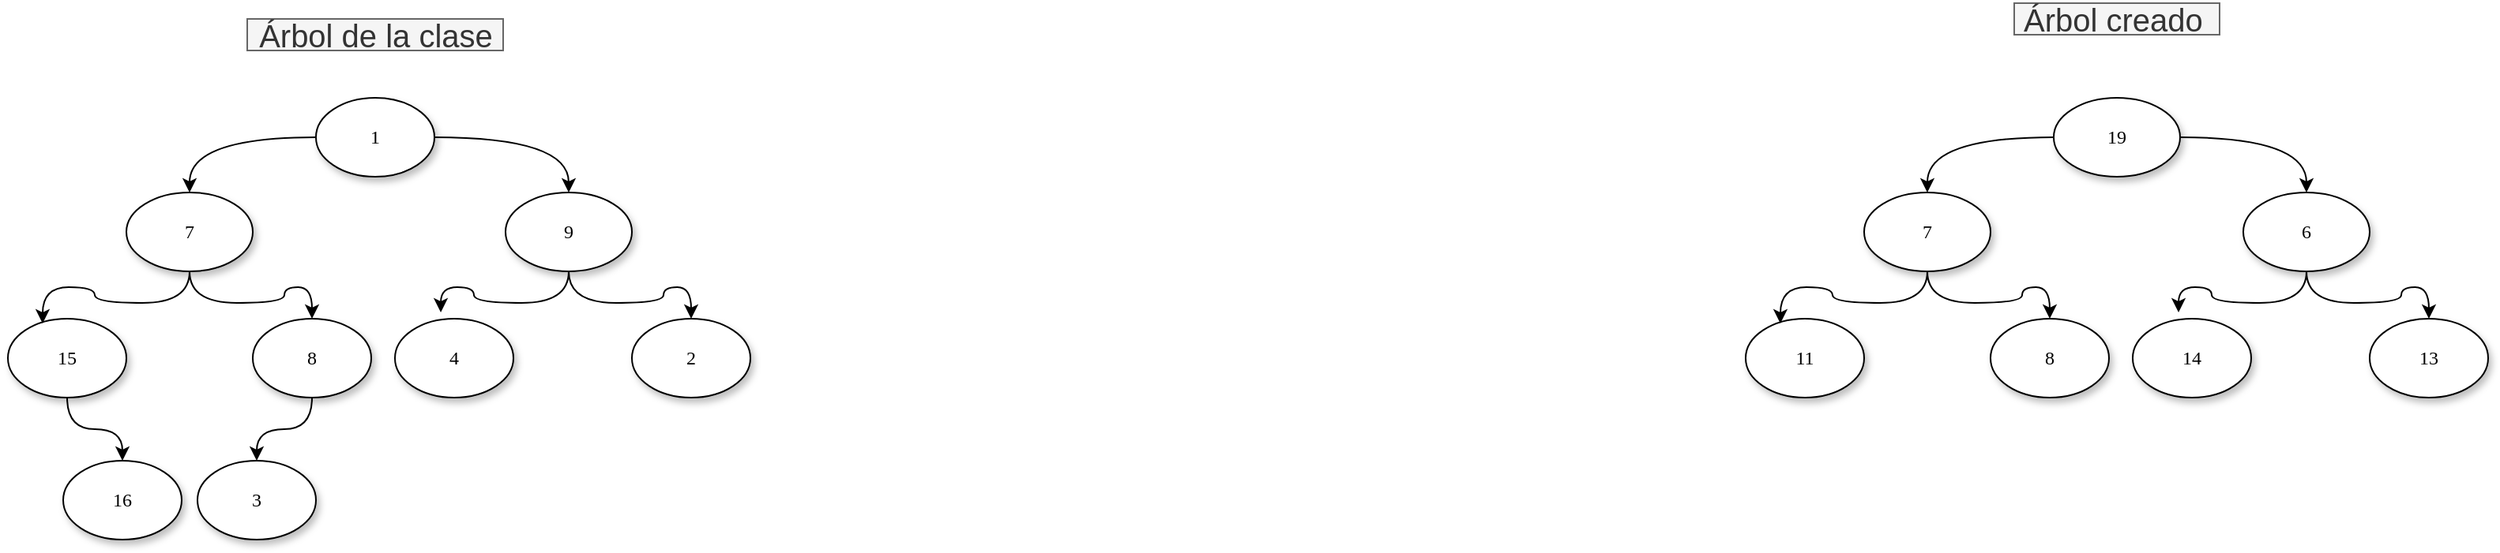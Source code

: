 <mxfile version="13.9.9" type="device" pages="8"><diagram name="Page-1" id="42789a77-a242-8287-6e28-9cd8cfd52e62"><mxGraphModel dx="852" dy="494" grid="1" gridSize="10" guides="1" tooltips="1" connect="1" arrows="1" fold="1" page="1" pageScale="1" pageWidth="1100" pageHeight="850" background="#ffffff" math="0" shadow="0"><root><mxCell id="0"/><mxCell id="1" parent="0"/><mxCell id="nQ1wIW4vVgyNXVSjXtel-11" style="edgeStyle=orthogonalEdgeStyle;curved=1;rounded=0;orthogonalLoop=1;jettySize=auto;html=1;entryX=0.387;entryY=-0.08;entryDx=0;entryDy=0;entryPerimeter=0;" parent="1" source="1ea317790d2ca983-2" target="1ea317790d2ca983-6" edge="1"><mxGeometry relative="1" as="geometry"/></mxCell><mxCell id="nQ1wIW4vVgyNXVSjXtel-12" style="edgeStyle=orthogonalEdgeStyle;curved=1;rounded=0;orthogonalLoop=1;jettySize=auto;html=1;" parent="1" source="1ea317790d2ca983-2" target="1ea317790d2ca983-5" edge="1"><mxGeometry relative="1" as="geometry"/></mxCell><mxCell id="1ea317790d2ca983-2" value="9" style="ellipse;whiteSpace=wrap;html=1;rounded=0;shadow=1;comic=0;labelBackgroundColor=none;strokeWidth=1;fontFamily=Verdana;fontSize=12;align=center;" parent="1" vertex="1"><mxGeometry x="630" y="320" width="80" height="50" as="geometry"/></mxCell><mxCell id="1ea317790d2ca983-5" value="2" style="ellipse;whiteSpace=wrap;html=1;rounded=0;shadow=1;comic=0;labelBackgroundColor=none;strokeWidth=1;fontFamily=Verdana;fontSize=12;align=center;" parent="1" vertex="1"><mxGeometry x="710" y="400" width="75" height="50" as="geometry"/></mxCell><mxCell id="1ea317790d2ca983-6" value="4" style="ellipse;whiteSpace=wrap;html=1;rounded=0;shadow=1;comic=0;labelBackgroundColor=none;strokeWidth=1;fontFamily=Verdana;fontSize=12;align=center;" parent="1" vertex="1"><mxGeometry x="560" y="400" width="75" height="50" as="geometry"/></mxCell><mxCell id="nQ1wIW4vVgyNXVSjXtel-8" style="edgeStyle=orthogonalEdgeStyle;curved=1;rounded=0;orthogonalLoop=1;jettySize=auto;html=1;entryX=0.5;entryY=0;entryDx=0;entryDy=0;" parent="1" source="1ea317790d2ca983-7" target="1ea317790d2ca983-11" edge="1"><mxGeometry relative="1" as="geometry"/></mxCell><mxCell id="1ea317790d2ca983-7" value="15" style="ellipse;whiteSpace=wrap;html=1;rounded=0;shadow=1;comic=0;labelBackgroundColor=none;strokeWidth=1;fontFamily=Verdana;fontSize=12;align=center;" parent="1" vertex="1"><mxGeometry x="315" y="400" width="75" height="50" as="geometry"/></mxCell><mxCell id="1ea317790d2ca983-8" value="3" style="ellipse;whiteSpace=wrap;html=1;rounded=0;shadow=1;comic=0;labelBackgroundColor=none;strokeWidth=1;fontFamily=Verdana;fontSize=12;align=center;" parent="1" vertex="1"><mxGeometry x="435" y="490" width="75" height="50" as="geometry"/></mxCell><mxCell id="nQ1wIW4vVgyNXVSjXtel-2" style="edgeStyle=orthogonalEdgeStyle;rounded=0;orthogonalLoop=1;jettySize=auto;html=1;entryX=0.5;entryY=0;entryDx=0;entryDy=0;curved=1;" parent="1" source="1ea317790d2ca983-9" target="1ea317790d2ca983-2" edge="1"><mxGeometry relative="1" as="geometry"/></mxCell><mxCell id="nQ1wIW4vVgyNXVSjXtel-3" style="edgeStyle=orthogonalEdgeStyle;rounded=0;orthogonalLoop=1;jettySize=auto;html=1;curved=1;" parent="1" source="1ea317790d2ca983-9" target="nQ1wIW4vVgyNXVSjXtel-1" edge="1"><mxGeometry relative="1" as="geometry"/></mxCell><mxCell id="1ea317790d2ca983-9" value="1" style="ellipse;whiteSpace=wrap;html=1;rounded=0;shadow=1;comic=0;labelBackgroundColor=none;strokeWidth=1;fontFamily=Verdana;fontSize=12;align=center;" parent="1" vertex="1"><mxGeometry x="510" y="260" width="75" height="50" as="geometry"/></mxCell><mxCell id="nQ1wIW4vVgyNXVSjXtel-7" style="edgeStyle=orthogonalEdgeStyle;curved=1;rounded=0;orthogonalLoop=1;jettySize=auto;html=1;entryX=0.5;entryY=0;entryDx=0;entryDy=0;" parent="1" source="1ea317790d2ca983-10" target="1ea317790d2ca983-8" edge="1"><mxGeometry relative="1" as="geometry"/></mxCell><mxCell id="1ea317790d2ca983-10" value="8" style="ellipse;whiteSpace=wrap;html=1;rounded=0;shadow=1;comic=0;labelBackgroundColor=none;strokeWidth=1;fontFamily=Verdana;fontSize=12;align=center;" parent="1" vertex="1"><mxGeometry x="470" y="400" width="75" height="50" as="geometry"/></mxCell><mxCell id="1ea317790d2ca983-11" value="16" style="ellipse;whiteSpace=wrap;html=1;rounded=0;shadow=1;comic=0;labelBackgroundColor=none;strokeWidth=1;fontFamily=Verdana;fontSize=12;align=center;" parent="1" vertex="1"><mxGeometry x="350" y="490" width="75" height="50" as="geometry"/></mxCell><mxCell id="nQ1wIW4vVgyNXVSjXtel-9" style="edgeStyle=orthogonalEdgeStyle;curved=1;rounded=0;orthogonalLoop=1;jettySize=auto;html=1;entryX=0.293;entryY=0.06;entryDx=0;entryDy=0;entryPerimeter=0;" parent="1" source="nQ1wIW4vVgyNXVSjXtel-1" target="1ea317790d2ca983-7" edge="1"><mxGeometry relative="1" as="geometry"/></mxCell><mxCell id="nQ1wIW4vVgyNXVSjXtel-10" style="edgeStyle=orthogonalEdgeStyle;curved=1;rounded=0;orthogonalLoop=1;jettySize=auto;html=1;" parent="1" source="nQ1wIW4vVgyNXVSjXtel-1" target="1ea317790d2ca983-10" edge="1"><mxGeometry relative="1" as="geometry"/></mxCell><mxCell id="nQ1wIW4vVgyNXVSjXtel-1" value="&lt;span&gt;7&lt;/span&gt;" style="ellipse;whiteSpace=wrap;html=1;rounded=0;shadow=1;comic=0;labelBackgroundColor=none;strokeWidth=1;fontFamily=Verdana;fontSize=12;align=center;" parent="1" vertex="1"><mxGeometry x="390" y="320" width="80" height="50" as="geometry"/></mxCell><mxCell id="nQ1wIW4vVgyNXVSjXtel-15" value="&lt;font style=&quot;font-size: 20px&quot;&gt;Árbol de la clase&lt;/font&gt;" style="text;html=1;strokeColor=#666666;fillColor=#f5f5f5;align=center;verticalAlign=middle;whiteSpace=wrap;rounded=0;fontColor=#333333;" parent="1" vertex="1"><mxGeometry x="466.5" y="210" width="162" height="20" as="geometry"/></mxCell><mxCell id="E0PTtVrlxQcQ4XMs36xF-4" value="&lt;font style=&quot;font-size: 20px&quot;&gt;Árbol creado&amp;nbsp;&lt;/font&gt;" style="text;html=1;align=center;verticalAlign=middle;resizable=0;points=[];autosize=1;fillColor=#f5f5f5;strokeColor=#666666;fontColor=#333333;" parent="1" vertex="1"><mxGeometry x="1585" y="200" width="130" height="20" as="geometry"/></mxCell><mxCell id="E0PTtVrlxQcQ4XMs36xF-58" style="edgeStyle=orthogonalEdgeStyle;curved=1;rounded=0;orthogonalLoop=1;jettySize=auto;html=1;entryX=0.387;entryY=-0.08;entryDx=0;entryDy=0;entryPerimeter=0;" parent="1" source="E0PTtVrlxQcQ4XMs36xF-60" target="E0PTtVrlxQcQ4XMs36xF-62" edge="1"><mxGeometry relative="1" as="geometry"/></mxCell><mxCell id="E0PTtVrlxQcQ4XMs36xF-59" style="edgeStyle=orthogonalEdgeStyle;curved=1;rounded=0;orthogonalLoop=1;jettySize=auto;html=1;" parent="1" source="E0PTtVrlxQcQ4XMs36xF-60" target="E0PTtVrlxQcQ4XMs36xF-61" edge="1"><mxGeometry relative="1" as="geometry"/></mxCell><mxCell id="E0PTtVrlxQcQ4XMs36xF-60" value="6" style="ellipse;whiteSpace=wrap;html=1;rounded=0;shadow=1;comic=0;labelBackgroundColor=none;strokeWidth=1;fontFamily=Verdana;fontSize=12;align=center;" parent="1" vertex="1"><mxGeometry x="1730" y="320" width="80" height="50" as="geometry"/></mxCell><mxCell id="E0PTtVrlxQcQ4XMs36xF-61" value="13" style="ellipse;whiteSpace=wrap;html=1;rounded=0;shadow=1;comic=0;labelBackgroundColor=none;strokeWidth=1;fontFamily=Verdana;fontSize=12;align=center;" parent="1" vertex="1"><mxGeometry x="1810" y="400" width="75" height="50" as="geometry"/></mxCell><mxCell id="E0PTtVrlxQcQ4XMs36xF-62" value="14" style="ellipse;whiteSpace=wrap;html=1;rounded=0;shadow=1;comic=0;labelBackgroundColor=none;strokeWidth=1;fontFamily=Verdana;fontSize=12;align=center;" parent="1" vertex="1"><mxGeometry x="1660" y="400" width="75" height="50" as="geometry"/></mxCell><mxCell id="E0PTtVrlxQcQ4XMs36xF-64" value="11" style="ellipse;whiteSpace=wrap;html=1;rounded=0;shadow=1;comic=0;labelBackgroundColor=none;strokeWidth=1;fontFamily=Verdana;fontSize=12;align=center;" parent="1" vertex="1"><mxGeometry x="1415" y="400" width="75" height="50" as="geometry"/></mxCell><mxCell id="E0PTtVrlxQcQ4XMs36xF-66" style="edgeStyle=orthogonalEdgeStyle;rounded=0;orthogonalLoop=1;jettySize=auto;html=1;entryX=0.5;entryY=0;entryDx=0;entryDy=0;curved=1;" parent="1" source="E0PTtVrlxQcQ4XMs36xF-68" target="E0PTtVrlxQcQ4XMs36xF-60" edge="1"><mxGeometry relative="1" as="geometry"/></mxCell><mxCell id="E0PTtVrlxQcQ4XMs36xF-67" style="edgeStyle=orthogonalEdgeStyle;rounded=0;orthogonalLoop=1;jettySize=auto;html=1;curved=1;" parent="1" source="E0PTtVrlxQcQ4XMs36xF-68" target="E0PTtVrlxQcQ4XMs36xF-74" edge="1"><mxGeometry relative="1" as="geometry"/></mxCell><mxCell id="E0PTtVrlxQcQ4XMs36xF-68" value="19" style="ellipse;whiteSpace=wrap;html=1;rounded=0;shadow=1;comic=0;labelBackgroundColor=none;strokeWidth=1;fontFamily=Verdana;fontSize=12;align=center;" parent="1" vertex="1"><mxGeometry x="1610" y="260" width="80" height="50" as="geometry"/></mxCell><mxCell id="E0PTtVrlxQcQ4XMs36xF-70" value="8" style="ellipse;whiteSpace=wrap;html=1;rounded=0;shadow=1;comic=0;labelBackgroundColor=none;strokeWidth=1;fontFamily=Verdana;fontSize=12;align=center;" parent="1" vertex="1"><mxGeometry x="1570" y="400" width="75" height="50" as="geometry"/></mxCell><mxCell id="E0PTtVrlxQcQ4XMs36xF-72" style="edgeStyle=orthogonalEdgeStyle;curved=1;rounded=0;orthogonalLoop=1;jettySize=auto;html=1;entryX=0.293;entryY=0.06;entryDx=0;entryDy=0;entryPerimeter=0;" parent="1" source="E0PTtVrlxQcQ4XMs36xF-74" target="E0PTtVrlxQcQ4XMs36xF-64" edge="1"><mxGeometry relative="1" as="geometry"/></mxCell><mxCell id="E0PTtVrlxQcQ4XMs36xF-73" style="edgeStyle=orthogonalEdgeStyle;curved=1;rounded=0;orthogonalLoop=1;jettySize=auto;html=1;" parent="1" source="E0PTtVrlxQcQ4XMs36xF-74" target="E0PTtVrlxQcQ4XMs36xF-70" edge="1"><mxGeometry relative="1" as="geometry"/></mxCell><mxCell id="E0PTtVrlxQcQ4XMs36xF-74" value="7" style="ellipse;whiteSpace=wrap;html=1;rounded=0;shadow=1;comic=0;labelBackgroundColor=none;strokeWidth=1;fontFamily=Verdana;fontSize=12;align=center;" parent="1" vertex="1"><mxGeometry x="1490" y="320" width="80" height="50" as="geometry"/></mxCell></root></mxGraphModel></diagram><diagram id="ErgrctYQJMY_voCpe3Si" name="Página-2"><mxGraphModel dx="-786" dy="510" grid="1" gridSize="10" guides="1" tooltips="1" connect="1" arrows="1" fold="1" page="1" pageScale="1" pageWidth="1654" pageHeight="1169" math="0" shadow="0"><root><mxCell id="LhwfI4MzqwiTqRWjehgQ-0"/><mxCell id="LhwfI4MzqwiTqRWjehgQ-1" parent="LhwfI4MzqwiTqRWjehgQ-0"/><mxCell id="w0EJKrZ429gt0g1r--3H-1" style="edgeStyle=orthogonalEdgeStyle;curved=1;rounded=0;orthogonalLoop=1;jettySize=auto;html=1;entryX=0.387;entryY=-0.08;entryDx=0;entryDy=0;entryPerimeter=0;" parent="LhwfI4MzqwiTqRWjehgQ-1" source="w0EJKrZ429gt0g1r--3H-3" target="w0EJKrZ429gt0g1r--3H-5" edge="1"><mxGeometry relative="1" as="geometry"/></mxCell><mxCell id="w0EJKrZ429gt0g1r--3H-2" style="edgeStyle=orthogonalEdgeStyle;curved=1;rounded=0;orthogonalLoop=1;jettySize=auto;html=1;" parent="LhwfI4MzqwiTqRWjehgQ-1" source="w0EJKrZ429gt0g1r--3H-3" target="w0EJKrZ429gt0g1r--3H-4" edge="1"><mxGeometry relative="1" as="geometry"/></mxCell><mxCell id="w0EJKrZ429gt0g1r--3H-3" value="6" style="ellipse;whiteSpace=wrap;html=1;rounded=0;shadow=1;comic=0;labelBackgroundColor=none;strokeWidth=1;fontFamily=Verdana;fontSize=12;align=center;" parent="LhwfI4MzqwiTqRWjehgQ-1" vertex="1"><mxGeometry x="2158.5" y="150" width="80" height="50" as="geometry"/></mxCell><mxCell id="3iNpkJRsosNXR1qL5TWv-8" style="edgeStyle=orthogonalEdgeStyle;curved=1;rounded=0;orthogonalLoop=1;jettySize=auto;html=1;entryX=0.5;entryY=0;entryDx=0;entryDy=0;" parent="LhwfI4MzqwiTqRWjehgQ-1" source="w0EJKrZ429gt0g1r--3H-4" target="3iNpkJRsosNXR1qL5TWv-3" edge="1"><mxGeometry relative="1" as="geometry"/></mxCell><mxCell id="3iNpkJRsosNXR1qL5TWv-9" style="edgeStyle=orthogonalEdgeStyle;curved=1;rounded=0;orthogonalLoop=1;jettySize=auto;html=1;" parent="LhwfI4MzqwiTqRWjehgQ-1" source="w0EJKrZ429gt0g1r--3H-4" target="3iNpkJRsosNXR1qL5TWv-2" edge="1"><mxGeometry relative="1" as="geometry"/></mxCell><mxCell id="w0EJKrZ429gt0g1r--3H-4" value="13" style="ellipse;whiteSpace=wrap;html=1;rounded=0;shadow=1;comic=0;labelBackgroundColor=none;strokeWidth=1;fontFamily=Verdana;fontSize=12;align=center;" parent="LhwfI4MzqwiTqRWjehgQ-1" vertex="1"><mxGeometry x="2238.5" y="230" width="75" height="50" as="geometry"/></mxCell><mxCell id="w0EJKrZ429gt0g1r--3H-5" value="14" style="ellipse;whiteSpace=wrap;html=1;rounded=0;shadow=1;comic=0;labelBackgroundColor=none;strokeWidth=1;fontFamily=Verdana;fontSize=12;align=center;" parent="LhwfI4MzqwiTqRWjehgQ-1" vertex="1"><mxGeometry x="2088.5" y="230" width="75" height="50" as="geometry"/></mxCell><mxCell id="3iNpkJRsosNXR1qL5TWv-13" style="edgeStyle=orthogonalEdgeStyle;curved=1;rounded=0;orthogonalLoop=1;jettySize=auto;html=1;entryX=0.427;entryY=0;entryDx=0;entryDy=0;entryPerimeter=0;" parent="LhwfI4MzqwiTqRWjehgQ-1" source="w0EJKrZ429gt0g1r--3H-6" target="3iNpkJRsosNXR1qL5TWv-1" edge="1"><mxGeometry relative="1" as="geometry"/></mxCell><mxCell id="3iNpkJRsosNXR1qL5TWv-14" style="edgeStyle=orthogonalEdgeStyle;curved=1;rounded=0;orthogonalLoop=1;jettySize=auto;html=1;entryX=0.5;entryY=0;entryDx=0;entryDy=0;" parent="LhwfI4MzqwiTqRWjehgQ-1" source="w0EJKrZ429gt0g1r--3H-6" target="3iNpkJRsosNXR1qL5TWv-0" edge="1"><mxGeometry relative="1" as="geometry"/></mxCell><mxCell id="w0EJKrZ429gt0g1r--3H-6" value="11" style="ellipse;whiteSpace=wrap;html=1;rounded=0;shadow=1;comic=0;labelBackgroundColor=none;strokeWidth=1;fontFamily=Verdana;fontSize=12;align=center;" parent="LhwfI4MzqwiTqRWjehgQ-1" vertex="1"><mxGeometry x="1843.5" y="230" width="75" height="50" as="geometry"/></mxCell><mxCell id="w0EJKrZ429gt0g1r--3H-7" style="edgeStyle=orthogonalEdgeStyle;rounded=0;orthogonalLoop=1;jettySize=auto;html=1;entryX=0.5;entryY=0;entryDx=0;entryDy=0;curved=1;" parent="LhwfI4MzqwiTqRWjehgQ-1" source="w0EJKrZ429gt0g1r--3H-9" target="w0EJKrZ429gt0g1r--3H-3" edge="1"><mxGeometry relative="1" as="geometry"/></mxCell><mxCell id="w0EJKrZ429gt0g1r--3H-8" style="edgeStyle=orthogonalEdgeStyle;rounded=0;orthogonalLoop=1;jettySize=auto;html=1;curved=1;" parent="LhwfI4MzqwiTqRWjehgQ-1" source="w0EJKrZ429gt0g1r--3H-9" target="w0EJKrZ429gt0g1r--3H-13" edge="1"><mxGeometry relative="1" as="geometry"/></mxCell><mxCell id="w0EJKrZ429gt0g1r--3H-9" value="19" style="ellipse;whiteSpace=wrap;html=1;rounded=0;shadow=1;comic=0;labelBackgroundColor=none;strokeWidth=1;fontFamily=Verdana;fontSize=12;align=center;" parent="LhwfI4MzqwiTqRWjehgQ-1" vertex="1"><mxGeometry x="2038.5" y="90" width="80" height="50" as="geometry"/></mxCell><mxCell id="w0EJKrZ429gt0g1r--3H-10" value="8" style="ellipse;whiteSpace=wrap;html=1;rounded=0;shadow=1;comic=0;labelBackgroundColor=none;strokeWidth=1;fontFamily=Verdana;fontSize=12;align=center;" parent="LhwfI4MzqwiTqRWjehgQ-1" vertex="1"><mxGeometry x="1998.5" y="230" width="75" height="50" as="geometry"/></mxCell><mxCell id="w0EJKrZ429gt0g1r--3H-11" style="edgeStyle=orthogonalEdgeStyle;curved=1;rounded=0;orthogonalLoop=1;jettySize=auto;html=1;entryX=0.293;entryY=0.06;entryDx=0;entryDy=0;entryPerimeter=0;" parent="LhwfI4MzqwiTqRWjehgQ-1" source="w0EJKrZ429gt0g1r--3H-13" target="w0EJKrZ429gt0g1r--3H-6" edge="1"><mxGeometry relative="1" as="geometry"/></mxCell><mxCell id="w0EJKrZ429gt0g1r--3H-12" style="edgeStyle=orthogonalEdgeStyle;curved=1;rounded=0;orthogonalLoop=1;jettySize=auto;html=1;" parent="LhwfI4MzqwiTqRWjehgQ-1" source="w0EJKrZ429gt0g1r--3H-13" target="w0EJKrZ429gt0g1r--3H-10" edge="1"><mxGeometry relative="1" as="geometry"/></mxCell><mxCell id="w0EJKrZ429gt0g1r--3H-13" value="7" style="ellipse;whiteSpace=wrap;html=1;rounded=0;shadow=1;comic=0;labelBackgroundColor=none;strokeWidth=1;fontFamily=Verdana;fontSize=12;align=center;" parent="LhwfI4MzqwiTqRWjehgQ-1" vertex="1"><mxGeometry x="1918.5" y="150" width="80" height="50" as="geometry"/></mxCell><mxCell id="3iNpkJRsosNXR1qL5TWv-16" style="edgeStyle=orthogonalEdgeStyle;curved=1;rounded=0;orthogonalLoop=1;jettySize=auto;html=1;entryX=0.5;entryY=0;entryDx=0;entryDy=0;" parent="LhwfI4MzqwiTqRWjehgQ-1" source="3iNpkJRsosNXR1qL5TWv-0" target="3iNpkJRsosNXR1qL5TWv-5" edge="1"><mxGeometry relative="1" as="geometry"/></mxCell><mxCell id="3iNpkJRsosNXR1qL5TWv-91" style="edgeStyle=orthogonalEdgeStyle;curved=1;rounded=0;orthogonalLoop=1;jettySize=auto;html=1;entryX=0.5;entryY=0;entryDx=0;entryDy=0;" parent="LhwfI4MzqwiTqRWjehgQ-1" source="3iNpkJRsosNXR1qL5TWv-0" target="3iNpkJRsosNXR1qL5TWv-59" edge="1"><mxGeometry relative="1" as="geometry"/></mxCell><mxCell id="3iNpkJRsosNXR1qL5TWv-0" value="45" style="ellipse;whiteSpace=wrap;html=1;rounded=0;shadow=1;comic=0;labelBackgroundColor=none;strokeWidth=1;fontFamily=Verdana;fontSize=12;align=center;" parent="LhwfI4MzqwiTqRWjehgQ-1" vertex="1"><mxGeometry x="1757.5" y="310" width="75" height="50" as="geometry"/></mxCell><mxCell id="3iNpkJRsosNXR1qL5TWv-1" value="56" style="ellipse;whiteSpace=wrap;html=1;rounded=0;shadow=1;comic=0;labelBackgroundColor=none;strokeWidth=1;fontFamily=Verdana;fontSize=12;align=center;" parent="LhwfI4MzqwiTqRWjehgQ-1" vertex="1"><mxGeometry x="1918.5" y="310" width="75" height="50" as="geometry"/></mxCell><mxCell id="3iNpkJRsosNXR1qL5TWv-10" style="edgeStyle=orthogonalEdgeStyle;rounded=0;orthogonalLoop=1;jettySize=auto;html=1;entryX=0.5;entryY=0;entryDx=0;entryDy=0;curved=1;" parent="LhwfI4MzqwiTqRWjehgQ-1" source="3iNpkJRsosNXR1qL5TWv-2" target="3iNpkJRsosNXR1qL5TWv-6" edge="1"><mxGeometry relative="1" as="geometry"><Array as="points"><mxPoint x="2360.5" y="370"/><mxPoint x="2276.5" y="370"/></Array></mxGeometry></mxCell><mxCell id="3iNpkJRsosNXR1qL5TWv-12" style="edgeStyle=orthogonalEdgeStyle;curved=1;rounded=0;orthogonalLoop=1;jettySize=auto;html=1;entryX=0.5;entryY=0;entryDx=0;entryDy=0;" parent="LhwfI4MzqwiTqRWjehgQ-1" source="3iNpkJRsosNXR1qL5TWv-2" target="3iNpkJRsosNXR1qL5TWv-7" edge="1"><mxGeometry relative="1" as="geometry"/></mxCell><mxCell id="3iNpkJRsosNXR1qL5TWv-2" value="4" style="ellipse;whiteSpace=wrap;html=1;rounded=0;shadow=1;comic=0;labelBackgroundColor=none;strokeWidth=1;fontFamily=Verdana;fontSize=12;align=center;" parent="LhwfI4MzqwiTqRWjehgQ-1" vertex="1"><mxGeometry x="2322.5" y="310" width="75" height="50" as="geometry"/></mxCell><mxCell id="3iNpkJRsosNXR1qL5TWv-3" value="5" style="ellipse;whiteSpace=wrap;html=1;rounded=0;shadow=1;comic=0;labelBackgroundColor=none;strokeWidth=1;fontFamily=Verdana;fontSize=12;align=center;" parent="LhwfI4MzqwiTqRWjehgQ-1" vertex="1"><mxGeometry x="2163.5" y="310" width="75" height="50" as="geometry"/></mxCell><mxCell id="3iNpkJRsosNXR1qL5TWv-4" value="65" style="ellipse;whiteSpace=wrap;html=1;rounded=0;shadow=1;comic=0;labelBackgroundColor=none;strokeWidth=1;fontFamily=Verdana;fontSize=12;align=center;" parent="LhwfI4MzqwiTqRWjehgQ-1" vertex="1"><mxGeometry x="1832.5" y="910" width="75" height="50" as="geometry"/></mxCell><mxCell id="3iNpkJRsosNXR1qL5TWv-5" value="78" style="ellipse;whiteSpace=wrap;html=1;rounded=0;shadow=1;comic=0;labelBackgroundColor=none;strokeWidth=1;fontFamily=Verdana;fontSize=12;align=center;" parent="LhwfI4MzqwiTqRWjehgQ-1" vertex="1"><mxGeometry x="1837.5" y="390" width="75" height="50" as="geometry"/></mxCell><mxCell id="3iNpkJRsosNXR1qL5TWv-6" value="3" style="ellipse;whiteSpace=wrap;html=1;rounded=0;shadow=1;comic=0;labelBackgroundColor=none;strokeWidth=1;fontFamily=Verdana;fontSize=12;align=center;" parent="LhwfI4MzqwiTqRWjehgQ-1" vertex="1"><mxGeometry x="2238.5" y="390" width="75" height="50" as="geometry"/></mxCell><mxCell id="3iNpkJRsosNXR1qL5TWv-7" value="2" style="ellipse;whiteSpace=wrap;html=1;rounded=0;shadow=1;comic=0;labelBackgroundColor=none;strokeWidth=1;fontFamily=Verdana;fontSize=12;align=center;" parent="LhwfI4MzqwiTqRWjehgQ-1" vertex="1"><mxGeometry x="2397.5" y="390" width="75" height="50" as="geometry"/></mxCell><mxCell id="3iNpkJRsosNXR1qL5TWv-19" style="edgeStyle=orthogonalEdgeStyle;curved=1;rounded=0;orthogonalLoop=1;jettySize=auto;html=1;entryX=1;entryY=0;entryDx=0;entryDy=0;" parent="LhwfI4MzqwiTqRWjehgQ-1" source="3iNpkJRsosNXR1qL5TWv-18" target="w0EJKrZ429gt0g1r--3H-4" edge="1"><mxGeometry relative="1" as="geometry"/></mxCell><mxCell id="3iNpkJRsosNXR1qL5TWv-18" value="&lt;span style=&quot;font-size: 20px&quot;&gt;Eliminar&lt;/span&gt;" style="text;html=1;align=center;verticalAlign=middle;resizable=0;points=[];autosize=1;fillColor=#d0cee2;strokeColor=#56517e;" parent="LhwfI4MzqwiTqRWjehgQ-1" vertex="1"><mxGeometry x="2382.5" y="170" width="90" height="20" as="geometry"/></mxCell><mxCell id="3iNpkJRsosNXR1qL5TWv-21" style="edgeStyle=orthogonalEdgeStyle;curved=1;rounded=0;orthogonalLoop=1;jettySize=auto;html=1;entryX=0.387;entryY=-0.08;entryDx=0;entryDy=0;entryPerimeter=0;" parent="LhwfI4MzqwiTqRWjehgQ-1" source="3iNpkJRsosNXR1qL5TWv-23" target="3iNpkJRsosNXR1qL5TWv-27" edge="1"><mxGeometry relative="1" as="geometry"/></mxCell><mxCell id="3iNpkJRsosNXR1qL5TWv-22" style="edgeStyle=orthogonalEdgeStyle;curved=1;rounded=0;orthogonalLoop=1;jettySize=auto;html=1;" parent="LhwfI4MzqwiTqRWjehgQ-1" source="3iNpkJRsosNXR1qL5TWv-23" target="3iNpkJRsosNXR1qL5TWv-26" edge="1"><mxGeometry relative="1" as="geometry"/></mxCell><mxCell id="3iNpkJRsosNXR1qL5TWv-23" value="6" style="ellipse;whiteSpace=wrap;html=1;rounded=0;shadow=1;comic=0;labelBackgroundColor=none;strokeWidth=1;fontFamily=Verdana;fontSize=12;align=center;" parent="LhwfI4MzqwiTqRWjehgQ-1" vertex="1"><mxGeometry x="2121" y="590" width="80" height="50" as="geometry"/></mxCell><mxCell id="3iNpkJRsosNXR1qL5TWv-24" style="edgeStyle=orthogonalEdgeStyle;curved=1;rounded=0;orthogonalLoop=1;jettySize=auto;html=1;entryX=0.5;entryY=0;entryDx=0;entryDy=0;" parent="LhwfI4MzqwiTqRWjehgQ-1" source="3iNpkJRsosNXR1qL5TWv-26" target="3iNpkJRsosNXR1qL5TWv-45" edge="1"><mxGeometry relative="1" as="geometry"/></mxCell><mxCell id="3iNpkJRsosNXR1qL5TWv-26" value="13" style="ellipse;whiteSpace=wrap;html=1;rounded=0;shadow=1;comic=0;labelBackgroundColor=none;strokeWidth=1;fontFamily=Verdana;fontSize=12;align=center;" parent="LhwfI4MzqwiTqRWjehgQ-1" vertex="1"><mxGeometry x="2201" y="670" width="75" height="50" as="geometry"/></mxCell><mxCell id="3iNpkJRsosNXR1qL5TWv-27" value="14" style="ellipse;whiteSpace=wrap;html=1;rounded=0;shadow=1;comic=0;labelBackgroundColor=none;strokeWidth=1;fontFamily=Verdana;fontSize=12;align=center;" parent="LhwfI4MzqwiTqRWjehgQ-1" vertex="1"><mxGeometry x="2051" y="670" width="75" height="50" as="geometry"/></mxCell><mxCell id="3iNpkJRsosNXR1qL5TWv-28" style="edgeStyle=orthogonalEdgeStyle;curved=1;rounded=0;orthogonalLoop=1;jettySize=auto;html=1;entryX=0.427;entryY=0;entryDx=0;entryDy=0;entryPerimeter=0;" parent="LhwfI4MzqwiTqRWjehgQ-1" source="3iNpkJRsosNXR1qL5TWv-30" target="3iNpkJRsosNXR1qL5TWv-41" edge="1"><mxGeometry relative="1" as="geometry"/></mxCell><mxCell id="3iNpkJRsosNXR1qL5TWv-30" value="11" style="ellipse;whiteSpace=wrap;html=1;rounded=0;shadow=1;comic=0;labelBackgroundColor=none;strokeWidth=1;fontFamily=Verdana;fontSize=12;align=center;" parent="LhwfI4MzqwiTqRWjehgQ-1" vertex="1"><mxGeometry x="1806" y="670" width="75" height="50" as="geometry"/></mxCell><mxCell id="3iNpkJRsosNXR1qL5TWv-31" style="edgeStyle=orthogonalEdgeStyle;rounded=0;orthogonalLoop=1;jettySize=auto;html=1;entryX=0.5;entryY=0;entryDx=0;entryDy=0;curved=1;" parent="LhwfI4MzqwiTqRWjehgQ-1" source="3iNpkJRsosNXR1qL5TWv-33" target="3iNpkJRsosNXR1qL5TWv-23" edge="1"><mxGeometry relative="1" as="geometry"/></mxCell><mxCell id="3iNpkJRsosNXR1qL5TWv-32" style="edgeStyle=orthogonalEdgeStyle;rounded=0;orthogonalLoop=1;jettySize=auto;html=1;curved=1;" parent="LhwfI4MzqwiTqRWjehgQ-1" source="3iNpkJRsosNXR1qL5TWv-33" target="3iNpkJRsosNXR1qL5TWv-37" edge="1"><mxGeometry relative="1" as="geometry"/></mxCell><mxCell id="3iNpkJRsosNXR1qL5TWv-33" value="19" style="ellipse;whiteSpace=wrap;html=1;rounded=0;shadow=1;comic=0;labelBackgroundColor=none;strokeWidth=1;fontFamily=Verdana;fontSize=12;align=center;" parent="LhwfI4MzqwiTqRWjehgQ-1" vertex="1"><mxGeometry x="2001" y="530" width="80" height="50" as="geometry"/></mxCell><mxCell id="3iNpkJRsosNXR1qL5TWv-34" value="8" style="ellipse;whiteSpace=wrap;html=1;rounded=0;shadow=1;comic=0;labelBackgroundColor=none;strokeWidth=1;fontFamily=Verdana;fontSize=12;align=center;" parent="LhwfI4MzqwiTqRWjehgQ-1" vertex="1"><mxGeometry x="1961" y="670" width="75" height="50" as="geometry"/></mxCell><mxCell id="3iNpkJRsosNXR1qL5TWv-35" style="edgeStyle=orthogonalEdgeStyle;curved=1;rounded=0;orthogonalLoop=1;jettySize=auto;html=1;entryX=0.293;entryY=0.06;entryDx=0;entryDy=0;entryPerimeter=0;" parent="LhwfI4MzqwiTqRWjehgQ-1" source="3iNpkJRsosNXR1qL5TWv-37" target="3iNpkJRsosNXR1qL5TWv-30" edge="1"><mxGeometry relative="1" as="geometry"/></mxCell><mxCell id="3iNpkJRsosNXR1qL5TWv-36" style="edgeStyle=orthogonalEdgeStyle;curved=1;rounded=0;orthogonalLoop=1;jettySize=auto;html=1;" parent="LhwfI4MzqwiTqRWjehgQ-1" source="3iNpkJRsosNXR1qL5TWv-37" target="3iNpkJRsosNXR1qL5TWv-34" edge="1"><mxGeometry relative="1" as="geometry"/></mxCell><mxCell id="3iNpkJRsosNXR1qL5TWv-37" value="7" style="ellipse;whiteSpace=wrap;html=1;rounded=0;shadow=1;comic=0;labelBackgroundColor=none;strokeWidth=1;fontFamily=Verdana;fontSize=12;align=center;" parent="LhwfI4MzqwiTqRWjehgQ-1" vertex="1"><mxGeometry x="1881" y="590" width="80" height="50" as="geometry"/></mxCell><mxCell id="3iNpkJRsosNXR1qL5TWv-39" style="edgeStyle=orthogonalEdgeStyle;curved=1;rounded=0;orthogonalLoop=1;jettySize=auto;html=1;entryX=0.5;entryY=0;entryDx=0;entryDy=0;" parent="LhwfI4MzqwiTqRWjehgQ-1" source="3iNpkJRsosNXR1qL5TWv-40" target="3iNpkJRsosNXR1qL5TWv-46" edge="1"><mxGeometry relative="1" as="geometry"/></mxCell><mxCell id="3iNpkJRsosNXR1qL5TWv-53" style="edgeStyle=orthogonalEdgeStyle;curved=1;rounded=0;orthogonalLoop=1;jettySize=auto;html=1;entryX=0.5;entryY=0;entryDx=0;entryDy=0;" parent="LhwfI4MzqwiTqRWjehgQ-1" source="3iNpkJRsosNXR1qL5TWv-40" target="3iNpkJRsosNXR1qL5TWv-4" edge="1"><mxGeometry relative="1" as="geometry"/></mxCell><mxCell id="3iNpkJRsosNXR1qL5TWv-40" value="45" style="ellipse;whiteSpace=wrap;html=1;rounded=0;shadow=1;comic=0;labelBackgroundColor=none;strokeWidth=1;fontFamily=Verdana;fontSize=12;align=center;" parent="LhwfI4MzqwiTqRWjehgQ-1" vertex="1"><mxGeometry x="1886" y="840" width="75" height="50" as="geometry"/></mxCell><mxCell id="Ul5NkAF6RhOpk5qT2zhk-6" style="edgeStyle=orthogonalEdgeStyle;curved=1;rounded=0;orthogonalLoop=1;jettySize=auto;html=1;entryX=0.5;entryY=0;entryDx=0;entryDy=0;" parent="LhwfI4MzqwiTqRWjehgQ-1" source="3iNpkJRsosNXR1qL5TWv-41" target="3iNpkJRsosNXR1qL5TWv-40" edge="1"><mxGeometry relative="1" as="geometry"/></mxCell><mxCell id="3iNpkJRsosNXR1qL5TWv-41" value="56" style="ellipse;whiteSpace=wrap;html=1;rounded=0;shadow=1;comic=0;labelBackgroundColor=none;strokeWidth=1;fontFamily=Verdana;fontSize=12;align=center;" parent="LhwfI4MzqwiTqRWjehgQ-1" vertex="1"><mxGeometry x="1881" y="750" width="75" height="50" as="geometry"/></mxCell><mxCell id="3iNpkJRsosNXR1qL5TWv-43" style="edgeStyle=orthogonalEdgeStyle;curved=1;rounded=0;orthogonalLoop=1;jettySize=auto;html=1;entryX=0.5;entryY=0;entryDx=0;entryDy=0;" parent="LhwfI4MzqwiTqRWjehgQ-1" source="3iNpkJRsosNXR1qL5TWv-44" target="3iNpkJRsosNXR1qL5TWv-48" edge="1"><mxGeometry relative="1" as="geometry"/></mxCell><mxCell id="3iNpkJRsosNXR1qL5TWv-56" style="edgeStyle=orthogonalEdgeStyle;curved=1;rounded=0;orthogonalLoop=1;jettySize=auto;html=1;entryX=0.5;entryY=0;entryDx=0;entryDy=0;" parent="LhwfI4MzqwiTqRWjehgQ-1" source="3iNpkJRsosNXR1qL5TWv-44" target="3iNpkJRsosNXR1qL5TWv-47" edge="1"><mxGeometry relative="1" as="geometry"/></mxCell><mxCell id="3iNpkJRsosNXR1qL5TWv-44" value="4" style="ellipse;whiteSpace=wrap;html=1;rounded=0;shadow=1;comic=0;labelBackgroundColor=none;strokeWidth=1;fontFamily=Verdana;fontSize=12;align=center;" parent="LhwfI4MzqwiTqRWjehgQ-1" vertex="1"><mxGeometry x="2090" y="850" width="75" height="50" as="geometry"/></mxCell><mxCell id="3iNpkJRsosNXR1qL5TWv-58" style="edgeStyle=orthogonalEdgeStyle;curved=1;rounded=0;orthogonalLoop=1;jettySize=auto;html=1;entryX=0.5;entryY=0;entryDx=0;entryDy=0;" parent="LhwfI4MzqwiTqRWjehgQ-1" source="3iNpkJRsosNXR1qL5TWv-45" target="3iNpkJRsosNXR1qL5TWv-44" edge="1"><mxGeometry relative="1" as="geometry"/></mxCell><mxCell id="3iNpkJRsosNXR1qL5TWv-45" value="5" style="ellipse;whiteSpace=wrap;html=1;rounded=0;shadow=1;comic=0;labelBackgroundColor=none;strokeWidth=1;fontFamily=Verdana;fontSize=12;align=center;" parent="LhwfI4MzqwiTqRWjehgQ-1" vertex="1"><mxGeometry x="2126" y="750" width="75" height="50" as="geometry"/></mxCell><mxCell id="3iNpkJRsosNXR1qL5TWv-46" value="78" style="ellipse;whiteSpace=wrap;html=1;rounded=0;shadow=1;comic=0;labelBackgroundColor=none;strokeWidth=1;fontFamily=Verdana;fontSize=12;align=center;" parent="LhwfI4MzqwiTqRWjehgQ-1" vertex="1"><mxGeometry x="1930" y="910" width="75" height="50" as="geometry"/></mxCell><mxCell id="3iNpkJRsosNXR1qL5TWv-47" value="3" style="ellipse;whiteSpace=wrap;html=1;rounded=0;shadow=1;comic=0;labelBackgroundColor=none;strokeWidth=1;fontFamily=Verdana;fontSize=12;align=center;" parent="LhwfI4MzqwiTqRWjehgQ-1" vertex="1"><mxGeometry x="2015" y="910" width="75" height="50" as="geometry"/></mxCell><mxCell id="3iNpkJRsosNXR1qL5TWv-48" value="2" style="ellipse;whiteSpace=wrap;html=1;rounded=0;shadow=1;comic=0;labelBackgroundColor=none;strokeWidth=1;fontFamily=Verdana;fontSize=12;align=center;" parent="LhwfI4MzqwiTqRWjehgQ-1" vertex="1"><mxGeometry x="2150" y="910" width="75" height="50" as="geometry"/></mxCell><mxCell id="3iNpkJRsosNXR1qL5TWv-59" value="65" style="ellipse;whiteSpace=wrap;html=1;rounded=0;shadow=1;comic=0;labelBackgroundColor=none;strokeWidth=1;fontFamily=Verdana;fontSize=12;align=center;" parent="LhwfI4MzqwiTqRWjehgQ-1" vertex="1"><mxGeometry x="1680" y="400" width="75" height="50" as="geometry"/></mxCell><mxCell id="3iNpkJRsosNXR1qL5TWv-92" value="65" style="ellipse;whiteSpace=wrap;html=1;rounded=0;shadow=1;comic=0;labelBackgroundColor=none;strokeWidth=1;fontFamily=Verdana;fontSize=12;align=center;" parent="LhwfI4MzqwiTqRWjehgQ-1" vertex="1"><mxGeometry x="2686" y="340" width="75" height="50" as="geometry"/></mxCell><mxCell id="3iNpkJRsosNXR1qL5TWv-93" style="edgeStyle=orthogonalEdgeStyle;curved=1;rounded=0;orthogonalLoop=1;jettySize=auto;html=1;entryX=0.387;entryY=-0.08;entryDx=0;entryDy=0;entryPerimeter=0;" parent="LhwfI4MzqwiTqRWjehgQ-1" source="3iNpkJRsosNXR1qL5TWv-95" target="3iNpkJRsosNXR1qL5TWv-98" edge="1"><mxGeometry relative="1" as="geometry"/></mxCell><mxCell id="3iNpkJRsosNXR1qL5TWv-94" style="edgeStyle=orthogonalEdgeStyle;curved=1;rounded=0;orthogonalLoop=1;jettySize=auto;html=1;entryX=0.5;entryY=0;entryDx=0;entryDy=0;" parent="LhwfI4MzqwiTqRWjehgQ-1" source="3iNpkJRsosNXR1qL5TWv-95" target="3iNpkJRsosNXR1qL5TWv-117" edge="1"><mxGeometry relative="1" as="geometry"><mxPoint x="3144.5" y="190" as="targetPoint"/></mxGeometry></mxCell><mxCell id="3iNpkJRsosNXR1qL5TWv-95" value="6" style="ellipse;whiteSpace=wrap;html=1;rounded=0;shadow=1;comic=0;labelBackgroundColor=none;strokeWidth=1;fontFamily=Verdana;fontSize=12;align=center;" parent="LhwfI4MzqwiTqRWjehgQ-1" vertex="1"><mxGeometry x="3027" y="110" width="80" height="50" as="geometry"/></mxCell><mxCell id="3iNpkJRsosNXR1qL5TWv-98" value="14" style="ellipse;whiteSpace=wrap;html=1;rounded=0;shadow=1;comic=0;labelBackgroundColor=none;strokeWidth=1;fontFamily=Verdana;fontSize=12;align=center;" parent="LhwfI4MzqwiTqRWjehgQ-1" vertex="1"><mxGeometry x="2957" y="190" width="75" height="50" as="geometry"/></mxCell><mxCell id="3iNpkJRsosNXR1qL5TWv-102" style="edgeStyle=orthogonalEdgeStyle;rounded=0;orthogonalLoop=1;jettySize=auto;html=1;entryX=0.5;entryY=0;entryDx=0;entryDy=0;curved=1;" parent="LhwfI4MzqwiTqRWjehgQ-1" source="3iNpkJRsosNXR1qL5TWv-104" target="3iNpkJRsosNXR1qL5TWv-95" edge="1"><mxGeometry relative="1" as="geometry"/></mxCell><mxCell id="3iNpkJRsosNXR1qL5TWv-103" style="edgeStyle=orthogonalEdgeStyle;rounded=0;orthogonalLoop=1;jettySize=auto;html=1;curved=1;" parent="LhwfI4MzqwiTqRWjehgQ-1" source="3iNpkJRsosNXR1qL5TWv-104" target="3iNpkJRsosNXR1qL5TWv-108" edge="1"><mxGeometry relative="1" as="geometry"/></mxCell><mxCell id="3iNpkJRsosNXR1qL5TWv-104" value="19" style="ellipse;whiteSpace=wrap;html=1;rounded=0;shadow=1;comic=0;labelBackgroundColor=none;strokeWidth=1;fontFamily=Verdana;fontSize=12;align=center;" parent="LhwfI4MzqwiTqRWjehgQ-1" vertex="1"><mxGeometry x="2907" y="50" width="80" height="50" as="geometry"/></mxCell><mxCell id="3iNpkJRsosNXR1qL5TWv-105" value="8" style="ellipse;whiteSpace=wrap;html=1;rounded=0;shadow=1;comic=0;labelBackgroundColor=none;strokeWidth=1;fontFamily=Verdana;fontSize=12;align=center;" parent="LhwfI4MzqwiTqRWjehgQ-1" vertex="1"><mxGeometry x="2867" y="190" width="75" height="50" as="geometry"/></mxCell><mxCell id="3iNpkJRsosNXR1qL5TWv-106" style="edgeStyle=orthogonalEdgeStyle;curved=1;rounded=0;orthogonalLoop=1;jettySize=auto;html=1;entryX=0.5;entryY=0;entryDx=0;entryDy=0;" parent="LhwfI4MzqwiTqRWjehgQ-1" source="3iNpkJRsosNXR1qL5TWv-108" target="3iNpkJRsosNXR1qL5TWv-112" edge="1"><mxGeometry relative="1" as="geometry"><mxPoint x="2733.975" y="193" as="targetPoint"/></mxGeometry></mxCell><mxCell id="3iNpkJRsosNXR1qL5TWv-107" style="edgeStyle=orthogonalEdgeStyle;curved=1;rounded=0;orthogonalLoop=1;jettySize=auto;html=1;" parent="LhwfI4MzqwiTqRWjehgQ-1" source="3iNpkJRsosNXR1qL5TWv-108" target="3iNpkJRsosNXR1qL5TWv-105" edge="1"><mxGeometry relative="1" as="geometry"/></mxCell><mxCell id="3iNpkJRsosNXR1qL5TWv-108" value="7" style="ellipse;whiteSpace=wrap;html=1;rounded=0;shadow=1;comic=0;labelBackgroundColor=none;strokeWidth=1;fontFamily=Verdana;fontSize=12;align=center;" parent="LhwfI4MzqwiTqRWjehgQ-1" vertex="1"><mxGeometry x="2787" y="110" width="80" height="50" as="geometry"/></mxCell><mxCell id="3iNpkJRsosNXR1qL5TWv-109" style="edgeStyle=orthogonalEdgeStyle;curved=1;rounded=0;orthogonalLoop=1;jettySize=auto;html=1;entryX=0.5;entryY=0;entryDx=0;entryDy=0;" parent="LhwfI4MzqwiTqRWjehgQ-1" source="3iNpkJRsosNXR1qL5TWv-111" target="3iNpkJRsosNXR1qL5TWv-118" edge="1"><mxGeometry relative="1" as="geometry"/></mxCell><mxCell id="3iNpkJRsosNXR1qL5TWv-110" style="edgeStyle=orthogonalEdgeStyle;curved=1;rounded=0;orthogonalLoop=1;jettySize=auto;html=1;entryX=0.5;entryY=0;entryDx=0;entryDy=0;" parent="LhwfI4MzqwiTqRWjehgQ-1" source="3iNpkJRsosNXR1qL5TWv-111" target="3iNpkJRsosNXR1qL5TWv-92" edge="1"><mxGeometry relative="1" as="geometry"/></mxCell><mxCell id="Ul5NkAF6RhOpk5qT2zhk-13" value="" style="edgeStyle=orthogonalEdgeStyle;curved=1;rounded=0;orthogonalLoop=1;jettySize=auto;html=1;" parent="LhwfI4MzqwiTqRWjehgQ-1" source="3iNpkJRsosNXR1qL5TWv-111" target="3iNpkJRsosNXR1qL5TWv-112" edge="1"><mxGeometry relative="1" as="geometry"/></mxCell><mxCell id="3iNpkJRsosNXR1qL5TWv-111" value="45" style="ellipse;whiteSpace=wrap;html=1;rounded=0;shadow=1;comic=0;labelBackgroundColor=none;strokeWidth=1;fontFamily=Verdana;fontSize=12;align=center;" parent="LhwfI4MzqwiTqRWjehgQ-1" vertex="1"><mxGeometry x="2752" y="260" width="75" height="50" as="geometry"/></mxCell><mxCell id="Ul5NkAF6RhOpk5qT2zhk-10" style="edgeStyle=orthogonalEdgeStyle;curved=1;rounded=0;orthogonalLoop=1;jettySize=auto;html=1;entryX=0.5;entryY=0;entryDx=0;entryDy=0;" parent="LhwfI4MzqwiTqRWjehgQ-1" source="3iNpkJRsosNXR1qL5TWv-112" target="3iNpkJRsosNXR1qL5TWv-111" edge="1"><mxGeometry relative="1" as="geometry"/></mxCell><mxCell id="Ul5NkAF6RhOpk5qT2zhk-12" style="edgeStyle=orthogonalEdgeStyle;curved=1;rounded=0;orthogonalLoop=1;jettySize=auto;html=1;entryX=0.444;entryY=0.008;entryDx=0;entryDy=0;entryPerimeter=0;" parent="LhwfI4MzqwiTqRWjehgQ-1" source="3iNpkJRsosNXR1qL5TWv-112" target="Ul5NkAF6RhOpk5qT2zhk-11" edge="1"><mxGeometry relative="1" as="geometry"><Array as="points"><mxPoint x="2570" y="205"/><mxPoint x="2570" y="360"/><mxPoint x="2590" y="360"/><mxPoint x="2590" y="370"/><mxPoint x="2704" y="370"/></Array></mxGeometry></mxCell><mxCell id="3iNpkJRsosNXR1qL5TWv-112" value="56" style="ellipse;whiteSpace=wrap;html=1;rounded=0;shadow=1;comic=0;labelBackgroundColor=none;strokeWidth=1;fontFamily=Verdana;fontSize=12;align=center;" parent="LhwfI4MzqwiTqRWjehgQ-1" vertex="1"><mxGeometry x="2686" y="180" width="75" height="50" as="geometry"/></mxCell><mxCell id="3iNpkJRsosNXR1qL5TWv-113" style="edgeStyle=orthogonalEdgeStyle;curved=1;rounded=0;orthogonalLoop=1;jettySize=auto;html=1;entryX=0.5;entryY=0;entryDx=0;entryDy=0;" parent="LhwfI4MzqwiTqRWjehgQ-1" source="3iNpkJRsosNXR1qL5TWv-115" target="3iNpkJRsosNXR1qL5TWv-120" edge="1"><mxGeometry relative="1" as="geometry"/></mxCell><mxCell id="3iNpkJRsosNXR1qL5TWv-114" style="edgeStyle=orthogonalEdgeStyle;curved=1;rounded=0;orthogonalLoop=1;jettySize=auto;html=1;entryX=0.5;entryY=0;entryDx=0;entryDy=0;" parent="LhwfI4MzqwiTqRWjehgQ-1" source="3iNpkJRsosNXR1qL5TWv-115" target="3iNpkJRsosNXR1qL5TWv-119" edge="1"><mxGeometry relative="1" as="geometry"/></mxCell><mxCell id="3iNpkJRsosNXR1qL5TWv-115" value="4" style="ellipse;whiteSpace=wrap;html=1;rounded=0;shadow=1;comic=0;labelBackgroundColor=none;strokeWidth=1;fontFamily=Verdana;fontSize=12;align=center;" parent="LhwfI4MzqwiTqRWjehgQ-1" vertex="1"><mxGeometry x="3040" y="280" width="75" height="50" as="geometry"/></mxCell><mxCell id="3iNpkJRsosNXR1qL5TWv-116" style="edgeStyle=orthogonalEdgeStyle;curved=1;rounded=0;orthogonalLoop=1;jettySize=auto;html=1;entryX=0.5;entryY=0;entryDx=0;entryDy=0;" parent="LhwfI4MzqwiTqRWjehgQ-1" source="3iNpkJRsosNXR1qL5TWv-117" target="3iNpkJRsosNXR1qL5TWv-115" edge="1"><mxGeometry relative="1" as="geometry"/></mxCell><mxCell id="3iNpkJRsosNXR1qL5TWv-117" value="5" style="ellipse;whiteSpace=wrap;html=1;rounded=0;shadow=1;comic=0;labelBackgroundColor=none;strokeWidth=1;fontFamily=Verdana;fontSize=12;align=center;" parent="LhwfI4MzqwiTqRWjehgQ-1" vertex="1"><mxGeometry x="3130" y="190" width="75" height="50" as="geometry"/></mxCell><mxCell id="3iNpkJRsosNXR1qL5TWv-118" value="78" style="ellipse;whiteSpace=wrap;html=1;rounded=0;shadow=1;comic=0;labelBackgroundColor=none;strokeWidth=1;fontFamily=Verdana;fontSize=12;align=center;" parent="LhwfI4MzqwiTqRWjehgQ-1" vertex="1"><mxGeometry x="2832" y="340" width="75" height="50" as="geometry"/></mxCell><mxCell id="3iNpkJRsosNXR1qL5TWv-119" value="3" style="ellipse;whiteSpace=wrap;html=1;rounded=0;shadow=1;comic=0;labelBackgroundColor=none;strokeWidth=1;fontFamily=Verdana;fontSize=12;align=center;" parent="LhwfI4MzqwiTqRWjehgQ-1" vertex="1"><mxGeometry x="2965" y="350" width="75" height="50" as="geometry"/></mxCell><mxCell id="3iNpkJRsosNXR1qL5TWv-120" value="2" style="ellipse;whiteSpace=wrap;html=1;rounded=0;shadow=1;comic=0;labelBackgroundColor=none;strokeWidth=1;fontFamily=Verdana;fontSize=12;align=center;" parent="LhwfI4MzqwiTqRWjehgQ-1" vertex="1"><mxGeometry x="3115" y="350" width="75" height="50" as="geometry"/></mxCell><mxCell id="3iNpkJRsosNXR1qL5TWv-122" value="&lt;span style=&quot;font-size: 30px&quot;&gt;2)&lt;/span&gt;" style="text;html=1;align=center;verticalAlign=middle;resizable=0;points=[];autosize=1;fillColor=#f5f5f5;strokeColor=#666666;fontColor=#333333;" parent="LhwfI4MzqwiTqRWjehgQ-1" vertex="1"><mxGeometry x="1710" y="475" width="40" height="30" as="geometry"/></mxCell><mxCell id="3iNpkJRsosNXR1qL5TWv-123" value="&lt;span style=&quot;font-size: 30px&quot;&gt;1)&lt;/span&gt;" style="text;html=1;align=center;verticalAlign=middle;resizable=0;points=[];autosize=1;fillColor=#f5f5f5;strokeColor=#666666;fontColor=#333333;" parent="LhwfI4MzqwiTqRWjehgQ-1" vertex="1"><mxGeometry x="1755" y="40" width="40" height="30" as="geometry"/></mxCell><mxCell id="3iNpkJRsosNXR1qL5TWv-124" value="&lt;span style=&quot;font-size: 30px&quot;&gt;3)&lt;/span&gt;" style="text;html=1;align=center;verticalAlign=middle;resizable=0;points=[];autosize=1;fillColor=#f5f5f5;strokeColor=#666666;fontColor=#333333;" parent="LhwfI4MzqwiTqRWjehgQ-1" vertex="1"><mxGeometry x="2600" y="40" width="40" height="30" as="geometry"/></mxCell><mxCell id="Ul5NkAF6RhOpk5qT2zhk-1" style="edgeStyle=orthogonalEdgeStyle;curved=1;rounded=0;orthogonalLoop=1;jettySize=auto;html=1;entryX=0.5;entryY=0;entryDx=0;entryDy=0;" parent="LhwfI4MzqwiTqRWjehgQ-1" source="Ul5NkAF6RhOpk5qT2zhk-0" target="3iNpkJRsosNXR1qL5TWv-26" edge="1"><mxGeometry relative="1" as="geometry"/></mxCell><mxCell id="Ul5NkAF6RhOpk5qT2zhk-0" value="&lt;span style=&quot;font-size: 20px&quot;&gt;Eliminar&lt;/span&gt;" style="text;html=1;align=center;verticalAlign=middle;resizable=0;points=[];autosize=1;fillColor=#d0cee2;strokeColor=#56517e;" parent="LhwfI4MzqwiTqRWjehgQ-1" vertex="1"><mxGeometry x="2340" y="620" width="90" height="20" as="geometry"/></mxCell><mxCell id="Ul5NkAF6RhOpk5qT2zhk-3" style="edgeStyle=orthogonalEdgeStyle;curved=1;rounded=0;orthogonalLoop=1;jettySize=auto;html=1;entryX=1;entryY=0.5;entryDx=0;entryDy=0;" parent="LhwfI4MzqwiTqRWjehgQ-1" source="Ul5NkAF6RhOpk5qT2zhk-2" target="3iNpkJRsosNXR1qL5TWv-45" edge="1"><mxGeometry relative="1" as="geometry"/></mxCell><mxCell id="Ul5NkAF6RhOpk5qT2zhk-2" value="&lt;h1 style=&quot;font-size: 25px&quot;&gt;Eliminar&lt;/h1&gt;&lt;p style=&quot;text-align: justify ; font-size: 20px&quot;&gt;Cuando se elimina un nodo que esta a la izquierda, la referencia de los hijos de la derecha pasan a estar en la referencia izquierda del nodo a eliminar y después al padre se le indica que apunte al&amp;nbsp; nodo izquierdo&lt;/p&gt;" style="text;html=1;strokeColor=#0e8088;fillColor=#b0e3e6;spacing=5;spacingTop=-20;whiteSpace=wrap;overflow=hidden;rounded=0;" parent="LhwfI4MzqwiTqRWjehgQ-1" vertex="1"><mxGeometry x="2322.5" y="790" width="347.5" height="250" as="geometry"/></mxCell><mxCell id="Ul5NkAF6RhOpk5qT2zhk-5" style="edgeStyle=orthogonalEdgeStyle;curved=1;rounded=0;orthogonalLoop=1;jettySize=auto;html=1;" parent="LhwfI4MzqwiTqRWjehgQ-1" source="Ul5NkAF6RhOpk5qT2zhk-4" target="w0EJKrZ429gt0g1r--3H-6" edge="1"><mxGeometry relative="1" as="geometry"/></mxCell><mxCell id="Ul5NkAF6RhOpk5qT2zhk-4" value="&lt;span style=&quot;font-size: 20px&quot;&gt;Eliminar&lt;/span&gt;" style="text;html=1;align=center;verticalAlign=middle;resizable=0;points=[];autosize=1;fillColor=#d0cee2;strokeColor=#56517e;" parent="LhwfI4MzqwiTqRWjehgQ-1" vertex="1"><mxGeometry x="1720" y="140" width="90" height="20" as="geometry"/></mxCell><mxCell id="Ul5NkAF6RhOpk5qT2zhk-11" value="&lt;h1 style=&quot;font-size: 25px&quot;&gt;Eliminar&lt;/h1&gt;&lt;p style=&quot;text-align: justify ; font-size: 20px&quot;&gt;Cuando se elimina un nodo que esta a la derecha, la referencia de los hijos de la izquierda pasan a estar en la referencia derecha del nodo a eliminar y después al padre se le indica que apunte al&amp;nbsp; nodo derecho&amp;nbsp;&lt;/p&gt;" style="text;html=1;strokeColor=#b46504;fillColor=#fad7ac;spacing=5;spacingTop=-20;whiteSpace=wrap;overflow=hidden;rounded=0;" parent="LhwfI4MzqwiTqRWjehgQ-1" vertex="1"><mxGeometry x="2549.75" y="470" width="347.5" height="250" as="geometry"/></mxCell><mxCell id="Ul5NkAF6RhOpk5qT2zhk-15" style="edgeStyle=orthogonalEdgeStyle;curved=1;rounded=0;orthogonalLoop=1;jettySize=auto;html=1;entryX=0;entryY=0.5;entryDx=0;entryDy=0;" parent="LhwfI4MzqwiTqRWjehgQ-1" source="Ul5NkAF6RhOpk5qT2zhk-14" target="3iNpkJRsosNXR1qL5TWv-30" edge="1"><mxGeometry relative="1" as="geometry"/></mxCell><mxCell id="Ul5NkAF6RhOpk5qT2zhk-14" value="&lt;span style=&quot;font-size: 20px&quot;&gt;Eliminar&lt;/span&gt;" style="text;html=1;align=center;verticalAlign=middle;resizable=0;points=[];autosize=1;fillColor=#d0cee2;strokeColor=#56517e;" parent="LhwfI4MzqwiTqRWjehgQ-1" vertex="1"><mxGeometry x="1685" y="620" width="90" height="20" as="geometry"/></mxCell></root></mxGraphModel></diagram><diagram id="-06w9qij61wprYqmqQIw" name="Página-3"><mxGraphModel dx="868" dy="510" grid="1" gridSize="10" guides="1" tooltips="1" connect="1" arrows="1" fold="1" page="1" pageScale="1" pageWidth="1654" pageHeight="1169" math="0" shadow="0"><root><mxCell id="Z45zzxog4sj7Gw-ETpA2-0"/><mxCell id="Z45zzxog4sj7Gw-ETpA2-1" parent="Z45zzxog4sj7Gw-ETpA2-0"/><mxCell id="Z45zzxog4sj7Gw-ETpA2-2" value="&lt;font style=&quot;font-size: 20px&quot;&gt;Árbol creado&amp;nbsp;&lt;/font&gt;" style="text;html=1;align=center;verticalAlign=middle;resizable=0;points=[];autosize=1;fillColor=#f5f5f5;strokeColor=#666666;fontColor=#333333;" parent="Z45zzxog4sj7Gw-ETpA2-1" vertex="1"><mxGeometry x="762" y="300" width="130" height="20" as="geometry"/></mxCell><mxCell id="Z45zzxog4sj7Gw-ETpA2-3" style="edgeStyle=orthogonalEdgeStyle;curved=1;rounded=0;orthogonalLoop=1;jettySize=auto;html=1;entryX=0.387;entryY=-0.08;entryDx=0;entryDy=0;entryPerimeter=0;" parent="Z45zzxog4sj7Gw-ETpA2-1" source="Z45zzxog4sj7Gw-ETpA2-5" target="Z45zzxog4sj7Gw-ETpA2-7" edge="1"><mxGeometry relative="1" as="geometry"/></mxCell><mxCell id="Z45zzxog4sj7Gw-ETpA2-4" style="edgeStyle=orthogonalEdgeStyle;curved=1;rounded=0;orthogonalLoop=1;jettySize=auto;html=1;" parent="Z45zzxog4sj7Gw-ETpA2-1" source="Z45zzxog4sj7Gw-ETpA2-5" target="Z45zzxog4sj7Gw-ETpA2-6" edge="1"><mxGeometry relative="1" as="geometry"/></mxCell><mxCell id="Z45zzxog4sj7Gw-ETpA2-5" value="6" style="ellipse;whiteSpace=wrap;html=1;rounded=0;shadow=1;comic=0;labelBackgroundColor=none;strokeWidth=1;fontFamily=Verdana;fontSize=12;align=center;" parent="Z45zzxog4sj7Gw-ETpA2-1" vertex="1"><mxGeometry x="907" y="420" width="80" height="50" as="geometry"/></mxCell><mxCell id="Z45zzxog4sj7Gw-ETpA2-6" value="13" style="ellipse;whiteSpace=wrap;html=1;rounded=0;shadow=1;comic=0;labelBackgroundColor=none;strokeWidth=1;fontFamily=Verdana;fontSize=12;align=center;" parent="Z45zzxog4sj7Gw-ETpA2-1" vertex="1"><mxGeometry x="987" y="500" width="75" height="50" as="geometry"/></mxCell><mxCell id="Z45zzxog4sj7Gw-ETpA2-7" value="14" style="ellipse;whiteSpace=wrap;html=1;rounded=0;shadow=1;comic=0;labelBackgroundColor=none;strokeWidth=1;fontFamily=Verdana;fontSize=12;align=center;" parent="Z45zzxog4sj7Gw-ETpA2-1" vertex="1"><mxGeometry x="837" y="500" width="75" height="50" as="geometry"/></mxCell><mxCell id="Z45zzxog4sj7Gw-ETpA2-8" value="11" style="ellipse;whiteSpace=wrap;html=1;rounded=0;shadow=1;comic=0;labelBackgroundColor=none;strokeWidth=1;fontFamily=Verdana;fontSize=12;align=center;" parent="Z45zzxog4sj7Gw-ETpA2-1" vertex="1"><mxGeometry x="592" y="500" width="75" height="50" as="geometry"/></mxCell><mxCell id="Z45zzxog4sj7Gw-ETpA2-9" style="edgeStyle=orthogonalEdgeStyle;rounded=0;orthogonalLoop=1;jettySize=auto;html=1;entryX=0.5;entryY=0;entryDx=0;entryDy=0;curved=1;" parent="Z45zzxog4sj7Gw-ETpA2-1" source="Z45zzxog4sj7Gw-ETpA2-11" target="Z45zzxog4sj7Gw-ETpA2-5" edge="1"><mxGeometry relative="1" as="geometry"/></mxCell><mxCell id="Z45zzxog4sj7Gw-ETpA2-10" style="edgeStyle=orthogonalEdgeStyle;rounded=0;orthogonalLoop=1;jettySize=auto;html=1;curved=1;" parent="Z45zzxog4sj7Gw-ETpA2-1" source="Z45zzxog4sj7Gw-ETpA2-11" target="Z45zzxog4sj7Gw-ETpA2-15" edge="1"><mxGeometry relative="1" as="geometry"/></mxCell><mxCell id="Z45zzxog4sj7Gw-ETpA2-11" value="19" style="ellipse;whiteSpace=wrap;html=1;rounded=0;shadow=1;comic=0;labelBackgroundColor=none;strokeWidth=1;fontFamily=Verdana;fontSize=12;align=center;" parent="Z45zzxog4sj7Gw-ETpA2-1" vertex="1"><mxGeometry x="787" y="360" width="80" height="50" as="geometry"/></mxCell><mxCell id="Z45zzxog4sj7Gw-ETpA2-12" value="8" style="ellipse;whiteSpace=wrap;html=1;rounded=0;shadow=1;comic=0;labelBackgroundColor=none;strokeWidth=1;fontFamily=Verdana;fontSize=12;align=center;" parent="Z45zzxog4sj7Gw-ETpA2-1" vertex="1"><mxGeometry x="747" y="500" width="75" height="50" as="geometry"/></mxCell><mxCell id="Z45zzxog4sj7Gw-ETpA2-13" style="edgeStyle=orthogonalEdgeStyle;curved=1;rounded=0;orthogonalLoop=1;jettySize=auto;html=1;entryX=0.293;entryY=0.06;entryDx=0;entryDy=0;entryPerimeter=0;" parent="Z45zzxog4sj7Gw-ETpA2-1" source="Z45zzxog4sj7Gw-ETpA2-15" target="Z45zzxog4sj7Gw-ETpA2-8" edge="1"><mxGeometry relative="1" as="geometry"/></mxCell><mxCell id="Z45zzxog4sj7Gw-ETpA2-14" style="edgeStyle=orthogonalEdgeStyle;curved=1;rounded=0;orthogonalLoop=1;jettySize=auto;html=1;" parent="Z45zzxog4sj7Gw-ETpA2-1" source="Z45zzxog4sj7Gw-ETpA2-15" target="Z45zzxog4sj7Gw-ETpA2-12" edge="1"><mxGeometry relative="1" as="geometry"/></mxCell><mxCell id="Z45zzxog4sj7Gw-ETpA2-15" value="7" style="ellipse;whiteSpace=wrap;html=1;rounded=0;shadow=1;comic=0;labelBackgroundColor=none;strokeWidth=1;fontFamily=Verdana;fontSize=12;align=center;" parent="Z45zzxog4sj7Gw-ETpA2-1" vertex="1"><mxGeometry x="667" y="420" width="80" height="50" as="geometry"/></mxCell><mxCell id="Z45zzxog4sj7Gw-ETpA2-16" value="" style="shape=ellipse;fillColor=#0065FF;strokeColor=none;html=1" parent="Z45zzxog4sj7Gw-ETpA2-1" vertex="1"><mxGeometry x="650" y="440" width="10" height="10" as="geometry"/></mxCell><mxCell id="Z45zzxog4sj7Gw-ETpA2-17" value="" style="shape=ellipse;fillColor=#0065FF;strokeColor=none;html=1" parent="Z45zzxog4sj7Gw-ETpA2-1" vertex="1"><mxGeometry x="570" y="520" width="10" height="10" as="geometry"/></mxCell><mxCell id="Z45zzxog4sj7Gw-ETpA2-18" value="" style="shape=ellipse;fillColor=#0065FF;strokeColor=none;html=1" parent="Z45zzxog4sj7Gw-ETpA2-1" vertex="1"><mxGeometry x="770" y="370" width="10" height="10" as="geometry"/></mxCell><mxCell id="Z45zzxog4sj7Gw-ETpA2-19" value="" style="shape=ellipse;fillColor=#0065FF;strokeColor=none;html=1" parent="Z45zzxog4sj7Gw-ETpA2-1" vertex="1"><mxGeometry x="730" y="520" width="10" height="10" as="geometry"/></mxCell><mxCell id="Z45zzxog4sj7Gw-ETpA2-20" value="" style="shape=ellipse;fillColor=#0065FF;strokeColor=none;html=1" parent="Z45zzxog4sj7Gw-ETpA2-1" vertex="1"><mxGeometry x="822" y="520" width="10" height="10" as="geometry"/></mxCell><mxCell id="Z45zzxog4sj7Gw-ETpA2-21" value="" style="shape=ellipse;fillColor=#0065FF;strokeColor=none;html=1" parent="Z45zzxog4sj7Gw-ETpA2-1" vertex="1"><mxGeometry x="892" y="440" width="10" height="10" as="geometry"/></mxCell><mxCell id="Z45zzxog4sj7Gw-ETpA2-22" value="" style="shape=ellipse;fillColor=#0065FF;strokeColor=none;html=1" parent="Z45zzxog4sj7Gw-ETpA2-1" vertex="1"><mxGeometry x="970" y="520" width="10" height="10" as="geometry"/></mxCell><mxCell id="Z45zzxog4sj7Gw-ETpA2-23" value="" style="shape=ellipse;strokeColor=none;html=1;fillColor=#FFFF00;" parent="Z45zzxog4sj7Gw-ETpA2-1" vertex="1"><mxGeometry x="620" y="560" width="10" height="10" as="geometry"/></mxCell><mxCell id="Z45zzxog4sj7Gw-ETpA2-25" value="" style="shape=ellipse;strokeColor=none;html=1;fillColor=#FFFF00;" parent="Z45zzxog4sj7Gw-ETpA2-1" vertex="1"><mxGeometry x="702" y="490" width="10" height="10" as="geometry"/></mxCell><mxCell id="Z45zzxog4sj7Gw-ETpA2-26" value="" style="shape=ellipse;strokeColor=none;html=1;fillColor=#FFFF00;" parent="Z45zzxog4sj7Gw-ETpA2-1" vertex="1"><mxGeometry x="777" y="560" width="10" height="10" as="geometry"/></mxCell><mxCell id="Z45zzxog4sj7Gw-ETpA2-27" value="" style="shape=ellipse;strokeColor=none;html=1;fillColor=#FFFF00;" parent="Z45zzxog4sj7Gw-ETpA2-1" vertex="1"><mxGeometry x="822" y="420" width="10" height="10" as="geometry"/></mxCell><mxCell id="Z45zzxog4sj7Gw-ETpA2-28" value="" style="shape=ellipse;strokeColor=none;html=1;fillColor=#FFFF00;" parent="Z45zzxog4sj7Gw-ETpA2-1" vertex="1"><mxGeometry x="869.5" y="560" width="10" height="10" as="geometry"/></mxCell><mxCell id="Z45zzxog4sj7Gw-ETpA2-29" value="" style="shape=ellipse;strokeColor=none;html=1;fillColor=#FFFF00;" parent="Z45zzxog4sj7Gw-ETpA2-1" vertex="1"><mxGeometry x="942" y="490" width="10" height="10" as="geometry"/></mxCell><mxCell id="Z45zzxog4sj7Gw-ETpA2-30" value="" style="shape=ellipse;strokeColor=none;html=1;fillColor=#FFFF00;" parent="Z45zzxog4sj7Gw-ETpA2-1" vertex="1"><mxGeometry x="1019.5" y="560" width="10" height="10" as="geometry"/></mxCell><mxCell id="RlrYzul0ttqfkH7eqh0x-20" style="edgeStyle=orthogonalEdgeStyle;rounded=0;orthogonalLoop=1;jettySize=auto;html=1;entryX=0.5;entryY=1;entryDx=0;entryDy=0;" parent="Z45zzxog4sj7Gw-ETpA2-1" source="Z45zzxog4sj7Gw-ETpA2-31" target="Z45zzxog4sj7Gw-ETpA2-33" edge="1"><mxGeometry relative="1" as="geometry"><Array as="points"><mxPoint x="685" y="610"/><mxPoint x="827" y="610"/></Array></mxGeometry></mxCell><mxCell id="Z45zzxog4sj7Gw-ETpA2-31" value="" style="shape=ellipse;strokeColor=none;html=1;fillColor=#FF0000;" parent="Z45zzxog4sj7Gw-ETpA2-1" vertex="1"><mxGeometry x="680" y="520" width="10" height="10" as="geometry"/></mxCell><mxCell id="RlrYzul0ttqfkH7eqh0x-22" style="edgeStyle=orthogonalEdgeStyle;rounded=0;orthogonalLoop=1;jettySize=auto;html=1;entryX=0.5;entryY=0;entryDx=0;entryDy=0;" parent="Z45zzxog4sj7Gw-ETpA2-1" source="Z45zzxog4sj7Gw-ETpA2-32" target="Z45zzxog4sj7Gw-ETpA2-34" edge="1"><mxGeometry relative="1" as="geometry"/></mxCell><mxCell id="Z45zzxog4sj7Gw-ETpA2-32" value="" style="shape=ellipse;strokeColor=none;html=1;fillColor=#FF0000;" parent="Z45zzxog4sj7Gw-ETpA2-1" vertex="1"><mxGeometry x="752" y="440" width="10" height="10" as="geometry"/></mxCell><mxCell id="RlrYzul0ttqfkH7eqh0x-21" style="edgeStyle=orthogonalEdgeStyle;rounded=0;orthogonalLoop=1;jettySize=auto;html=1;entryX=0.5;entryY=0;entryDx=0;entryDy=0;" parent="Z45zzxog4sj7Gw-ETpA2-1" source="Z45zzxog4sj7Gw-ETpA2-33" target="Z45zzxog4sj7Gw-ETpA2-32" edge="1"><mxGeometry relative="1" as="geometry"/></mxCell><mxCell id="Z45zzxog4sj7Gw-ETpA2-33" value="" style="shape=ellipse;strokeColor=none;html=1;fillColor=#FF0000;" parent="Z45zzxog4sj7Gw-ETpA2-1" vertex="1"><mxGeometry x="822" y="530" width="10" height="10" as="geometry"/></mxCell><mxCell id="RlrYzul0ttqfkH7eqh0x-23" style="edgeStyle=orthogonalEdgeStyle;rounded=0;orthogonalLoop=1;jettySize=auto;html=1;entryX=0.5;entryY=1;entryDx=0;entryDy=0;" parent="Z45zzxog4sj7Gw-ETpA2-1" source="Z45zzxog4sj7Gw-ETpA2-34" target="Z45zzxog4sj7Gw-ETpA2-35" edge="1"><mxGeometry relative="1" as="geometry"><Array as="points"><mxPoint x="917" y="600"/><mxPoint x="992" y="600"/><mxPoint x="992" y="590"/><mxPoint x="1067" y="590"/></Array></mxGeometry></mxCell><mxCell id="Z45zzxog4sj7Gw-ETpA2-34" value="" style="shape=ellipse;strokeColor=none;html=1;fillColor=#FF0000;" parent="Z45zzxog4sj7Gw-ETpA2-1" vertex="1"><mxGeometry x="912" y="520" width="10" height="10" as="geometry"/></mxCell><mxCell id="RlrYzul0ttqfkH7eqh0x-24" style="edgeStyle=orthogonalEdgeStyle;rounded=0;orthogonalLoop=1;jettySize=auto;html=1;entryX=1;entryY=1;entryDx=0;entryDy=0;" parent="Z45zzxog4sj7Gw-ETpA2-1" source="Z45zzxog4sj7Gw-ETpA2-35" target="Z45zzxog4sj7Gw-ETpA2-36" edge="1"><mxGeometry relative="1" as="geometry"><Array as="points"><mxPoint x="1090" y="525"/><mxPoint x="1090" y="450"/></Array></mxGeometry></mxCell><mxCell id="Z45zzxog4sj7Gw-ETpA2-35" value="" style="shape=ellipse;strokeColor=none;html=1;fillColor=#FF0000;" parent="Z45zzxog4sj7Gw-ETpA2-1" vertex="1"><mxGeometry x="1062" y="520" width="10" height="10" as="geometry"/></mxCell><mxCell id="RlrYzul0ttqfkH7eqh0x-25" style="edgeStyle=orthogonalEdgeStyle;rounded=0;orthogonalLoop=1;jettySize=auto;html=1;entryX=1;entryY=0.5;entryDx=0;entryDy=0;" parent="Z45zzxog4sj7Gw-ETpA2-1" source="Z45zzxog4sj7Gw-ETpA2-36" target="Z45zzxog4sj7Gw-ETpA2-37" edge="1"><mxGeometry relative="1" as="geometry"><Array as="points"><mxPoint x="1000" y="375"/></Array></mxGeometry></mxCell><mxCell id="Z45zzxog4sj7Gw-ETpA2-36" value="" style="shape=ellipse;strokeColor=none;html=1;fillColor=#FF0000;" parent="Z45zzxog4sj7Gw-ETpA2-1" vertex="1"><mxGeometry x="990" y="440" width="10" height="10" as="geometry"/></mxCell><mxCell id="Z45zzxog4sj7Gw-ETpA2-37" value="" style="shape=ellipse;strokeColor=none;html=1;fillColor=#FF0000;" parent="Z45zzxog4sj7Gw-ETpA2-1" vertex="1"><mxGeometry x="879.5" y="370" width="10" height="10" as="geometry"/></mxCell></root></mxGraphModel></diagram><diagram id="vV6ZXSKZzbjpN4VyYdla" name="Página-4"><mxGraphModel dx="1736" dy="1020" grid="1" gridSize="10" guides="1" tooltips="1" connect="1" arrows="1" fold="1" page="1" pageScale="1" pageWidth="1654" pageHeight="1169" math="0" shadow="0"><root><mxCell id="Qis6aputal4VEKrO9N1o-0"/><mxCell id="Qis6aputal4VEKrO9N1o-1" parent="Qis6aputal4VEKrO9N1o-0"/><mxCell id="Qis6aputal4VEKrO9N1o-9" style="edgeStyle=orthogonalEdgeStyle;rounded=0;orthogonalLoop=1;jettySize=auto;html=1;entryX=0.5;entryY=0;entryDx=0;entryDy=0;curved=1;" parent="Qis6aputal4VEKrO9N1o-1" source="Qis6aputal4VEKrO9N1o-11" edge="1"><mxGeometry relative="1" as="geometry"><mxPoint x="485" y="180" as="targetPoint"/></mxGeometry></mxCell><mxCell id="Qis6aputal4VEKrO9N1o-10" style="edgeStyle=orthogonalEdgeStyle;rounded=0;orthogonalLoop=1;jettySize=auto;html=1;curved=1;" parent="Qis6aputal4VEKrO9N1o-1" source="Qis6aputal4VEKrO9N1o-11" edge="1"><mxGeometry relative="1" as="geometry"><mxPoint x="245" y="180" as="targetPoint"/></mxGeometry></mxCell><mxCell id="Qis6aputal4VEKrO9N1o-11" value="19" style="ellipse;whiteSpace=wrap;html=1;rounded=0;shadow=1;comic=0;labelBackgroundColor=none;strokeWidth=1;fontFamily=Verdana;fontSize=12;align=center;" parent="Qis6aputal4VEKrO9N1o-1" vertex="1"><mxGeometry x="325" y="120" width="80" height="50" as="geometry"/></mxCell><mxCell id="Qis6aputal4VEKrO9N1o-17" value="&lt;span style=&quot;font-size: 30px&quot;&gt;1)&lt;/span&gt;" style="text;html=1;align=center;verticalAlign=middle;resizable=0;points=[];autosize=1;fillColor=#f5f5f5;strokeColor=#666666;fontColor=#333333;" parent="Qis6aputal4VEKrO9N1o-1" vertex="1"><mxGeometry x="80" y="50" width="40" height="30" as="geometry"/></mxCell><mxCell id="Qis6aputal4VEKrO9N1o-18" value="&lt;span style=&quot;font-size: 30px&quot;&gt;2)&lt;/span&gt;" style="text;html=1;align=center;verticalAlign=middle;resizable=0;points=[];autosize=1;fillColor=#f5f5f5;strokeColor=#666666;fontColor=#333333;" parent="Qis6aputal4VEKrO9N1o-1" vertex="1"><mxGeometry x="80" y="250" width="40" height="30" as="geometry"/></mxCell><mxCell id="Qis6aputal4VEKrO9N1o-19" value="&lt;span style=&quot;font-size: 30px&quot;&gt;3)&lt;/span&gt;" style="text;html=1;align=center;verticalAlign=middle;resizable=0;points=[];autosize=1;fillColor=#f5f5f5;strokeColor=#666666;fontColor=#333333;" parent="Qis6aputal4VEKrO9N1o-1" vertex="1"><mxGeometry x="80" y="410" width="40" height="30" as="geometry"/></mxCell><mxCell id="Qis6aputal4VEKrO9N1o-22" value="6" style="ellipse;whiteSpace=wrap;html=1;rounded=0;shadow=1;comic=0;labelBackgroundColor=none;strokeWidth=1;fontFamily=Verdana;fontSize=12;align=center;" parent="Qis6aputal4VEKrO9N1o-1" vertex="1"><mxGeometry x="446" y="310" width="80" height="50" as="geometry"/></mxCell><mxCell id="Qis6aputal4VEKrO9N1o-30" value="&lt;span style=&quot;font-size: 20px&quot;&gt;NULL&lt;/span&gt;" style="text;html=1;strokeColor=none;fillColor=none;align=center;verticalAlign=middle;whiteSpace=wrap;rounded=0;" parent="Qis6aputal4VEKrO9N1o-1" vertex="1"><mxGeometry x="220" y="190" width="40" height="20" as="geometry"/></mxCell><mxCell id="Qis6aputal4VEKrO9N1o-31" value="&lt;span style=&quot;font-size: 20px&quot;&gt;NULL&lt;/span&gt;" style="text;html=1;strokeColor=none;fillColor=none;align=center;verticalAlign=middle;whiteSpace=wrap;rounded=0;" parent="Qis6aputal4VEKrO9N1o-1" vertex="1"><mxGeometry x="465" y="190" width="40" height="20" as="geometry"/></mxCell><mxCell id="Qis6aputal4VEKrO9N1o-32" style="edgeStyle=orthogonalEdgeStyle;rounded=0;orthogonalLoop=1;jettySize=auto;html=1;entryX=0.5;entryY=0;entryDx=0;entryDy=0;curved=1;" parent="Qis6aputal4VEKrO9N1o-1" source="Qis6aputal4VEKrO9N1o-34" target="Qis6aputal4VEKrO9N1o-22" edge="1"><mxGeometry relative="1" as="geometry"><mxPoint x="480" y="310" as="targetPoint"/></mxGeometry></mxCell><mxCell id="Qis6aputal4VEKrO9N1o-33" style="edgeStyle=orthogonalEdgeStyle;rounded=0;orthogonalLoop=1;jettySize=auto;html=1;curved=1;entryX=0.5;entryY=0;entryDx=0;entryDy=0;" parent="Qis6aputal4VEKrO9N1o-1" source="Qis6aputal4VEKrO9N1o-34" edge="1"><mxGeometry relative="1" as="geometry"><mxPoint x="246" y="310" as="targetPoint"/></mxGeometry></mxCell><mxCell id="Qis6aputal4VEKrO9N1o-34" value="19" style="ellipse;whiteSpace=wrap;html=1;rounded=0;shadow=1;comic=0;labelBackgroundColor=none;strokeWidth=1;fontFamily=Verdana;fontSize=12;align=center;" parent="Qis6aputal4VEKrO9N1o-1" vertex="1"><mxGeometry x="320" y="250" width="80" height="50" as="geometry"/></mxCell><mxCell id="Qis6aputal4VEKrO9N1o-53" value="&lt;span style=&quot;font-size: 20px&quot;&gt;¿Hacia que lado inserta?&lt;/span&gt;" style="text;html=1;strokeColor=none;fillColor=none;align=center;verticalAlign=middle;whiteSpace=wrap;rounded=0;" parent="Qis6aputal4VEKrO9N1o-1" vertex="1"><mxGeometry x="490" y="110" width="195" height="20" as="geometry"/></mxCell><mxCell id="Qis6aputal4VEKrO9N1o-54" value="&lt;span style=&quot;font-size: 20px&quot;&gt;¿Hacia que lado inserta?&lt;/span&gt;" style="text;html=1;strokeColor=none;fillColor=none;align=center;verticalAlign=middle;whiteSpace=wrap;rounded=0;" parent="Qis6aputal4VEKrO9N1o-1" vertex="1"><mxGeometry x="490" y="265" width="195" height="20" as="geometry"/></mxCell><mxCell id="Qis6aputal4VEKrO9N1o-55" value="&lt;span style=&quot;font-size: 20px&quot;&gt;NULL&lt;/span&gt;" style="text;html=1;strokeColor=none;fillColor=none;align=center;verticalAlign=middle;whiteSpace=wrap;rounded=0;" parent="Qis6aputal4VEKrO9N1o-1" vertex="1"><mxGeometry x="230" y="325" width="40" height="20" as="geometry"/></mxCell><mxCell id="Qis6aputal4VEKrO9N1o-68" style="edgeStyle=orthogonalEdgeStyle;curved=1;rounded=0;orthogonalLoop=1;jettySize=auto;html=1;" parent="Qis6aputal4VEKrO9N1o-1" source="Qis6aputal4VEKrO9N1o-60" edge="1"><mxGeometry relative="1" as="geometry"><mxPoint x="570" y="550" as="targetPoint"/></mxGeometry></mxCell><mxCell id="Qis6aputal4VEKrO9N1o-70" style="edgeStyle=orthogonalEdgeStyle;curved=1;rounded=0;orthogonalLoop=1;jettySize=auto;html=1;" parent="Qis6aputal4VEKrO9N1o-1" source="Qis6aputal4VEKrO9N1o-60" edge="1"><mxGeometry relative="1" as="geometry"><mxPoint x="370" y="550" as="targetPoint"/></mxGeometry></mxCell><mxCell id="Qis6aputal4VEKrO9N1o-60" value="6" style="ellipse;whiteSpace=wrap;html=1;rounded=0;shadow=1;comic=0;labelBackgroundColor=none;strokeWidth=1;fontFamily=Verdana;fontSize=12;align=center;" parent="Qis6aputal4VEKrO9N1o-1" vertex="1"><mxGeometry x="433" y="470" width="80" height="50" as="geometry"/></mxCell><mxCell id="Qis6aputal4VEKrO9N1o-61" style="edgeStyle=orthogonalEdgeStyle;rounded=0;orthogonalLoop=1;jettySize=auto;html=1;entryX=0.5;entryY=0;entryDx=0;entryDy=0;curved=1;" parent="Qis6aputal4VEKrO9N1o-1" source="Qis6aputal4VEKrO9N1o-63" target="Qis6aputal4VEKrO9N1o-60" edge="1"><mxGeometry relative="1" as="geometry"><mxPoint x="467" y="470" as="targetPoint"/></mxGeometry></mxCell><mxCell id="Qis6aputal4VEKrO9N1o-66" style="edgeStyle=orthogonalEdgeStyle;rounded=0;orthogonalLoop=1;jettySize=auto;html=1;entryX=0.5;entryY=0;entryDx=0;entryDy=0;curved=1;" parent="Qis6aputal4VEKrO9N1o-1" source="Qis6aputal4VEKrO9N1o-63" target="Qis6aputal4VEKrO9N1o-65" edge="1"><mxGeometry relative="1" as="geometry"/></mxCell><mxCell id="Qis6aputal4VEKrO9N1o-63" value="19" style="ellipse;whiteSpace=wrap;html=1;rounded=0;shadow=1;comic=0;labelBackgroundColor=none;strokeWidth=1;fontFamily=Verdana;fontSize=12;align=center;" parent="Qis6aputal4VEKrO9N1o-1" vertex="1"><mxGeometry x="307" y="410" width="80" height="50" as="geometry"/></mxCell><mxCell id="Qis6aputal4VEKrO9N1o-71" style="edgeStyle=orthogonalEdgeStyle;curved=1;rounded=0;orthogonalLoop=1;jettySize=auto;html=1;" parent="Qis6aputal4VEKrO9N1o-1" source="Qis6aputal4VEKrO9N1o-65" edge="1"><mxGeometry relative="1" as="geometry"><mxPoint x="330" y="550" as="targetPoint"/></mxGeometry></mxCell><mxCell id="Qis6aputal4VEKrO9N1o-72" style="edgeStyle=orthogonalEdgeStyle;curved=1;rounded=0;orthogonalLoop=1;jettySize=auto;html=1;" parent="Qis6aputal4VEKrO9N1o-1" source="Qis6aputal4VEKrO9N1o-65" edge="1"><mxGeometry relative="1" as="geometry"><mxPoint x="140" y="550" as="targetPoint"/></mxGeometry></mxCell><mxCell id="Qis6aputal4VEKrO9N1o-65" value="7" style="ellipse;whiteSpace=wrap;html=1;rounded=0;shadow=1;comic=0;labelBackgroundColor=none;strokeWidth=1;fontFamily=Verdana;fontSize=12;align=center;" parent="Qis6aputal4VEKrO9N1o-1" vertex="1"><mxGeometry x="190" y="470" width="80" height="50" as="geometry"/></mxCell><mxCell id="Qis6aputal4VEKrO9N1o-67" value="&lt;span style=&quot;font-size: 20px&quot;&gt;¿Hacia que lado inserta?&lt;/span&gt;" style="text;html=1;strokeColor=none;fillColor=none;align=center;verticalAlign=middle;whiteSpace=wrap;rounded=0;" parent="Qis6aputal4VEKrO9N1o-1" vertex="1"><mxGeometry x="490" y="415" width="195" height="20" as="geometry"/></mxCell><mxCell id="Qis6aputal4VEKrO9N1o-73" value="&lt;span style=&quot;font-size: 20px&quot;&gt;NULL&lt;/span&gt;" style="text;html=1;strokeColor=none;fillColor=none;align=center;verticalAlign=middle;whiteSpace=wrap;rounded=0;" parent="Qis6aputal4VEKrO9N1o-1" vertex="1"><mxGeometry x="120" y="550" width="40" height="20" as="geometry"/></mxCell><mxCell id="Qis6aputal4VEKrO9N1o-74" value="&lt;span style=&quot;font-size: 20px&quot;&gt;NULL&lt;/span&gt;" style="text;html=1;strokeColor=none;fillColor=none;align=center;verticalAlign=middle;whiteSpace=wrap;rounded=0;" parent="Qis6aputal4VEKrO9N1o-1" vertex="1"><mxGeometry x="310" y="550" width="40" height="20" as="geometry"/></mxCell><mxCell id="Qis6aputal4VEKrO9N1o-75" value="&lt;span style=&quot;font-size: 20px&quot;&gt;NULL&lt;/span&gt;" style="text;html=1;strokeColor=none;fillColor=none;align=center;verticalAlign=middle;whiteSpace=wrap;rounded=0;" parent="Qis6aputal4VEKrO9N1o-1" vertex="1"><mxGeometry x="360" y="550" width="40" height="20" as="geometry"/></mxCell><mxCell id="Qis6aputal4VEKrO9N1o-76" value="&lt;span style=&quot;font-size: 20px&quot;&gt;NULL&lt;/span&gt;" style="text;html=1;strokeColor=none;fillColor=none;align=center;verticalAlign=middle;whiteSpace=wrap;rounded=0;" parent="Qis6aputal4VEKrO9N1o-1" vertex="1"><mxGeometry x="550" y="550" width="40" height="20" as="geometry"/></mxCell><mxCell id="Qis6aputal4VEKrO9N1o-77" value="" style="shape=flexArrow;endArrow=classic;html=1;" parent="Qis6aputal4VEKrO9N1o-1" source="Qis6aputal4VEKrO9N1o-53" edge="1"><mxGeometry width="50" height="50" relative="1" as="geometry"><mxPoint x="720" y="160" as="sourcePoint"/><mxPoint x="760" y="120" as="targetPoint"/></mxGeometry></mxCell><mxCell id="Qis6aputal4VEKrO9N1o-79" value="&lt;span style=&quot;font-size: 20px&quot;&gt;Derecho&lt;/span&gt;" style="text;html=1;strokeColor=none;fillColor=none;align=center;verticalAlign=middle;whiteSpace=wrap;rounded=0;" parent="Qis6aputal4VEKrO9N1o-1" vertex="1"><mxGeometry x="710" y="110" width="195" height="20" as="geometry"/></mxCell><mxCell id="Qis6aputal4VEKrO9N1o-80" value="&lt;span style=&quot;font-size: 20px&quot;&gt;Izquierdo&lt;/span&gt;" style="text;html=1;strokeColor=none;fillColor=none;align=center;verticalAlign=middle;whiteSpace=wrap;rounded=0;" parent="Qis6aputal4VEKrO9N1o-1" vertex="1"><mxGeometry x="710" y="160" width="195" height="20" as="geometry"/></mxCell><mxCell id="Qis6aputal4VEKrO9N1o-82" value="" style="shape=flexArrow;endArrow=classic;html=1;" parent="Qis6aputal4VEKrO9N1o-1" edge="1"><mxGeometry width="50" height="50" relative="1" as="geometry"><mxPoint x="680" y="169.29" as="sourcePoint"/><mxPoint x="755" y="169.29" as="targetPoint"/></mxGeometry></mxCell><mxCell id="Qis6aputal4VEKrO9N1o-83" value="&lt;font style=&quot;font-size: 17px&quot;&gt;Busqueda Der&lt;br&gt;o&lt;br&gt;Busqueda Izq&lt;br&gt;&lt;/font&gt;" style="rounded=0;whiteSpace=wrap;html=1;" parent="Qis6aputal4VEKrO9N1o-1" vertex="1"><mxGeometry x="880" y="110" width="190" height="60" as="geometry"/></mxCell><mxCell id="Qis6aputal4VEKrO9N1o-84" value="&lt;span style=&quot;font-size: 20px&quot;&gt;Main&lt;/span&gt;" style="text;html=1;strokeColor=#6c8ebf;fillColor=#dae8fc;align=center;verticalAlign=middle;whiteSpace=wrap;rounded=0;" parent="Qis6aputal4VEKrO9N1o-1" vertex="1"><mxGeometry x="251" y="40" width="195" height="20" as="geometry"/></mxCell><mxCell id="Qis6aputal4VEKrO9N1o-85" value="&lt;span style=&quot;font-size: 20px&quot;&gt;Búsquedas&lt;/span&gt;" style="text;html=1;strokeColor=#6c8ebf;fillColor=#dae8fc;align=center;verticalAlign=middle;whiteSpace=wrap;rounded=0;" parent="Qis6aputal4VEKrO9N1o-1" vertex="1"><mxGeometry x="1250" y="40" width="195" height="20" as="geometry"/></mxCell><mxCell id="Qis6aputal4VEKrO9N1o-86" style="edgeStyle=orthogonalEdgeStyle;curved=1;rounded=0;orthogonalLoop=1;jettySize=auto;html=1;" parent="Qis6aputal4VEKrO9N1o-1" source="Qis6aputal4VEKrO9N1o-88" edge="1"><mxGeometry relative="1" as="geometry"><mxPoint x="1580" y="220" as="targetPoint"/></mxGeometry></mxCell><mxCell id="Qis6aputal4VEKrO9N1o-87" style="edgeStyle=orthogonalEdgeStyle;curved=1;rounded=0;orthogonalLoop=1;jettySize=auto;html=1;" parent="Qis6aputal4VEKrO9N1o-1" source="Qis6aputal4VEKrO9N1o-88" edge="1"><mxGeometry relative="1" as="geometry"><mxPoint x="1380" y="220" as="targetPoint"/></mxGeometry></mxCell><mxCell id="Qis6aputal4VEKrO9N1o-88" value="6" style="ellipse;whiteSpace=wrap;html=1;rounded=0;shadow=1;comic=0;labelBackgroundColor=none;strokeWidth=1;fontFamily=Verdana;fontSize=12;align=center;" parent="Qis6aputal4VEKrO9N1o-1" vertex="1"><mxGeometry x="1443" y="140" width="80" height="50" as="geometry"/></mxCell><mxCell id="Qis6aputal4VEKrO9N1o-89" style="edgeStyle=orthogonalEdgeStyle;rounded=0;orthogonalLoop=1;jettySize=auto;html=1;entryX=0.5;entryY=0;entryDx=0;entryDy=0;curved=1;" parent="Qis6aputal4VEKrO9N1o-1" source="Qis6aputal4VEKrO9N1o-91" target="Qis6aputal4VEKrO9N1o-88" edge="1"><mxGeometry relative="1" as="geometry"><mxPoint x="1477" y="140" as="targetPoint"/></mxGeometry></mxCell><mxCell id="Qis6aputal4VEKrO9N1o-90" style="edgeStyle=orthogonalEdgeStyle;rounded=0;orthogonalLoop=1;jettySize=auto;html=1;entryX=0.5;entryY=0;entryDx=0;entryDy=0;curved=1;" parent="Qis6aputal4VEKrO9N1o-1" source="Qis6aputal4VEKrO9N1o-91" target="Qis6aputal4VEKrO9N1o-93" edge="1"><mxGeometry relative="1" as="geometry"/></mxCell><mxCell id="Qis6aputal4VEKrO9N1o-91" value="19" style="ellipse;whiteSpace=wrap;html=1;rounded=0;shadow=1;comic=0;labelBackgroundColor=none;strokeWidth=1;fontFamily=Verdana;fontSize=12;align=center;" parent="Qis6aputal4VEKrO9N1o-1" vertex="1"><mxGeometry x="1317" y="80" width="80" height="50" as="geometry"/></mxCell><mxCell id="Qis6aputal4VEKrO9N1o-92" style="edgeStyle=orthogonalEdgeStyle;curved=1;rounded=0;orthogonalLoop=1;jettySize=auto;html=1;" parent="Qis6aputal4VEKrO9N1o-1" source="Qis6aputal4VEKrO9N1o-93" edge="1"><mxGeometry relative="1" as="geometry"><mxPoint x="1340" y="220" as="targetPoint"/></mxGeometry></mxCell><mxCell id="Qis6aputal4VEKrO9N1o-101" style="edgeStyle=orthogonalEdgeStyle;curved=1;rounded=0;orthogonalLoop=1;jettySize=auto;html=1;entryX=0.5;entryY=0;entryDx=0;entryDy=0;" parent="Qis6aputal4VEKrO9N1o-1" source="Qis6aputal4VEKrO9N1o-93" target="Qis6aputal4VEKrO9N1o-98" edge="1"><mxGeometry relative="1" as="geometry"/></mxCell><mxCell id="Qis6aputal4VEKrO9N1o-93" value="7" style="ellipse;whiteSpace=wrap;html=1;rounded=0;shadow=1;comic=0;labelBackgroundColor=none;strokeWidth=1;fontFamily=Verdana;fontSize=12;align=center;" parent="Qis6aputal4VEKrO9N1o-1" vertex="1"><mxGeometry x="1200" y="140" width="80" height="50" as="geometry"/></mxCell><mxCell id="Qis6aputal4VEKrO9N1o-94" value="&lt;span style=&quot;font-size: 20px&quot;&gt;NULL&lt;/span&gt;" style="text;html=1;strokeColor=none;fillColor=none;align=center;verticalAlign=middle;whiteSpace=wrap;rounded=0;" parent="Qis6aputal4VEKrO9N1o-1" vertex="1"><mxGeometry x="1320" y="220" width="40" height="20" as="geometry"/></mxCell><mxCell id="Qis6aputal4VEKrO9N1o-95" value="&lt;span style=&quot;font-size: 20px&quot;&gt;NULL&lt;/span&gt;" style="text;html=1;strokeColor=none;fillColor=none;align=center;verticalAlign=middle;whiteSpace=wrap;rounded=0;" parent="Qis6aputal4VEKrO9N1o-1" vertex="1"><mxGeometry x="1370" y="220" width="40" height="20" as="geometry"/></mxCell><mxCell id="Qis6aputal4VEKrO9N1o-96" value="&lt;span style=&quot;font-size: 20px&quot;&gt;NULL&lt;/span&gt;" style="text;html=1;strokeColor=none;fillColor=none;align=center;verticalAlign=middle;whiteSpace=wrap;rounded=0;" parent="Qis6aputal4VEKrO9N1o-1" vertex="1"><mxGeometry x="1560" y="220" width="40" height="20" as="geometry"/></mxCell><mxCell id="Qis6aputal4VEKrO9N1o-98" value="&lt;span style=&quot;font-size: 20px&quot;&gt;NULL&lt;/span&gt;" style="text;html=1;strokeColor=none;fillColor=none;align=center;verticalAlign=middle;whiteSpace=wrap;rounded=0;" parent="Qis6aputal4VEKrO9N1o-1" vertex="1"><mxGeometry x="1130" y="220" width="40" height="20" as="geometry"/></mxCell><mxCell id="Qis6aputal4VEKrO9N1o-103" value="" style="endArrow=classic;html=1;edgeStyle=orthogonalEdgeStyle;curved=1;strokeColor=#FF0000;" parent="Qis6aputal4VEKrO9N1o-1" edge="1"><mxGeometry width="50" height="50" relative="1" as="geometry"><mxPoint x="1270" y="90" as="sourcePoint"/><mxPoint x="1120" y="200" as="targetPoint"/></mxGeometry></mxCell><mxCell id="Qis6aputal4VEKrO9N1o-104" value="" style="endArrow=classic;html=1;edgeStyle=orthogonalEdgeStyle;curved=1;strokeColor=#FF0000;" parent="Qis6aputal4VEKrO9N1o-1" edge="1"><mxGeometry width="50" height="50" relative="1" as="geometry"><mxPoint x="1430" y="80" as="sourcePoint"/><mxPoint x="1610" y="220" as="targetPoint"/></mxGeometry></mxCell><mxCell id="Qis6aputal4VEKrO9N1o-105" value="&lt;font style=&quot;font-size: 17px&quot;&gt;Busca sobre la rama mas a la derecha o izquierda&lt;br&gt;&lt;/font&gt;" style="rounded=0;whiteSpace=wrap;html=1;" parent="Qis6aputal4VEKrO9N1o-1" vertex="1"><mxGeometry x="1250" y="280" width="190" height="60" as="geometry"/></mxCell><mxCell id="Qis6aputal4VEKrO9N1o-106" value="&lt;span style=&quot;font-size: 20px&quot;&gt;Derecho&lt;/span&gt;" style="text;html=1;strokeColor=none;fillColor=none;align=center;verticalAlign=middle;whiteSpace=wrap;rounded=0;" parent="Qis6aputal4VEKrO9N1o-1" vertex="1"><mxGeometry x="1459" y="70" width="195" height="20" as="geometry"/></mxCell><mxCell id="Qis6aputal4VEKrO9N1o-107" value="&lt;span style=&quot;font-size: 20px&quot;&gt;Izquierdo&lt;/span&gt;" style="text;html=1;strokeColor=none;fillColor=none;align=center;verticalAlign=middle;whiteSpace=wrap;rounded=0;" parent="Qis6aputal4VEKrO9N1o-1" vertex="1"><mxGeometry x="1052.5" y="70" width="195" height="20" as="geometry"/></mxCell></root></mxGraphModel></diagram><diagram id="F3le3AksMhLWeu3zucIQ" name="Página-5"><mxGraphModel dx="868" dy="510" grid="1" gridSize="10" guides="1" tooltips="1" connect="1" arrows="1" fold="1" page="1" pageScale="1" pageWidth="1654" pageHeight="1169" math="0" shadow="0"><root><mxCell id="RTBxIramWGG-QZznZT1D-0"/><mxCell id="RTBxIramWGG-QZznZT1D-1" parent="RTBxIramWGG-QZznZT1D-0"/><mxCell id="oB8pJglB6IRHbMw4N0D8-13" style="edgeStyle=orthogonalEdgeStyle;rounded=0;orthogonalLoop=1;jettySize=auto;html=1;entryX=0.5;entryY=0;entryDx=0;entryDy=0;curved=1;" parent="RTBxIramWGG-QZznZT1D-1" source="mhFVKJ3cGSal5fJHKpL4-0" target="mhFVKJ3cGSal5fJHKpL4-1" edge="1"><mxGeometry relative="1" as="geometry"/></mxCell><mxCell id="aGDJsuhryzebc9tTwviv-0" style="edgeStyle=orthogonalEdgeStyle;rounded=0;orthogonalLoop=1;jettySize=auto;html=1;entryX=0.5;entryY=0;entryDx=0;entryDy=0;curved=1;" parent="RTBxIramWGG-QZznZT1D-1" source="mhFVKJ3cGSal5fJHKpL4-0" target="oB8pJglB6IRHbMw4N0D8-8" edge="1"><mxGeometry relative="1" as="geometry"/></mxCell><mxCell id="mhFVKJ3cGSal5fJHKpL4-0" value="&lt;span style=&quot;font-size: 20px&quot;&gt;Menú&lt;/span&gt;" style="text;html=1;strokeColor=#6c8ebf;fillColor=#dae8fc;align=center;verticalAlign=middle;whiteSpace=wrap;rounded=0;" parent="RTBxIramWGG-QZznZT1D-1" vertex="1"><mxGeometry x="540" y="60" width="195" height="20" as="geometry"/></mxCell><mxCell id="oB8pJglB6IRHbMw4N0D8-18" value="" style="edgeStyle=orthogonalEdgeStyle;curved=1;rounded=0;orthogonalLoop=1;jettySize=auto;html=1;" parent="RTBxIramWGG-QZznZT1D-1" source="mhFVKJ3cGSal5fJHKpL4-1" target="mhFVKJ3cGSal5fJHKpL4-6" edge="1"><mxGeometry relative="1" as="geometry"/></mxCell><mxCell id="mhFVKJ3cGSal5fJHKpL4-1" value="&lt;font style=&quot;font-size: 20px&quot;&gt;Árbol Binario&lt;/font&gt;" style="rounded=0;whiteSpace=wrap;html=1;" parent="RTBxIramWGG-QZznZT1D-1" vertex="1"><mxGeometry x="200" y="150" width="190" height="60" as="geometry"/></mxCell><mxCell id="mhFVKJ3cGSal5fJHKpL4-6" value="&lt;span style=&quot;font-size: 20px&quot;&gt;1) Agregar Nodo&lt;br&gt;2) Eliminar Nodo&lt;br&gt;3) Imprimir Arbol&lt;br&gt;&amp;nbsp; 4) Notacion Prefija&lt;br&gt;5) Notacion Infija&lt;br&gt;&amp;nbsp; &amp;nbsp; 6) Notacion Postfija&lt;br&gt;&lt;br&gt;&lt;/span&gt;" style="rounded=0;whiteSpace=wrap;html=1;" parent="RTBxIramWGG-QZznZT1D-1" vertex="1"><mxGeometry x="173.5" y="260" width="243" height="220" as="geometry"/></mxCell><mxCell id="oB8pJglB6IRHbMw4N0D8-3" value="&lt;span style=&quot;font-size: 20px&quot;&gt;Selecciona&lt;/span&gt;" style="text;html=1;strokeColor=#d6b656;fillColor=#fff2cc;align=center;verticalAlign=middle;whiteSpace=wrap;rounded=0;" parent="RTBxIramWGG-QZznZT1D-1" vertex="1"><mxGeometry x="20" y="110" width="195" height="20" as="geometry"/></mxCell><mxCell id="oB8pJglB6IRHbMw4N0D8-16" value="" style="edgeStyle=orthogonalEdgeStyle;curved=1;rounded=0;orthogonalLoop=1;jettySize=auto;html=1;" parent="RTBxIramWGG-QZznZT1D-1" source="oB8pJglB6IRHbMw4N0D8-8" target="oB8pJglB6IRHbMw4N0D8-9" edge="1"><mxGeometry relative="1" as="geometry"/></mxCell><mxCell id="oB8pJglB6IRHbMw4N0D8-8" value="&lt;font style=&quot;font-size: 20px&quot;&gt;Árbol Binario de Busqueda&lt;/font&gt;" style="rounded=0;whiteSpace=wrap;html=1;" parent="RTBxIramWGG-QZznZT1D-1" vertex="1"><mxGeometry x="796.5" y="160" width="190" height="60" as="geometry"/></mxCell><mxCell id="oB8pJglB6IRHbMw4N0D8-9" value="&lt;span style=&quot;font-size: 20px&quot;&gt;1) Agregar Nodo&lt;br&gt;2) Eliminar Nodo&lt;br&gt;3) Buscar Nodo&amp;nbsp;&amp;nbsp;&lt;br&gt;4) Imprimir Arbol&lt;br&gt;&lt;br&gt;&lt;/span&gt;" style="rounded=0;whiteSpace=wrap;html=1;" parent="RTBxIramWGG-QZznZT1D-1" vertex="1"><mxGeometry x="770" y="280" width="243" height="180" as="geometry"/></mxCell><mxCell id="oB8pJglB6IRHbMw4N0D8-19" value="&lt;span style=&quot;font-size: 20px&quot;&gt;Selecciona&lt;/span&gt;" style="text;html=1;strokeColor=#d6b656;fillColor=#fff2cc;align=center;verticalAlign=middle;whiteSpace=wrap;rounded=0;" parent="RTBxIramWGG-QZznZT1D-1" vertex="1"><mxGeometry x="20" y="230" width="195" height="20" as="geometry"/></mxCell><mxCell id="oB8pJglB6IRHbMw4N0D8-20" value="&lt;span style=&quot;font-size: 20px&quot;&gt;Selecciona&lt;/span&gt;" style="text;html=1;strokeColor=#d6b656;fillColor=#fff2cc;align=center;verticalAlign=middle;whiteSpace=wrap;rounded=0;" parent="RTBxIramWGG-QZznZT1D-1" vertex="1"><mxGeometry x="626" y="130" width="195" height="20" as="geometry"/></mxCell><mxCell id="oB8pJglB6IRHbMw4N0D8-21" value="&lt;span style=&quot;font-size: 20px&quot;&gt;Selecciona&lt;/span&gt;" style="text;html=1;strokeColor=#d6b656;fillColor=#fff2cc;align=center;verticalAlign=middle;whiteSpace=wrap;rounded=0;" parent="RTBxIramWGG-QZznZT1D-1" vertex="1"><mxGeometry x="632.5" y="240" width="195" height="20" as="geometry"/></mxCell></root></mxGraphModel></diagram><diagram id="i-fmN5itbunEsZNBVOR_" name="Página-6"><mxGraphModel dx="1447" dy="850" grid="1" gridSize="10" guides="1" tooltips="1" connect="1" arrows="1" fold="1" page="1" pageScale="1" pageWidth="1654" pageHeight="1169" math="0" shadow="0"><root><mxCell id="cFKLQwnHk1ClkzMWlecl-0"/><mxCell id="cFKLQwnHk1ClkzMWlecl-1" parent="cFKLQwnHk1ClkzMWlecl-0"/><mxCell id="wMtSqbG7kLdX-JO2tK8--0" style="edgeStyle=orthogonalEdgeStyle;rounded=0;orthogonalLoop=1;jettySize=auto;html=1;entryX=0.5;entryY=0;entryDx=0;entryDy=0;curved=1;" edge="1" parent="cFKLQwnHk1ClkzMWlecl-1" source="wMtSqbG7kLdX-JO2tK8--2"><mxGeometry relative="1" as="geometry"><mxPoint x="485" y="180" as="targetPoint"/></mxGeometry></mxCell><mxCell id="wMtSqbG7kLdX-JO2tK8--1" style="edgeStyle=orthogonalEdgeStyle;rounded=0;orthogonalLoop=1;jettySize=auto;html=1;curved=1;" edge="1" parent="cFKLQwnHk1ClkzMWlecl-1" source="wMtSqbG7kLdX-JO2tK8--2"><mxGeometry relative="1" as="geometry"><mxPoint x="245" y="180" as="targetPoint"/></mxGeometry></mxCell><mxCell id="wMtSqbG7kLdX-JO2tK8--2" value="&lt;font style=&quot;font-size: 20px&quot;&gt;19&lt;/font&gt;" style="ellipse;whiteSpace=wrap;html=1;rounded=0;shadow=1;comic=0;labelBackgroundColor=none;strokeWidth=1;fontFamily=Verdana;fontSize=12;align=center;" vertex="1" parent="cFKLQwnHk1ClkzMWlecl-1"><mxGeometry x="325" y="120" width="80" height="50" as="geometry"/></mxCell><mxCell id="wMtSqbG7kLdX-JO2tK8--4" value="&lt;span style=&quot;font-size: 20px&quot;&gt;NULL&lt;/span&gt;" style="text;html=1;strokeColor=none;fillColor=none;align=center;verticalAlign=middle;whiteSpace=wrap;rounded=0;" vertex="1" parent="cFKLQwnHk1ClkzMWlecl-1"><mxGeometry x="220" y="190" width="40" height="20" as="geometry"/></mxCell><mxCell id="wMtSqbG7kLdX-JO2tK8--5" value="&lt;span style=&quot;font-size: 20px&quot;&gt;NULL&lt;/span&gt;" style="text;html=1;strokeColor=none;fillColor=none;align=center;verticalAlign=middle;whiteSpace=wrap;rounded=0;" vertex="1" parent="cFKLQwnHk1ClkzMWlecl-1"><mxGeometry x="465" y="190" width="40" height="20" as="geometry"/></mxCell><mxCell id="wMtSqbG7kLdX-JO2tK8--16" style="edgeStyle=orthogonalEdgeStyle;rounded=0;orthogonalLoop=1;jettySize=auto;html=1;entryX=0.5;entryY=0;entryDx=0;entryDy=0;curved=1;" edge="1" parent="cFKLQwnHk1ClkzMWlecl-1" source="wMtSqbG7kLdX-JO2tK8--17" target="wMtSqbG7kLdX-JO2tK8--20"><mxGeometry relative="1" as="geometry"/></mxCell><mxCell id="wMtSqbG7kLdX-JO2tK8--88" style="edgeStyle=orthogonalEdgeStyle;curved=1;rounded=0;orthogonalLoop=1;jettySize=auto;html=1;entryX=0.5;entryY=0;entryDx=0;entryDy=0;" edge="1" parent="cFKLQwnHk1ClkzMWlecl-1" source="wMtSqbG7kLdX-JO2tK8--17" target="wMtSqbG7kLdX-JO2tK8--86"><mxGeometry relative="1" as="geometry"/></mxCell><mxCell id="wMtSqbG7kLdX-JO2tK8--17" value="&lt;font style=&quot;font-size: 20px&quot;&gt;19&lt;/font&gt;" style="ellipse;whiteSpace=wrap;html=1;rounded=0;shadow=1;comic=0;labelBackgroundColor=none;strokeWidth=1;fontFamily=Verdana;fontSize=12;align=center;" vertex="1" parent="cFKLQwnHk1ClkzMWlecl-1"><mxGeometry x="325" y="252.5" width="80" height="50" as="geometry"/></mxCell><mxCell id="wMtSqbG7kLdX-JO2tK8--76" style="edgeStyle=orthogonalEdgeStyle;rounded=0;orthogonalLoop=1;jettySize=auto;html=1;entryX=0.5;entryY=0;entryDx=0;entryDy=0;curved=1;" edge="1" parent="cFKLQwnHk1ClkzMWlecl-1" source="wMtSqbG7kLdX-JO2tK8--20" target="wMtSqbG7kLdX-JO2tK8--22"><mxGeometry relative="1" as="geometry"/></mxCell><mxCell id="wMtSqbG7kLdX-JO2tK8--77" style="edgeStyle=orthogonalEdgeStyle;curved=1;rounded=0;orthogonalLoop=1;jettySize=auto;html=1;entryX=0.5;entryY=0;entryDx=0;entryDy=0;" edge="1" parent="cFKLQwnHk1ClkzMWlecl-1" source="wMtSqbG7kLdX-JO2tK8--20" target="wMtSqbG7kLdX-JO2tK8--23"><mxGeometry relative="1" as="geometry"/></mxCell><mxCell id="wMtSqbG7kLdX-JO2tK8--20" value="&lt;font style=&quot;font-size: 20px&quot;&gt;15&lt;/font&gt;" style="ellipse;whiteSpace=wrap;html=1;rounded=0;shadow=1;comic=0;labelBackgroundColor=none;strokeWidth=1;fontFamily=Verdana;fontSize=12;align=center;" vertex="1" parent="cFKLQwnHk1ClkzMWlecl-1"><mxGeometry x="170" y="330" width="80" height="50" as="geometry"/></mxCell><mxCell id="wMtSqbG7kLdX-JO2tK8--22" value="&lt;span style=&quot;font-size: 20px&quot;&gt;NULL&lt;/span&gt;" style="text;html=1;strokeColor=none;fillColor=none;align=center;verticalAlign=middle;whiteSpace=wrap;rounded=0;" vertex="1" parent="cFKLQwnHk1ClkzMWlecl-1"><mxGeometry x="90" y="440" width="40" height="20" as="geometry"/></mxCell><mxCell id="wMtSqbG7kLdX-JO2tK8--23" value="&lt;span style=&quot;font-size: 20px&quot;&gt;NULL&lt;/span&gt;" style="text;html=1;strokeColor=none;fillColor=none;align=center;verticalAlign=middle;whiteSpace=wrap;rounded=0;" vertex="1" parent="cFKLQwnHk1ClkzMWlecl-1"><mxGeometry x="285" y="440" width="40" height="20" as="geometry"/></mxCell><mxCell id="wMtSqbG7kLdX-JO2tK8--31" value="&lt;span style=&quot;font-size: 20px&quot;&gt;Inserción&lt;/span&gt;" style="text;html=1;strokeColor=#6c8ebf;fillColor=#dae8fc;align=center;verticalAlign=middle;whiteSpace=wrap;rounded=0;" vertex="1" parent="cFKLQwnHk1ClkzMWlecl-1"><mxGeometry x="251" y="40" width="195" height="20" as="geometry"/></mxCell><mxCell id="wMtSqbG7kLdX-JO2tK8--85" value="" style="edgeStyle=orthogonalEdgeStyle;curved=1;rounded=0;orthogonalLoop=1;jettySize=auto;html=1;" edge="1" parent="cFKLQwnHk1ClkzMWlecl-1" source="wMtSqbG7kLdX-JO2tK8--48" target="wMtSqbG7kLdX-JO2tK8--83"><mxGeometry relative="1" as="geometry"/></mxCell><mxCell id="wMtSqbG7kLdX-JO2tK8--104" style="edgeStyle=orthogonalEdgeStyle;curved=1;rounded=0;orthogonalLoop=1;jettySize=auto;html=1;entryX=0.5;entryY=0;entryDx=0;entryDy=0;" edge="1" parent="cFKLQwnHk1ClkzMWlecl-1" source="wMtSqbG7kLdX-JO2tK8--48" target="wMtSqbG7kLdX-JO2tK8--103"><mxGeometry relative="1" as="geometry"/></mxCell><mxCell id="wMtSqbG7kLdX-JO2tK8--48" value="&lt;font style=&quot;font-size: 20px&quot;&gt;15&lt;/font&gt;" style="rounded=0;whiteSpace=wrap;html=1;" vertex="1" parent="cFKLQwnHk1ClkzMWlecl-1"><mxGeometry x="750" y="210" width="110" height="45" as="geometry"/></mxCell><mxCell id="wMtSqbG7kLdX-JO2tK8--51" style="edgeStyle=orthogonalEdgeStyle;rounded=0;orthogonalLoop=1;jettySize=auto;html=1;entryX=0.5;entryY=0;entryDx=0;entryDy=0;" edge="1" parent="cFKLQwnHk1ClkzMWlecl-1" source="wMtSqbG7kLdX-JO2tK8--49" target="wMtSqbG7kLdX-JO2tK8--48"><mxGeometry relative="1" as="geometry"><mxPoint x="890" y="207.5" as="targetPoint"/></mxGeometry></mxCell><mxCell id="wMtSqbG7kLdX-JO2tK8--49" value="&lt;span style=&quot;font-size: 20px&quot;&gt;Valor del nodo a insertar:&amp;nbsp;&lt;/span&gt;" style="text;html=1;strokeColor=#6c8ebf;fillColor=#dae8fc;align=center;verticalAlign=middle;whiteSpace=wrap;rounded=0;" vertex="1" parent="cFKLQwnHk1ClkzMWlecl-1"><mxGeometry x="526" y="60" width="210" height="65" as="geometry"/></mxCell><mxCell id="wMtSqbG7kLdX-JO2tK8--60" value="" style="edgeStyle=orthogonalEdgeStyle;rounded=0;orthogonalLoop=1;jettySize=auto;html=1;" edge="1" parent="cFKLQwnHk1ClkzMWlecl-1" source="wMtSqbG7kLdX-JO2tK8--54" target="wMtSqbG7kLdX-JO2tK8--56"><mxGeometry relative="1" as="geometry"/></mxCell><mxCell id="wMtSqbG7kLdX-JO2tK8--61" value="" style="edgeStyle=orthogonalEdgeStyle;rounded=0;orthogonalLoop=1;jettySize=auto;html=1;" edge="1" parent="cFKLQwnHk1ClkzMWlecl-1" source="wMtSqbG7kLdX-JO2tK8--54" target="wMtSqbG7kLdX-JO2tK8--58"><mxGeometry relative="1" as="geometry"/></mxCell><mxCell id="wMtSqbG7kLdX-JO2tK8--54" value="&lt;font style=&quot;font-size: 20px&quot;&gt;if(valor&amp;lt;root)&lt;/font&gt;" style="rounded=0;whiteSpace=wrap;html=1;" vertex="1" parent="cFKLQwnHk1ClkzMWlecl-1"><mxGeometry x="1160" y="40" width="180" height="52.5" as="geometry"/></mxCell><mxCell id="wMtSqbG7kLdX-JO2tK8--65" value="" style="edgeStyle=orthogonalEdgeStyle;rounded=0;orthogonalLoop=1;jettySize=auto;html=1;" edge="1" parent="cFKLQwnHk1ClkzMWlecl-1" source="wMtSqbG7kLdX-JO2tK8--56" target="wMtSqbG7kLdX-JO2tK8--64"><mxGeometry relative="1" as="geometry"/></mxCell><mxCell id="wMtSqbG7kLdX-JO2tK8--56" value="&lt;span style=&quot;font-size: 20px&quot;&gt;viajero = viajero.der&lt;/span&gt;" style="rounded=0;whiteSpace=wrap;html=1;" vertex="1" parent="cFKLQwnHk1ClkzMWlecl-1"><mxGeometry x="1160" y="151.25" width="180" height="52.5" as="geometry"/></mxCell><mxCell id="wMtSqbG7kLdX-JO2tK8--63" value="" style="edgeStyle=orthogonalEdgeStyle;rounded=0;orthogonalLoop=1;jettySize=auto;html=1;" edge="1" parent="cFKLQwnHk1ClkzMWlecl-1" source="wMtSqbG7kLdX-JO2tK8--58" target="wMtSqbG7kLdX-JO2tK8--62"><mxGeometry relative="1" as="geometry"/></mxCell><mxCell id="wMtSqbG7kLdX-JO2tK8--58" value="&lt;span style=&quot;font-size: 20px&quot;&gt;else&lt;/span&gt;" style="rounded=0;whiteSpace=wrap;html=1;" vertex="1" parent="cFKLQwnHk1ClkzMWlecl-1"><mxGeometry x="1420" y="40" width="180" height="52.5" as="geometry"/></mxCell><mxCell id="wMtSqbG7kLdX-JO2tK8--69" value="" style="edgeStyle=orthogonalEdgeStyle;rounded=0;orthogonalLoop=1;jettySize=auto;html=1;" edge="1" parent="cFKLQwnHk1ClkzMWlecl-1" source="wMtSqbG7kLdX-JO2tK8--62" target="wMtSqbG7kLdX-JO2tK8--68"><mxGeometry relative="1" as="geometry"/></mxCell><mxCell id="wMtSqbG7kLdX-JO2tK8--62" value="&lt;span style=&quot;font-size: 20px&quot;&gt;viajero = viajero.izq&lt;/span&gt;" style="rounded=0;whiteSpace=wrap;html=1;" vertex="1" parent="cFKLQwnHk1ClkzMWlecl-1"><mxGeometry x="1420" y="141.25" width="180" height="52.5" as="geometry"/></mxCell><mxCell id="wMtSqbG7kLdX-JO2tK8--67" value="" style="edgeStyle=orthogonalEdgeStyle;rounded=0;orthogonalLoop=1;jettySize=auto;html=1;" edge="1" parent="cFKLQwnHk1ClkzMWlecl-1" source="wMtSqbG7kLdX-JO2tK8--64" target="wMtSqbG7kLdX-JO2tK8--66"><mxGeometry relative="1" as="geometry"/></mxCell><mxCell id="wMtSqbG7kLdX-JO2tK8--64" value="&lt;span style=&quot;font-size: 20px&quot;&gt;if( viajero == null)&lt;/span&gt;" style="rounded=0;whiteSpace=wrap;html=1;" vertex="1" parent="cFKLQwnHk1ClkzMWlecl-1"><mxGeometry x="1160" y="266.25" width="180" height="52.5" as="geometry"/></mxCell><mxCell id="wMtSqbG7kLdX-JO2tK8--102" value="" style="edgeStyle=orthogonalEdgeStyle;curved=1;rounded=0;orthogonalLoop=1;jettySize=auto;html=1;" edge="1" parent="cFKLQwnHk1ClkzMWlecl-1" source="wMtSqbG7kLdX-JO2tK8--66" target="wMtSqbG7kLdX-JO2tK8--99"><mxGeometry relative="1" as="geometry"/></mxCell><mxCell id="wMtSqbG7kLdX-JO2tK8--66" value="&lt;span style=&quot;font-size: 20px&quot;&gt;padre.izq=15&lt;/span&gt;" style="rounded=0;whiteSpace=wrap;html=1;" vertex="1" parent="cFKLQwnHk1ClkzMWlecl-1"><mxGeometry x="1160" y="386.25" width="180" height="52.5" as="geometry"/></mxCell><mxCell id="wMtSqbG7kLdX-JO2tK8--71" value="" style="edgeStyle=orthogonalEdgeStyle;rounded=0;orthogonalLoop=1;jettySize=auto;html=1;" edge="1" parent="cFKLQwnHk1ClkzMWlecl-1" source="wMtSqbG7kLdX-JO2tK8--68" target="wMtSqbG7kLdX-JO2tK8--70"><mxGeometry relative="1" as="geometry"/></mxCell><mxCell id="wMtSqbG7kLdX-JO2tK8--68" value="&lt;span style=&quot;font-size: 20px&quot;&gt;if( viajero == null)&lt;/span&gt;" style="rounded=0;whiteSpace=wrap;html=1;" vertex="1" parent="cFKLQwnHk1ClkzMWlecl-1"><mxGeometry x="1420" y="266.25" width="180" height="52.5" as="geometry"/></mxCell><mxCell id="wMtSqbG7kLdX-JO2tK8--101" value="" style="edgeStyle=orthogonalEdgeStyle;curved=1;rounded=0;orthogonalLoop=1;jettySize=auto;html=1;" edge="1" parent="cFKLQwnHk1ClkzMWlecl-1" source="wMtSqbG7kLdX-JO2tK8--70" target="wMtSqbG7kLdX-JO2tK8--98"><mxGeometry relative="1" as="geometry"/></mxCell><mxCell id="wMtSqbG7kLdX-JO2tK8--70" value="&lt;span style=&quot;font-size: 20px&quot;&gt;padre.izq=15&lt;/span&gt;" style="rounded=0;whiteSpace=wrap;html=1;" vertex="1" parent="cFKLQwnHk1ClkzMWlecl-1"><mxGeometry x="1420" y="386.25" width="180" height="52.5" as="geometry"/></mxCell><mxCell id="wMtSqbG7kLdX-JO2tK8--72" value="" style="shape=curlyBracket;whiteSpace=wrap;html=1;rounded=1;" vertex="1" parent="cFKLQwnHk1ClkzMWlecl-1"><mxGeometry x="1130" y="40" width="20" height="480" as="geometry"/></mxCell><mxCell id="wMtSqbG7kLdX-JO2tK8--105" style="edgeStyle=orthogonalEdgeStyle;curved=1;rounded=0;orthogonalLoop=1;jettySize=auto;html=1;entryX=0.5;entryY=1;entryDx=0;entryDy=0;" edge="1" parent="cFKLQwnHk1ClkzMWlecl-1" source="wMtSqbG7kLdX-JO2tK8--83" target="wMtSqbG7kLdX-JO2tK8--103"><mxGeometry relative="1" as="geometry"/></mxCell><mxCell id="wMtSqbG7kLdX-JO2tK8--83" value="&lt;span style=&quot;font-size: 20px&quot;&gt;25&lt;/span&gt;" style="rounded=0;whiteSpace=wrap;html=1;" vertex="1" parent="cFKLQwnHk1ClkzMWlecl-1"><mxGeometry x="750" y="360" width="110" height="45" as="geometry"/></mxCell><mxCell id="wMtSqbG7kLdX-JO2tK8--89" style="edgeStyle=orthogonalEdgeStyle;curved=1;rounded=0;orthogonalLoop=1;jettySize=auto;html=1;" edge="1" parent="cFKLQwnHk1ClkzMWlecl-1" source="wMtSqbG7kLdX-JO2tK8--86"><mxGeometry relative="1" as="geometry"><mxPoint x="380.0" y="430" as="targetPoint"/></mxGeometry></mxCell><mxCell id="wMtSqbG7kLdX-JO2tK8--90" style="edgeStyle=orthogonalEdgeStyle;curved=1;rounded=0;orthogonalLoop=1;jettySize=auto;html=1;" edge="1" parent="cFKLQwnHk1ClkzMWlecl-1" source="wMtSqbG7kLdX-JO2tK8--86"><mxGeometry relative="1" as="geometry"><mxPoint x="590.0" y="430" as="targetPoint"/></mxGeometry></mxCell><mxCell id="wMtSqbG7kLdX-JO2tK8--86" value="&lt;font style=&quot;font-size: 20px&quot;&gt;25&lt;/font&gt;" style="ellipse;whiteSpace=wrap;html=1;rounded=0;shadow=1;comic=0;labelBackgroundColor=none;strokeWidth=1;fontFamily=Verdana;fontSize=12;align=center;" vertex="1" parent="cFKLQwnHk1ClkzMWlecl-1"><mxGeometry x="440" y="330" width="80" height="50" as="geometry"/></mxCell><mxCell id="wMtSqbG7kLdX-JO2tK8--91" value="&lt;span style=&quot;font-size: 20px&quot;&gt;NULL&lt;/span&gt;" style="text;html=1;strokeColor=none;fillColor=none;align=center;verticalAlign=middle;whiteSpace=wrap;rounded=0;" vertex="1" parent="cFKLQwnHk1ClkzMWlecl-1"><mxGeometry x="360" y="440" width="40" height="20" as="geometry"/></mxCell><mxCell id="wMtSqbG7kLdX-JO2tK8--92" value="&lt;span style=&quot;font-size: 20px&quot;&gt;NULL&lt;/span&gt;" style="text;html=1;strokeColor=none;fillColor=none;align=center;verticalAlign=middle;whiteSpace=wrap;rounded=0;" vertex="1" parent="cFKLQwnHk1ClkzMWlecl-1"><mxGeometry x="570" y="440" width="40" height="20" as="geometry"/></mxCell><mxCell id="wMtSqbG7kLdX-JO2tK8--96" value="" style="edgeStyle=orthogonalEdgeStyle;curved=1;rounded=0;orthogonalLoop=1;jettySize=auto;html=1;" edge="1" parent="cFKLQwnHk1ClkzMWlecl-1" source="wMtSqbG7kLdX-JO2tK8--93" target="wMtSqbG7kLdX-JO2tK8--94"><mxGeometry relative="1" as="geometry"/></mxCell><mxCell id="wMtSqbG7kLdX-JO2tK8--93" value="&lt;font style=&quot;font-size: 20px&quot;&gt;if(null==root)&lt;/font&gt;" style="rounded=0;whiteSpace=wrap;html=1;" vertex="1" parent="cFKLQwnHk1ClkzMWlecl-1"><mxGeometry x="930" y="46.25" width="180" height="52.5" as="geometry"/></mxCell><mxCell id="wMtSqbG7kLdX-JO2tK8--94" value="&lt;span style=&quot;font-size: 20px&quot;&gt;root=15&lt;/span&gt;" style="rounded=0;whiteSpace=wrap;html=1;" vertex="1" parent="cFKLQwnHk1ClkzMWlecl-1"><mxGeometry x="930" y="157.5" width="180" height="52.5" as="geometry"/></mxCell><mxCell id="wMtSqbG7kLdX-JO2tK8--98" value="&lt;span style=&quot;font-size: 20px&quot;&gt;break;&lt;/span&gt;" style="rounded=0;whiteSpace=wrap;html=1;" vertex="1" parent="cFKLQwnHk1ClkzMWlecl-1"><mxGeometry x="1420" y="486.25" width="180" height="52.5" as="geometry"/></mxCell><mxCell id="wMtSqbG7kLdX-JO2tK8--99" value="&lt;span style=&quot;font-size: 20px&quot;&gt;break;&lt;/span&gt;" style="rounded=0;whiteSpace=wrap;html=1;" vertex="1" parent="cFKLQwnHk1ClkzMWlecl-1"><mxGeometry x="1160" y="486.25" width="180" height="52.5" as="geometry"/></mxCell><mxCell id="wMtSqbG7kLdX-JO2tK8--103" value="&lt;span style=&quot;font-size: 20px&quot;&gt;while(true)&lt;/span&gt;" style="rounded=0;whiteSpace=wrap;html=1;" vertex="1" parent="cFKLQwnHk1ClkzMWlecl-1"><mxGeometry x="940" y="253.75" width="180" height="52.5" as="geometry"/></mxCell></root></mxGraphModel></diagram><diagram id="tDvdPTDwSmBUqLdKrAdG" name="Página-7"><mxGraphModel dx="2170" dy="1275" grid="1" gridSize="10" guides="1" tooltips="1" connect="1" arrows="1" fold="1" page="1" pageScale="1" pageWidth="1654" pageHeight="1169" math="0" shadow="0"><root><mxCell id="DpHA8nj7gOEkrvcecL4a-0"/><mxCell id="DpHA8nj7gOEkrvcecL4a-1" parent="DpHA8nj7gOEkrvcecL4a-0"/><mxCell id="wIeHcvDI3hY0jYqUz_Oz-0" style="edgeStyle=orthogonalEdgeStyle;rounded=0;orthogonalLoop=1;jettySize=auto;html=1;entryX=0.5;entryY=0;entryDx=0;entryDy=0;curved=1;" edge="1" parent="DpHA8nj7gOEkrvcecL4a-1" source="wIeHcvDI3hY0jYqUz_Oz-2"><mxGeometry relative="1" as="geometry"><mxPoint x="485.0" y="180" as="targetPoint"/></mxGeometry></mxCell><mxCell id="wIeHcvDI3hY0jYqUz_Oz-1" style="edgeStyle=orthogonalEdgeStyle;rounded=0;orthogonalLoop=1;jettySize=auto;html=1;curved=1;" edge="1" parent="DpHA8nj7gOEkrvcecL4a-1" source="wIeHcvDI3hY0jYqUz_Oz-2"><mxGeometry relative="1" as="geometry"><mxPoint x="245" y="180" as="targetPoint"/></mxGeometry></mxCell><mxCell id="wIeHcvDI3hY0jYqUz_Oz-2" value="&lt;font style=&quot;font-size: 20px&quot;&gt;19&lt;/font&gt;" style="ellipse;whiteSpace=wrap;html=1;rounded=0;shadow=1;comic=0;labelBackgroundColor=none;strokeWidth=1;fontFamily=Verdana;fontSize=12;align=center;" vertex="1" parent="DpHA8nj7gOEkrvcecL4a-1"><mxGeometry x="325" y="120" width="80" height="50" as="geometry"/></mxCell><mxCell id="wIeHcvDI3hY0jYqUz_Oz-3" value="&lt;span style=&quot;font-size: 20px&quot;&gt;NULL&lt;/span&gt;" style="text;html=1;strokeColor=none;fillColor=none;align=center;verticalAlign=middle;whiteSpace=wrap;rounded=0;" vertex="1" parent="DpHA8nj7gOEkrvcecL4a-1"><mxGeometry x="220" y="190" width="40" height="20" as="geometry"/></mxCell><mxCell id="wIeHcvDI3hY0jYqUz_Oz-4" value="&lt;span style=&quot;font-size: 20px&quot;&gt;NULL&lt;/span&gt;" style="text;html=1;strokeColor=none;fillColor=none;align=center;verticalAlign=middle;whiteSpace=wrap;rounded=0;" vertex="1" parent="DpHA8nj7gOEkrvcecL4a-1"><mxGeometry x="465" y="190" width="40" height="20" as="geometry"/></mxCell><mxCell id="wIeHcvDI3hY0jYqUz_Oz-5" style="edgeStyle=orthogonalEdgeStyle;rounded=0;orthogonalLoop=1;jettySize=auto;html=1;entryX=0.5;entryY=0;entryDx=0;entryDy=0;curved=1;" edge="1" parent="DpHA8nj7gOEkrvcecL4a-1" source="wIeHcvDI3hY0jYqUz_Oz-7" target="wIeHcvDI3hY0jYqUz_Oz-10"><mxGeometry relative="1" as="geometry"/></mxCell><mxCell id="wIeHcvDI3hY0jYqUz_Oz-6" style="edgeStyle=orthogonalEdgeStyle;curved=1;rounded=0;orthogonalLoop=1;jettySize=auto;html=1;entryX=0.5;entryY=0;entryDx=0;entryDy=0;" edge="1" parent="DpHA8nj7gOEkrvcecL4a-1" source="wIeHcvDI3hY0jYqUz_Oz-7" target="wIeHcvDI3hY0jYqUz_Oz-41"><mxGeometry relative="1" as="geometry"/></mxCell><mxCell id="wIeHcvDI3hY0jYqUz_Oz-7" value="&lt;font style=&quot;font-size: 20px&quot;&gt;19&lt;/font&gt;" style="ellipse;whiteSpace=wrap;html=1;rounded=0;shadow=1;comic=0;labelBackgroundColor=none;strokeWidth=1;fontFamily=Verdana;fontSize=12;align=center;" vertex="1" parent="DpHA8nj7gOEkrvcecL4a-1"><mxGeometry x="325" y="252.5" width="80" height="50" as="geometry"/></mxCell><mxCell id="wIeHcvDI3hY0jYqUz_Oz-8" style="edgeStyle=orthogonalEdgeStyle;rounded=0;orthogonalLoop=1;jettySize=auto;html=1;entryX=0.5;entryY=0;entryDx=0;entryDy=0;curved=1;" edge="1" parent="DpHA8nj7gOEkrvcecL4a-1" source="wIeHcvDI3hY0jYqUz_Oz-10" target="wIeHcvDI3hY0jYqUz_Oz-11"><mxGeometry relative="1" as="geometry"/></mxCell><mxCell id="wIeHcvDI3hY0jYqUz_Oz-9" style="edgeStyle=orthogonalEdgeStyle;curved=1;rounded=0;orthogonalLoop=1;jettySize=auto;html=1;entryX=0.5;entryY=0;entryDx=0;entryDy=0;" edge="1" parent="DpHA8nj7gOEkrvcecL4a-1" source="wIeHcvDI3hY0jYqUz_Oz-10" target="wIeHcvDI3hY0jYqUz_Oz-12"><mxGeometry relative="1" as="geometry"/></mxCell><mxCell id="wIeHcvDI3hY0jYqUz_Oz-10" value="&lt;font style=&quot;font-size: 20px&quot;&gt;15&lt;/font&gt;" style="ellipse;whiteSpace=wrap;html=1;rounded=0;shadow=1;comic=0;labelBackgroundColor=none;strokeWidth=1;fontFamily=Verdana;fontSize=12;align=center;" vertex="1" parent="DpHA8nj7gOEkrvcecL4a-1"><mxGeometry x="170" y="330" width="80" height="50" as="geometry"/></mxCell><mxCell id="wIeHcvDI3hY0jYqUz_Oz-11" value="&lt;span style=&quot;font-size: 20px&quot;&gt;NULL&lt;/span&gt;" style="text;html=1;strokeColor=none;fillColor=none;align=center;verticalAlign=middle;whiteSpace=wrap;rounded=0;" vertex="1" parent="DpHA8nj7gOEkrvcecL4a-1"><mxGeometry x="90" y="440" width="40" height="20" as="geometry"/></mxCell><mxCell id="wIeHcvDI3hY0jYqUz_Oz-12" value="&lt;span style=&quot;font-size: 20px&quot;&gt;NULL&lt;/span&gt;" style="text;html=1;strokeColor=none;fillColor=none;align=center;verticalAlign=middle;whiteSpace=wrap;rounded=0;" vertex="1" parent="DpHA8nj7gOEkrvcecL4a-1"><mxGeometry x="285" y="440" width="40" height="20" as="geometry"/></mxCell><mxCell id="wIeHcvDI3hY0jYqUz_Oz-13" value="&lt;span style=&quot;font-size: 20px&quot;&gt;Inserción&lt;/span&gt;" style="text;html=1;strokeColor=#6c8ebf;fillColor=#dae8fc;align=center;verticalAlign=middle;whiteSpace=wrap;rounded=0;" vertex="1" parent="DpHA8nj7gOEkrvcecL4a-1"><mxGeometry x="251" y="40" width="195" height="20" as="geometry"/></mxCell><mxCell id="wIeHcvDI3hY0jYqUz_Oz-56" style="edgeStyle=orthogonalEdgeStyle;rounded=0;orthogonalLoop=1;jettySize=auto;html=1;" edge="1" parent="DpHA8nj7gOEkrvcecL4a-1" source="wIeHcvDI3hY0jYqUz_Oz-16"><mxGeometry relative="1" as="geometry"><mxPoint x="805" y="310" as="targetPoint"/></mxGeometry></mxCell><mxCell id="wIeHcvDI3hY0jYqUz_Oz-16" value="&lt;font style=&quot;font-size: 20px&quot;&gt;15&lt;/font&gt;" style="rounded=0;whiteSpace=wrap;html=1;" vertex="1" parent="DpHA8nj7gOEkrvcecL4a-1"><mxGeometry x="750" y="165" width="110" height="45" as="geometry"/></mxCell><mxCell id="wIeHcvDI3hY0jYqUz_Oz-17" style="edgeStyle=orthogonalEdgeStyle;rounded=0;orthogonalLoop=1;jettySize=auto;html=1;entryX=0.5;entryY=0;entryDx=0;entryDy=0;" edge="1" parent="DpHA8nj7gOEkrvcecL4a-1" source="wIeHcvDI3hY0jYqUz_Oz-18" target="wIeHcvDI3hY0jYqUz_Oz-16"><mxGeometry relative="1" as="geometry"><mxPoint x="890" y="207.5" as="targetPoint"/></mxGeometry></mxCell><mxCell id="wIeHcvDI3hY0jYqUz_Oz-18" value="&lt;span style=&quot;font-size: 20px&quot;&gt;Valor del nodo a eliminar&amp;nbsp;&lt;/span&gt;" style="text;html=1;strokeColor=#6c8ebf;fillColor=#dae8fc;align=center;verticalAlign=middle;whiteSpace=wrap;rounded=0;" vertex="1" parent="DpHA8nj7gOEkrvcecL4a-1"><mxGeometry x="526" y="60" width="210" height="65" as="geometry"/></mxCell><mxCell id="wIeHcvDI3hY0jYqUz_Oz-19" value="" style="edgeStyle=orthogonalEdgeStyle;rounded=0;orthogonalLoop=1;jettySize=auto;html=1;" edge="1" parent="DpHA8nj7gOEkrvcecL4a-1" source="wIeHcvDI3hY0jYqUz_Oz-21" target="wIeHcvDI3hY0jYqUz_Oz-23"><mxGeometry relative="1" as="geometry"/></mxCell><mxCell id="wIeHcvDI3hY0jYqUz_Oz-20" value="" style="edgeStyle=orthogonalEdgeStyle;rounded=0;orthogonalLoop=1;jettySize=auto;html=1;" edge="1" parent="DpHA8nj7gOEkrvcecL4a-1" source="wIeHcvDI3hY0jYqUz_Oz-21" target="wIeHcvDI3hY0jYqUz_Oz-25"><mxGeometry relative="1" as="geometry"/></mxCell><mxCell id="wIeHcvDI3hY0jYqUz_Oz-21" value="&lt;font style=&quot;font-size: 20px&quot;&gt;if(valor&amp;lt;root)&lt;/font&gt;" style="rounded=0;whiteSpace=wrap;html=1;" vertex="1" parent="DpHA8nj7gOEkrvcecL4a-1"><mxGeometry x="1020" y="255.63" width="180" height="52.5" as="geometry"/></mxCell><mxCell id="wIeHcvDI3hY0jYqUz_Oz-23" value="&lt;span style=&quot;font-size: 20px&quot;&gt;viajero = viajero.izq&lt;/span&gt;" style="rounded=0;whiteSpace=wrap;html=1;" vertex="1" parent="DpHA8nj7gOEkrvcecL4a-1"><mxGeometry x="1020" y="366.88" width="180" height="52.5" as="geometry"/></mxCell><mxCell id="wIeHcvDI3hY0jYqUz_Oz-24" value="" style="edgeStyle=orthogonalEdgeStyle;rounded=0;orthogonalLoop=1;jettySize=auto;html=1;" edge="1" parent="DpHA8nj7gOEkrvcecL4a-1" source="wIeHcvDI3hY0jYqUz_Oz-25" target="wIeHcvDI3hY0jYqUz_Oz-27"><mxGeometry relative="1" as="geometry"/></mxCell><mxCell id="wIeHcvDI3hY0jYqUz_Oz-25" value="&lt;span style=&quot;font-size: 20px&quot;&gt;else&lt;/span&gt;" style="rounded=0;whiteSpace=wrap;html=1;" vertex="1" parent="DpHA8nj7gOEkrvcecL4a-1"><mxGeometry x="1280" y="255.63" width="180" height="52.5" as="geometry"/></mxCell><mxCell id="wIeHcvDI3hY0jYqUz_Oz-27" value="&lt;span style=&quot;font-size: 20px&quot;&gt;viajero = viajero.der&lt;/span&gt;" style="rounded=0;whiteSpace=wrap;html=1;" vertex="1" parent="DpHA8nj7gOEkrvcecL4a-1"><mxGeometry x="1280" y="356.88" width="180" height="52.5" as="geometry"/></mxCell><mxCell id="wIeHcvDI3hY0jYqUz_Oz-36" value="" style="shape=curlyBracket;whiteSpace=wrap;html=1;rounded=1;" vertex="1" parent="DpHA8nj7gOEkrvcecL4a-1"><mxGeometry x="980" y="240" width="20" height="190" as="geometry"/></mxCell><mxCell id="wIeHcvDI3hY0jYqUz_Oz-39" style="edgeStyle=orthogonalEdgeStyle;curved=1;rounded=0;orthogonalLoop=1;jettySize=auto;html=1;" edge="1" parent="DpHA8nj7gOEkrvcecL4a-1" source="wIeHcvDI3hY0jYqUz_Oz-41"><mxGeometry relative="1" as="geometry"><mxPoint x="380.0" y="430" as="targetPoint"/></mxGeometry></mxCell><mxCell id="wIeHcvDI3hY0jYqUz_Oz-40" style="edgeStyle=orthogonalEdgeStyle;curved=1;rounded=0;orthogonalLoop=1;jettySize=auto;html=1;" edge="1" parent="DpHA8nj7gOEkrvcecL4a-1" source="wIeHcvDI3hY0jYqUz_Oz-41"><mxGeometry relative="1" as="geometry"><mxPoint x="590.0" y="430" as="targetPoint"/></mxGeometry></mxCell><mxCell id="wIeHcvDI3hY0jYqUz_Oz-41" value="&lt;font style=&quot;font-size: 20px&quot;&gt;25&lt;/font&gt;" style="ellipse;whiteSpace=wrap;html=1;rounded=0;shadow=1;comic=0;labelBackgroundColor=none;strokeWidth=1;fontFamily=Verdana;fontSize=12;align=center;" vertex="1" parent="DpHA8nj7gOEkrvcecL4a-1"><mxGeometry x="440" y="330" width="80" height="50" as="geometry"/></mxCell><mxCell id="wIeHcvDI3hY0jYqUz_Oz-42" value="&lt;span style=&quot;font-size: 20px&quot;&gt;NULL&lt;/span&gt;" style="text;html=1;strokeColor=none;fillColor=none;align=center;verticalAlign=middle;whiteSpace=wrap;rounded=0;" vertex="1" parent="DpHA8nj7gOEkrvcecL4a-1"><mxGeometry x="360" y="440" width="40" height="20" as="geometry"/></mxCell><mxCell id="wIeHcvDI3hY0jYqUz_Oz-43" value="&lt;span style=&quot;font-size: 20px&quot;&gt;NULL&lt;/span&gt;" style="text;html=1;strokeColor=none;fillColor=none;align=center;verticalAlign=middle;whiteSpace=wrap;rounded=0;" vertex="1" parent="DpHA8nj7gOEkrvcecL4a-1"><mxGeometry x="570" y="440" width="40" height="20" as="geometry"/></mxCell><mxCell id="wIeHcvDI3hY0jYqUz_Oz-93" style="edgeStyle=orthogonalEdgeStyle;rounded=0;orthogonalLoop=1;jettySize=auto;html=1;" edge="1" parent="DpHA8nj7gOEkrvcecL4a-1" source="wIeHcvDI3hY0jYqUz_Oz-49" target="wIeHcvDI3hY0jYqUz_Oz-61"><mxGeometry relative="1" as="geometry"/></mxCell><mxCell id="wIeHcvDI3hY0jYqUz_Oz-49" value="&lt;span style=&quot;font-size: 20px&quot;&gt;while(dato!=viajador.dato)&lt;/span&gt;" style="rounded=0;whiteSpace=wrap;html=1;" vertex="1" parent="DpHA8nj7gOEkrvcecL4a-1"><mxGeometry x="710" y="308.75" width="240" height="52.5" as="geometry"/></mxCell><mxCell id="wIeHcvDI3hY0jYqUz_Oz-58" value="&lt;span style=&quot;font-size: 20px&quot;&gt;Encuentra el nodo&lt;/span&gt;" style="text;html=1;strokeColor=#6c8ebf;fillColor=#dae8fc;align=center;verticalAlign=middle;whiteSpace=wrap;rounded=0;" vertex="1" parent="DpHA8nj7gOEkrvcecL4a-1"><mxGeometry x="1150" y="165" width="210" height="65" as="geometry"/></mxCell><mxCell id="wIeHcvDI3hY0jYqUz_Oz-89" value="" style="edgeStyle=orthogonalEdgeStyle;rounded=0;orthogonalLoop=1;jettySize=auto;html=1;" edge="1" parent="DpHA8nj7gOEkrvcecL4a-1" source="wIeHcvDI3hY0jYqUz_Oz-60" target="wIeHcvDI3hY0jYqUz_Oz-80"><mxGeometry relative="1" as="geometry"/></mxCell><mxCell id="wIeHcvDI3hY0jYqUz_Oz-60" value="&lt;span style=&quot;font-size: 20px&quot;&gt;if(subArbol)&lt;/span&gt;" style="rounded=0;whiteSpace=wrap;html=1;" vertex="1" parent="DpHA8nj7gOEkrvcecL4a-1"><mxGeometry x="710" y="830" width="240" height="52.5" as="geometry"/></mxCell><mxCell id="wIeHcvDI3hY0jYqUz_Oz-64" value="" style="edgeStyle=orthogonalEdgeStyle;rounded=0;orthogonalLoop=1;jettySize=auto;html=1;" edge="1" parent="DpHA8nj7gOEkrvcecL4a-1" source="wIeHcvDI3hY0jYqUz_Oz-61" target="wIeHcvDI3hY0jYqUz_Oz-62"><mxGeometry relative="1" as="geometry"/></mxCell><mxCell id="wIeHcvDI3hY0jYqUz_Oz-94" style="edgeStyle=orthogonalEdgeStyle;rounded=0;orthogonalLoop=1;jettySize=auto;html=1;" edge="1" parent="DpHA8nj7gOEkrvcecL4a-1" source="wIeHcvDI3hY0jYqUz_Oz-61" target="wIeHcvDI3hY0jYqUz_Oz-60"><mxGeometry relative="1" as="geometry"/></mxCell><mxCell id="wIeHcvDI3hY0jYqUz_Oz-61" value="&lt;span style=&quot;font-size: 20px&quot;&gt;if(leaf)&lt;/span&gt;" style="rounded=0;whiteSpace=wrap;html=1;" vertex="1" parent="DpHA8nj7gOEkrvcecL4a-1"><mxGeometry x="710" y="490" width="240" height="52.5" as="geometry"/></mxCell><mxCell id="wIeHcvDI3hY0jYqUz_Oz-65" value="" style="edgeStyle=orthogonalEdgeStyle;rounded=0;orthogonalLoop=1;jettySize=auto;html=1;" edge="1" parent="DpHA8nj7gOEkrvcecL4a-1" source="wIeHcvDI3hY0jYqUz_Oz-62" target="wIeHcvDI3hY0jYqUz_Oz-63"><mxGeometry relative="1" as="geometry"/></mxCell><mxCell id="wIeHcvDI3hY0jYqUz_Oz-74" value="" style="edgeStyle=orthogonalEdgeStyle;rounded=0;orthogonalLoop=1;jettySize=auto;html=1;" edge="1" parent="DpHA8nj7gOEkrvcecL4a-1" source="wIeHcvDI3hY0jYqUz_Oz-62" target="wIeHcvDI3hY0jYqUz_Oz-66"><mxGeometry relative="1" as="geometry"/></mxCell><mxCell id="wIeHcvDI3hY0jYqUz_Oz-62" value="&lt;span style=&quot;font-size: 20px&quot;&gt;if(viajero==root)&lt;/span&gt;" style="rounded=0;whiteSpace=wrap;html=1;" vertex="1" parent="DpHA8nj7gOEkrvcecL4a-1"><mxGeometry x="1010" y="490" width="240" height="52.5" as="geometry"/></mxCell><mxCell id="wIeHcvDI3hY0jYqUz_Oz-63" value="&lt;span style=&quot;font-size: 20px&quot;&gt;root=null;&lt;/span&gt;" style="rounded=0;whiteSpace=wrap;html=1;" vertex="1" parent="DpHA8nj7gOEkrvcecL4a-1"><mxGeometry x="1300" y="490" width="240" height="52.5" as="geometry"/></mxCell><mxCell id="wIeHcvDI3hY0jYqUz_Oz-73" style="edgeStyle=orthogonalEdgeStyle;rounded=0;orthogonalLoop=1;jettySize=auto;html=1;entryX=0;entryY=0.5;entryDx=0;entryDy=0;" edge="1" parent="DpHA8nj7gOEkrvcecL4a-1" source="wIeHcvDI3hY0jYqUz_Oz-66" target="wIeHcvDI3hY0jYqUz_Oz-67"><mxGeometry relative="1" as="geometry"/></mxCell><mxCell id="wIeHcvDI3hY0jYqUz_Oz-76" value="" style="edgeStyle=orthogonalEdgeStyle;rounded=0;orthogonalLoop=1;jettySize=auto;html=1;" edge="1" parent="DpHA8nj7gOEkrvcecL4a-1" source="wIeHcvDI3hY0jYqUz_Oz-66" target="wIeHcvDI3hY0jYqUz_Oz-68"><mxGeometry relative="1" as="geometry"/></mxCell><mxCell id="wIeHcvDI3hY0jYqUz_Oz-66" value="&lt;span style=&quot;font-size: 20px&quot;&gt;else if(NodoIzq)&lt;/span&gt;" style="rounded=0;whiteSpace=wrap;html=1;" vertex="1" parent="DpHA8nj7gOEkrvcecL4a-1"><mxGeometry x="1010" y="610" width="240" height="52.5" as="geometry"/></mxCell><mxCell id="wIeHcvDI3hY0jYqUz_Oz-67" value="&lt;span style=&quot;font-size: 20px&quot;&gt;padre.izq=null&lt;/span&gt;" style="rounded=0;whiteSpace=wrap;html=1;" vertex="1" parent="DpHA8nj7gOEkrvcecL4a-1"><mxGeometry x="1300" y="610" width="240" height="52.5" as="geometry"/></mxCell><mxCell id="wIeHcvDI3hY0jYqUz_Oz-71" value="" style="edgeStyle=orthogonalEdgeStyle;rounded=0;orthogonalLoop=1;jettySize=auto;html=1;" edge="1" parent="DpHA8nj7gOEkrvcecL4a-1" source="wIeHcvDI3hY0jYqUz_Oz-68" target="wIeHcvDI3hY0jYqUz_Oz-69"><mxGeometry relative="1" as="geometry"/></mxCell><mxCell id="wIeHcvDI3hY0jYqUz_Oz-68" value="&lt;span style=&quot;font-size: 20px&quot;&gt;else&amp;nbsp;&lt;/span&gt;" style="rounded=0;whiteSpace=wrap;html=1;" vertex="1" parent="DpHA8nj7gOEkrvcecL4a-1"><mxGeometry x="1010" y="740" width="240" height="52.5" as="geometry"/></mxCell><mxCell id="wIeHcvDI3hY0jYqUz_Oz-69" value="&lt;span style=&quot;font-size: 20px&quot;&gt;padre.der=null&lt;/span&gt;" style="rounded=0;whiteSpace=wrap;html=1;" vertex="1" parent="DpHA8nj7gOEkrvcecL4a-1"><mxGeometry x="1300" y="740" width="240" height="52.5" as="geometry"/></mxCell><mxCell id="wIeHcvDI3hY0jYqUz_Oz-78" value="" style="edgeStyle=orthogonalEdgeStyle;rounded=0;orthogonalLoop=1;jettySize=auto;html=1;" edge="1" parent="DpHA8nj7gOEkrvcecL4a-1" source="wIeHcvDI3hY0jYqUz_Oz-80" target="wIeHcvDI3hY0jYqUz_Oz-81"><mxGeometry relative="1" as="geometry"/></mxCell><mxCell id="wIeHcvDI3hY0jYqUz_Oz-79" value="" style="edgeStyle=orthogonalEdgeStyle;rounded=0;orthogonalLoop=1;jettySize=auto;html=1;" edge="1" parent="DpHA8nj7gOEkrvcecL4a-1" source="wIeHcvDI3hY0jYqUz_Oz-80" target="wIeHcvDI3hY0jYqUz_Oz-84"><mxGeometry relative="1" as="geometry"/></mxCell><mxCell id="wIeHcvDI3hY0jYqUz_Oz-80" value="&lt;span style=&quot;font-size: 20px&quot;&gt;if(viajero==root)&lt;/span&gt;" style="rounded=0;whiteSpace=wrap;html=1;" vertex="1" parent="DpHA8nj7gOEkrvcecL4a-1"><mxGeometry x="1010" y="830" width="240" height="52.5" as="geometry"/></mxCell><mxCell id="wIeHcvDI3hY0jYqUz_Oz-81" value="&lt;span style=&quot;font-size: 20px&quot;&gt;root=null;&lt;/span&gt;" style="rounded=0;whiteSpace=wrap;html=1;" vertex="1" parent="DpHA8nj7gOEkrvcecL4a-1"><mxGeometry x="1300" y="830" width="240" height="52.5" as="geometry"/></mxCell><mxCell id="wIeHcvDI3hY0jYqUz_Oz-82" style="edgeStyle=orthogonalEdgeStyle;rounded=0;orthogonalLoop=1;jettySize=auto;html=1;entryX=0;entryY=0.5;entryDx=0;entryDy=0;" edge="1" parent="DpHA8nj7gOEkrvcecL4a-1" source="wIeHcvDI3hY0jYqUz_Oz-84" target="wIeHcvDI3hY0jYqUz_Oz-85"><mxGeometry relative="1" as="geometry"/></mxCell><mxCell id="wIeHcvDI3hY0jYqUz_Oz-83" value="" style="edgeStyle=orthogonalEdgeStyle;rounded=0;orthogonalLoop=1;jettySize=auto;html=1;" edge="1" parent="DpHA8nj7gOEkrvcecL4a-1" source="wIeHcvDI3hY0jYqUz_Oz-84" target="wIeHcvDI3hY0jYqUz_Oz-87"><mxGeometry relative="1" as="geometry"/></mxCell><mxCell id="wIeHcvDI3hY0jYqUz_Oz-84" value="&lt;span style=&quot;font-size: 20px&quot;&gt;else if(NodoIzq)&lt;/span&gt;" style="rounded=0;whiteSpace=wrap;html=1;" vertex="1" parent="DpHA8nj7gOEkrvcecL4a-1"><mxGeometry x="1010" y="950" width="240" height="52.5" as="geometry"/></mxCell><mxCell id="wIeHcvDI3hY0jYqUz_Oz-85" value="&lt;span style=&quot;font-size: 20px&quot;&gt;padre.izq=null&lt;/span&gt;" style="rounded=0;whiteSpace=wrap;html=1;" vertex="1" parent="DpHA8nj7gOEkrvcecL4a-1"><mxGeometry x="1300" y="950" width="240" height="52.5" as="geometry"/></mxCell><mxCell id="wIeHcvDI3hY0jYqUz_Oz-86" value="" style="edgeStyle=orthogonalEdgeStyle;rounded=0;orthogonalLoop=1;jettySize=auto;html=1;" edge="1" parent="DpHA8nj7gOEkrvcecL4a-1" source="wIeHcvDI3hY0jYqUz_Oz-87" target="wIeHcvDI3hY0jYqUz_Oz-88"><mxGeometry relative="1" as="geometry"/></mxCell><mxCell id="wIeHcvDI3hY0jYqUz_Oz-87" value="&lt;span style=&quot;font-size: 20px&quot;&gt;else&amp;nbsp;&lt;/span&gt;" style="rounded=0;whiteSpace=wrap;html=1;" vertex="1" parent="DpHA8nj7gOEkrvcecL4a-1"><mxGeometry x="1010" y="1080" width="240" height="52.5" as="geometry"/></mxCell><mxCell id="wIeHcvDI3hY0jYqUz_Oz-88" value="&lt;span style=&quot;font-size: 20px&quot;&gt;padre.der=null&lt;/span&gt;" style="rounded=0;whiteSpace=wrap;html=1;" vertex="1" parent="DpHA8nj7gOEkrvcecL4a-1"><mxGeometry x="1300" y="1080" width="240" height="52.5" as="geometry"/></mxCell><mxCell id="wIeHcvDI3hY0jYqUz_Oz-90" value="" style="shape=curlyBracket;whiteSpace=wrap;html=1;rounded=1;rotation=-181;" vertex="1" parent="DpHA8nj7gOEkrvcecL4a-1"><mxGeometry x="1551.13" y="469.99" width="20" height="320" as="geometry"/></mxCell><mxCell id="wIeHcvDI3hY0jYqUz_Oz-91" value="" style="shape=curlyBracket;whiteSpace=wrap;html=1;rounded=1;rotation=-181;" vertex="1" parent="DpHA8nj7gOEkrvcecL4a-1"><mxGeometry x="1551.13" y="820" width="20" height="320" as="geometry"/></mxCell><mxCell id="wIeHcvDI3hY0jYqUz_Oz-97" value="" style="edgeStyle=orthogonalEdgeStyle;rounded=0;orthogonalLoop=1;jettySize=auto;html=1;" edge="1" parent="DpHA8nj7gOEkrvcecL4a-1" source="wIeHcvDI3hY0jYqUz_Oz-95" target="wIeHcvDI3hY0jYqUz_Oz-96"><mxGeometry relative="1" as="geometry"/></mxCell><mxCell id="wIeHcvDI3hY0jYqUz_Oz-95" value="&lt;span style=&quot;font-size: 20px&quot;&gt;Valor del nodo a eliminar&amp;nbsp;&lt;/span&gt;" style="text;html=1;strokeColor=#6c8ebf;fillColor=#dae8fc;align=center;verticalAlign=middle;whiteSpace=wrap;rounded=0;" vertex="1" parent="DpHA8nj7gOEkrvcecL4a-1"><mxGeometry x="251" y="500" width="210" height="65" as="geometry"/></mxCell><mxCell id="wIeHcvDI3hY0jYqUz_Oz-119" value="" style="edgeStyle=orthogonalEdgeStyle;rounded=0;orthogonalLoop=1;jettySize=auto;html=1;" edge="1" parent="DpHA8nj7gOEkrvcecL4a-1" source="wIeHcvDI3hY0jYqUz_Oz-96" target="wIeHcvDI3hY0jYqUz_Oz-111"><mxGeometry relative="1" as="geometry"/></mxCell><mxCell id="wIeHcvDI3hY0jYqUz_Oz-96" value="&lt;span style=&quot;font-size: 20px&quot;&gt;19&lt;/span&gt;" style="rounded=0;whiteSpace=wrap;html=1;" vertex="1" parent="DpHA8nj7gOEkrvcecL4a-1"><mxGeometry x="301" y="630" width="110" height="45" as="geometry"/></mxCell><mxCell id="wIeHcvDI3hY0jYqUz_Oz-103" value="" style="edgeStyle=orthogonalEdgeStyle;rounded=0;orthogonalLoop=1;jettySize=auto;html=1;" edge="1" parent="DpHA8nj7gOEkrvcecL4a-1" source="wIeHcvDI3hY0jYqUz_Oz-105" target="wIeHcvDI3hY0jYqUz_Oz-106"><mxGeometry relative="1" as="geometry"/></mxCell><mxCell id="wIeHcvDI3hY0jYqUz_Oz-105" value="&lt;font style=&quot;font-size: 20px&quot;&gt;if(valor&amp;lt;root)&lt;/font&gt;" style="rounded=0;whiteSpace=wrap;html=1;" vertex="1" parent="DpHA8nj7gOEkrvcecL4a-1"><mxGeometry x="35" y="780" width="180" height="52.5" as="geometry"/></mxCell><mxCell id="wIeHcvDI3hY0jYqUz_Oz-115" style="edgeStyle=orthogonalEdgeStyle;rounded=0;orthogonalLoop=1;jettySize=auto;html=1;" edge="1" parent="DpHA8nj7gOEkrvcecL4a-1" source="wIeHcvDI3hY0jYqUz_Oz-106" target="wIeHcvDI3hY0jYqUz_Oz-112"><mxGeometry relative="1" as="geometry"/></mxCell><mxCell id="wIeHcvDI3hY0jYqUz_Oz-106" value="&lt;div&gt;&lt;span style=&quot;font-size: 20px&quot;&gt;intercambio=viajeroI&lt;/span&gt;&lt;/div&gt;&lt;div&gt;&lt;span style=&quot;font-size: 20px&quot;&gt;viajeroI=viajeroI.der&lt;/span&gt;&lt;/div&gt;" style="rounded=0;whiteSpace=wrap;html=1;" vertex="1" parent="DpHA8nj7gOEkrvcecL4a-1"><mxGeometry x="20" y="890" width="210" height="100" as="geometry"/></mxCell><mxCell id="wIeHcvDI3hY0jYqUz_Oz-118" style="edgeStyle=orthogonalEdgeStyle;rounded=0;orthogonalLoop=1;jettySize=auto;html=1;entryX=0.5;entryY=0;entryDx=0;entryDy=0;" edge="1" parent="DpHA8nj7gOEkrvcecL4a-1" source="wIeHcvDI3hY0jYqUz_Oz-111" target="wIeHcvDI3hY0jYqUz_Oz-105"><mxGeometry relative="1" as="geometry"/></mxCell><mxCell id="wIeHcvDI3hY0jYqUz_Oz-111" value="&lt;span style=&quot;font-size: 20px&quot;&gt;while(viajeroI!=null)&lt;/span&gt;" style="rounded=0;whiteSpace=wrap;html=1;" vertex="1" parent="DpHA8nj7gOEkrvcecL4a-1"><mxGeometry x="236" y="727.5" width="240" height="52.5" as="geometry"/></mxCell><mxCell id="wIeHcvDI3hY0jYqUz_Oz-116" value="" style="edgeStyle=orthogonalEdgeStyle;rounded=0;orthogonalLoop=1;jettySize=auto;html=1;" edge="1" parent="DpHA8nj7gOEkrvcecL4a-1" source="wIeHcvDI3hY0jYqUz_Oz-112" target="wIeHcvDI3hY0jYqUz_Oz-113"><mxGeometry relative="1" as="geometry"/></mxCell><mxCell id="wIeHcvDI3hY0jYqUz_Oz-112" value="&lt;span style=&quot;font-size: 20px&quot;&gt;intercambio!=viajero.izq)&lt;/span&gt;" style="rounded=0;whiteSpace=wrap;html=1;" vertex="1" parent="DpHA8nj7gOEkrvcecL4a-1"><mxGeometry x="5" y="1050" width="240" height="52.5" as="geometry"/></mxCell><mxCell id="wIeHcvDI3hY0jYqUz_Oz-117" style="edgeStyle=orthogonalEdgeStyle;rounded=0;orthogonalLoop=1;jettySize=auto;html=1;entryX=0.5;entryY=1;entryDx=0;entryDy=0;" edge="1" parent="DpHA8nj7gOEkrvcecL4a-1" source="wIeHcvDI3hY0jYqUz_Oz-113" target="wIeHcvDI3hY0jYqUz_Oz-60"><mxGeometry relative="1" as="geometry"/></mxCell><mxCell id="wIeHcvDI3hY0jYqUz_Oz-113" value="&lt;span style=&quot;font-size: 20px&quot;&gt;intercambio.izq=viajero.izq&lt;/span&gt;" style="rounded=0;whiteSpace=wrap;html=1;" vertex="1" parent="DpHA8nj7gOEkrvcecL4a-1"><mxGeometry x="310" y="1050" width="270" height="52.5" as="geometry"/></mxCell></root></mxGraphModel></diagram><diagram id="Oa54ylV0bK8xeGtx5sn4" name="Página-8"><mxGraphModel dx="2170" dy="2444" grid="1" gridSize="10" guides="1" tooltips="1" connect="1" arrows="1" fold="1" page="1" pageScale="1" pageWidth="1654" pageHeight="1169" math="0" shadow="0"><root><mxCell id="kBafl-LyQTzz5vji7b_g-0"/><mxCell id="kBafl-LyQTzz5vji7b_g-1" parent="kBafl-LyQTzz5vji7b_g-0"/><mxCell id="kBafl-LyQTzz5vji7b_g-32" value="" style="shape=table;html=1;whiteSpace=wrap;startSize=0;container=1;collapsible=0;childLayout=tableLayout;" vertex="1" parent="kBafl-LyQTzz5vji7b_g-1"><mxGeometry x="205" y="300" width="300" height="40" as="geometry"/></mxCell><mxCell id="kBafl-LyQTzz5vji7b_g-33" value="" style="shape=partialRectangle;html=1;whiteSpace=wrap;collapsible=0;dropTarget=0;pointerEvents=0;fillColor=none;top=0;left=0;bottom=0;right=0;points=[[0,0.5],[1,0.5]];portConstraint=eastwest;fontSize=20;" vertex="1" parent="kBafl-LyQTzz5vji7b_g-32"><mxGeometry width="300" height="40" as="geometry"/></mxCell><mxCell id="kBafl-LyQTzz5vji7b_g-34" value="&lt;font style=&quot;font-size: 20px&quot;&gt;11&lt;/font&gt;" style="shape=partialRectangle;html=1;whiteSpace=wrap;connectable=0;overflow=hidden;fillColor=none;top=0;left=0;bottom=0;right=0;" vertex="1" parent="kBafl-LyQTzz5vji7b_g-33"><mxGeometry width="60" height="40" as="geometry"/></mxCell><mxCell id="kBafl-LyQTzz5vji7b_g-35" value="&lt;font style=&quot;font-size: 20px&quot;&gt;12&lt;/font&gt;" style="shape=partialRectangle;html=1;whiteSpace=wrap;connectable=0;overflow=hidden;fillColor=none;top=0;left=0;bottom=0;right=0;" vertex="1" parent="kBafl-LyQTzz5vji7b_g-33"><mxGeometry x="60" width="60" height="40" as="geometry"/></mxCell><mxCell id="kBafl-LyQTzz5vji7b_g-36" value="&lt;font style=&quot;font-size: 20px&quot;&gt;13&lt;/font&gt;" style="shape=partialRectangle;html=1;whiteSpace=wrap;connectable=0;overflow=hidden;fillColor=none;top=0;left=0;bottom=0;right=0;" vertex="1" parent="kBafl-LyQTzz5vji7b_g-33"><mxGeometry x="120" width="60" height="40" as="geometry"/></mxCell><mxCell id="kBafl-LyQTzz5vji7b_g-37" value="" style="shape=partialRectangle;html=1;whiteSpace=wrap;connectable=0;overflow=hidden;fillColor=none;top=0;left=0;bottom=0;right=0;" vertex="1" parent="kBafl-LyQTzz5vji7b_g-33"><mxGeometry x="180" width="60" height="40" as="geometry"/></mxCell><mxCell id="kBafl-LyQTzz5vji7b_g-38" value="" style="shape=partialRectangle;html=1;whiteSpace=wrap;connectable=0;overflow=hidden;fillColor=none;top=0;left=0;bottom=0;right=0;" vertex="1" parent="kBafl-LyQTzz5vji7b_g-33"><mxGeometry x="240" width="60" height="40" as="geometry"/></mxCell><mxCell id="7hb3a_RZEXoJxx61htLJ-16" style="edgeStyle=orthogonalEdgeStyle;rounded=0;orthogonalLoop=1;jettySize=auto;html=1;entryX=1;entryY=0.5;entryDx=0;entryDy=0;fontSize=20;" edge="1" parent="kBafl-LyQTzz5vji7b_g-1" source="chLcYezG54k_nfXfCNb3-0" target="kBafl-LyQTzz5vji7b_g-33"><mxGeometry relative="1" as="geometry"/></mxCell><mxCell id="chLcYezG54k_nfXfCNb3-0" value="&lt;span style=&quot;font-size: 20px&quot;&gt;14&lt;/span&gt;" style="rounded=0;whiteSpace=wrap;html=1;" vertex="1" parent="kBafl-LyQTzz5vji7b_g-1"><mxGeometry x="300" y="185" width="110" height="45" as="geometry"/></mxCell><mxCell id="chLcYezG54k_nfXfCNb3-1" style="edgeStyle=orthogonalEdgeStyle;rounded=0;orthogonalLoop=1;jettySize=auto;html=1;entryX=0.5;entryY=0;entryDx=0;entryDy=0;" edge="1" parent="kBafl-LyQTzz5vji7b_g-1" source="chLcYezG54k_nfXfCNb3-2" target="chLcYezG54k_nfXfCNb3-0"><mxGeometry relative="1" as="geometry"><mxPoint x="890" y="267.5" as="targetPoint"/></mxGeometry></mxCell><mxCell id="chLcYezG54k_nfXfCNb3-2" value="&lt;span style=&quot;font-size: 20px&quot;&gt;Valor del nodo a insertar:&amp;nbsp;&lt;/span&gt;" style="text;html=1;strokeColor=#6c8ebf;fillColor=#dae8fc;align=center;verticalAlign=middle;whiteSpace=wrap;rounded=0;" vertex="1" parent="kBafl-LyQTzz5vji7b_g-1"><mxGeometry x="250" y="50" width="210" height="65" as="geometry"/></mxCell><mxCell id="chLcYezG54k_nfXfCNb3-6" value="" style="edgeStyle=orthogonalEdgeStyle;rounded=0;orthogonalLoop=1;jettySize=auto;html=1;fontSize=20;" edge="1" parent="kBafl-LyQTzz5vji7b_g-1" source="chLcYezG54k_nfXfCNb3-4" target="chLcYezG54k_nfXfCNb3-5"><mxGeometry relative="1" as="geometry"/></mxCell><mxCell id="chLcYezG54k_nfXfCNb3-4" value="&lt;span style=&quot;font-size: 20px&quot;&gt;1)&lt;/span&gt;" style="text;html=1;strokeColor=#6c8ebf;fillColor=#dae8fc;align=center;verticalAlign=middle;whiteSpace=wrap;rounded=0;" vertex="1" parent="kBafl-LyQTzz5vji7b_g-1"><mxGeometry x="120" y="440" width="70" height="65" as="geometry"/></mxCell><mxCell id="hn2FaIvQoX38g0up2YVA-2" value="" style="edgeStyle=orthogonalEdgeStyle;rounded=0;orthogonalLoop=1;jettySize=auto;html=1;fontSize=20;" edge="1" parent="kBafl-LyQTzz5vji7b_g-1" source="chLcYezG54k_nfXfCNb3-5" target="hn2FaIvQoX38g0up2YVA-0"><mxGeometry relative="1" as="geometry"/></mxCell><mxCell id="chLcYezG54k_nfXfCNb3-5" value="&lt;span style=&quot;font-size: 20px&quot;&gt;Add(14)&lt;/span&gt;" style="text;html=1;strokeColor=#d6b656;fillColor=#fff2cc;align=center;verticalAlign=middle;whiteSpace=wrap;rounded=0;" vertex="1" parent="kBafl-LyQTzz5vji7b_g-1"><mxGeometry x="270" y="440" width="140" height="65" as="geometry"/></mxCell><mxCell id="7hb3a_RZEXoJxx61htLJ-3" value="" style="edgeStyle=orthogonalEdgeStyle;rounded=0;orthogonalLoop=1;jettySize=auto;html=1;fontSize=20;" edge="1" parent="kBafl-LyQTzz5vji7b_g-1" source="hn2FaIvQoX38g0up2YVA-0" target="hn2FaIvQoX38g0up2YVA-3"><mxGeometry relative="1" as="geometry"/></mxCell><mxCell id="7hb3a_RZEXoJxx61htLJ-48" style="edgeStyle=orthogonalEdgeStyle;rounded=0;orthogonalLoop=1;jettySize=auto;html=1;entryX=0.5;entryY=1;entryDx=0;entryDy=0;fontSize=20;" edge="1" parent="kBafl-LyQTzz5vji7b_g-1" source="hn2FaIvQoX38g0up2YVA-0" target="7hb3a_RZEXoJxx61htLJ-47"><mxGeometry relative="1" as="geometry"/></mxCell><mxCell id="hn2FaIvQoX38g0up2YVA-0" value="&lt;span style=&quot;font-size: 20px&quot;&gt;find(14)&amp;nbsp;&lt;/span&gt;" style="rounded=0;whiteSpace=wrap;html=1;fillColor=#f8cecc;strokeColor=#b85450;" vertex="1" parent="kBafl-LyQTzz5vji7b_g-1"><mxGeometry x="525" y="446.25" width="150" height="52.5" as="geometry"/></mxCell><mxCell id="7hb3a_RZEXoJxx61htLJ-1" value="" style="edgeStyle=orthogonalEdgeStyle;rounded=0;orthogonalLoop=1;jettySize=auto;html=1;fontSize=20;" edge="1" parent="kBafl-LyQTzz5vji7b_g-1" source="hn2FaIvQoX38g0up2YVA-3" target="7hb3a_RZEXoJxx61htLJ-0"><mxGeometry relative="1" as="geometry"/></mxCell><mxCell id="7hb3a_RZEXoJxx61htLJ-2" value="" style="edgeStyle=orthogonalEdgeStyle;rounded=0;orthogonalLoop=1;jettySize=auto;html=1;fontSize=20;" edge="1" parent="kBafl-LyQTzz5vji7b_g-1" source="hn2FaIvQoX38g0up2YVA-3" target="RGklMbmYap4z-F_eM-r4-0"><mxGeometry relative="1" as="geometry"/></mxCell><mxCell id="hn2FaIvQoX38g0up2YVA-3" value="&lt;span style=&quot;font-size: 20px&quot;&gt;if(root.child.isEmpty()==true &amp;amp;&amp;amp; root.key.isEmpty()==true)&lt;/span&gt;" style="rounded=0;whiteSpace=wrap;html=1;" vertex="1" parent="kBafl-LyQTzz5vji7b_g-1"><mxGeometry x="320" y="560" width="560" height="52.5" as="geometry"/></mxCell><mxCell id="RGklMbmYap4z-F_eM-r4-0" value="&lt;span style=&quot;font-size: 20px&quot;&gt;False&lt;/span&gt;" style="rounded=0;whiteSpace=wrap;html=1;" vertex="1" parent="kBafl-LyQTzz5vji7b_g-1"><mxGeometry x="540" y="680" width="120" height="52.5" as="geometry"/></mxCell><mxCell id="7hb3a_RZEXoJxx61htLJ-5" value="" style="edgeStyle=orthogonalEdgeStyle;rounded=0;orthogonalLoop=1;jettySize=auto;html=1;fontSize=20;" edge="1" parent="kBafl-LyQTzz5vji7b_g-1" source="7hb3a_RZEXoJxx61htLJ-0" target="7hb3a_RZEXoJxx61htLJ-4"><mxGeometry relative="1" as="geometry"/></mxCell><mxCell id="7hb3a_RZEXoJxx61htLJ-0" value="&lt;span style=&quot;font-size: 20px&quot;&gt;else&lt;/span&gt;" style="rounded=0;whiteSpace=wrap;html=1;" vertex="1" parent="kBafl-LyQTzz5vji7b_g-1"><mxGeometry x="1000" y="560" width="180" height="52.5" as="geometry"/></mxCell><mxCell id="7hb3a_RZEXoJxx61htLJ-8" value="" style="edgeStyle=orthogonalEdgeStyle;rounded=0;orthogonalLoop=1;jettySize=auto;html=1;fontSize=20;" edge="1" parent="kBafl-LyQTzz5vji7b_g-1" source="7hb3a_RZEXoJxx61htLJ-4" target="7hb3a_RZEXoJxx61htLJ-7"><mxGeometry relative="1" as="geometry"/></mxCell><mxCell id="7hb3a_RZEXoJxx61htLJ-13" value="" style="edgeStyle=orthogonalEdgeStyle;rounded=0;orthogonalLoop=1;jettySize=auto;html=1;fontSize=20;" edge="1" parent="kBafl-LyQTzz5vji7b_g-1" source="7hb3a_RZEXoJxx61htLJ-4" target="7hb3a_RZEXoJxx61htLJ-9"><mxGeometry relative="1" as="geometry"/></mxCell><mxCell id="7hb3a_RZEXoJxx61htLJ-4" value="&lt;span style=&quot;font-size: 20px&quot;&gt;find(14, root)&amp;nbsp;&lt;/span&gt;" style="rounded=0;whiteSpace=wrap;html=1;fillColor=#f8cecc;strokeColor=#b85450;" vertex="1" parent="kBafl-LyQTzz5vji7b_g-1"><mxGeometry x="970" y="680" width="240" height="52.5" as="geometry"/></mxCell><mxCell id="7hb3a_RZEXoJxx61htLJ-6" value="&lt;span style=&quot;font-size: 20px&quot;&gt;if(root==null)&lt;/span&gt;" style="rounded=0;whiteSpace=wrap;html=1;" vertex="1" parent="kBafl-LyQTzz5vji7b_g-1"><mxGeometry x="1005" y="790" width="170" height="52.5" as="geometry"/></mxCell><mxCell id="7hb3a_RZEXoJxx61htLJ-7" value="&lt;span style=&quot;font-size: 20px&quot;&gt;False&lt;/span&gt;" style="rounded=0;whiteSpace=wrap;html=1;" vertex="1" parent="kBafl-LyQTzz5vji7b_g-1"><mxGeometry x="1015" y="890" width="150" height="52.5" as="geometry"/></mxCell><mxCell id="7hb3a_RZEXoJxx61htLJ-12" value="" style="edgeStyle=orthogonalEdgeStyle;rounded=0;orthogonalLoop=1;jettySize=auto;html=1;fontSize=20;" edge="1" parent="kBafl-LyQTzz5vji7b_g-1" source="7hb3a_RZEXoJxx61htLJ-9" target="7hb3a_RZEXoJxx61htLJ-10"><mxGeometry relative="1" as="geometry"/></mxCell><mxCell id="7hb3a_RZEXoJxx61htLJ-15" value="" style="edgeStyle=orthogonalEdgeStyle;rounded=0;orthogonalLoop=1;jettySize=auto;html=1;fontSize=20;" edge="1" parent="kBafl-LyQTzz5vji7b_g-1" source="7hb3a_RZEXoJxx61htLJ-9" target="7hb3a_RZEXoJxx61htLJ-14"><mxGeometry relative="1" as="geometry"/></mxCell><mxCell id="7hb3a_RZEXoJxx61htLJ-9" value="&lt;span style=&quot;font-size: 20px&quot;&gt;if( root.getKey(0) &amp;gt; 14 )&lt;/span&gt;" style="rounded=0;whiteSpace=wrap;html=1;" vertex="1" parent="kBafl-LyQTzz5vji7b_g-1"><mxGeometry x="1300" y="680" width="210" height="52.5" as="geometry"/></mxCell><mxCell id="7hb3a_RZEXoJxx61htLJ-11" style="edgeStyle=orthogonalEdgeStyle;rounded=0;orthogonalLoop=1;jettySize=auto;html=1;entryX=0;entryY=0.5;entryDx=0;entryDy=0;fontSize=20;" edge="1" parent="kBafl-LyQTzz5vji7b_g-1" source="7hb3a_RZEXoJxx61htLJ-10" target="7hb3a_RZEXoJxx61htLJ-4"><mxGeometry relative="1" as="geometry"><Array as="points"><mxPoint x="1405" y="990"/><mxPoint x="890" y="990"/><mxPoint x="890" y="706"/></Array></mxGeometry></mxCell><mxCell id="7hb3a_RZEXoJxx61htLJ-10" value="&lt;span style=&quot;font-size: 20px&quot;&gt;find(14,&amp;nbsp;&lt;/span&gt;&lt;span style=&quot;font-size: 20px&quot;&gt;if( root.getChild(0))&lt;/span&gt;&lt;span style=&quot;font-size: 20px&quot;&gt;&lt;br&gt;&lt;/span&gt;" style="rounded=0;whiteSpace=wrap;html=1;fillColor=#fad7ac;strokeColor=#b46504;" vertex="1" parent="kBafl-LyQTzz5vji7b_g-1"><mxGeometry x="1255" y="790" width="300" height="52.5" as="geometry"/></mxCell><mxCell id="7hb3a_RZEXoJxx61htLJ-18" value="" style="edgeStyle=orthogonalEdgeStyle;rounded=0;orthogonalLoop=1;jettySize=auto;html=1;fontSize=20;" edge="1" parent="kBafl-LyQTzz5vji7b_g-1" source="7hb3a_RZEXoJxx61htLJ-14" target="7hb3a_RZEXoJxx61htLJ-17"><mxGeometry relative="1" as="geometry"/></mxCell><mxCell id="7hb3a_RZEXoJxx61htLJ-28" style="edgeStyle=orthogonalEdgeStyle;rounded=0;orthogonalLoop=1;jettySize=auto;html=1;fontSize=20;" edge="1" parent="kBafl-LyQTzz5vji7b_g-1" source="7hb3a_RZEXoJxx61htLJ-14" target="7hb3a_RZEXoJxx61htLJ-27"><mxGeometry relative="1" as="geometry"/></mxCell><mxCell id="7hb3a_RZEXoJxx61htLJ-14" value="&lt;span style=&quot;font-size: 20px&quot;&gt;for(i=0;i&amp;lt;root.key.size()-1;i++)&lt;/span&gt;" style="rounded=0;whiteSpace=wrap;html=1;" vertex="1" parent="kBafl-LyQTzz5vji7b_g-1"><mxGeometry x="1630" y="680" width="280" height="52.5" as="geometry"/></mxCell><mxCell id="7hb3a_RZEXoJxx61htLJ-21" value="" style="edgeStyle=orthogonalEdgeStyle;rounded=0;orthogonalLoop=1;jettySize=auto;html=1;fontSize=20;" edge="1" parent="kBafl-LyQTzz5vji7b_g-1" source="7hb3a_RZEXoJxx61htLJ-17" target="7hb3a_RZEXoJxx61htLJ-20"><mxGeometry relative="1" as="geometry"/></mxCell><mxCell id="7hb3a_RZEXoJxx61htLJ-25" value="" style="edgeStyle=orthogonalEdgeStyle;rounded=0;orthogonalLoop=1;jettySize=auto;html=1;fontSize=20;" edge="1" parent="kBafl-LyQTzz5vji7b_g-1" source="7hb3a_RZEXoJxx61htLJ-17" target="7hb3a_RZEXoJxx61htLJ-22"><mxGeometry relative="1" as="geometry"/></mxCell><mxCell id="7hb3a_RZEXoJxx61htLJ-17" value="&lt;span style=&quot;font-size: 20px&quot;&gt;if(root.getKey(i)==14)&lt;/span&gt;" style="rounded=0;whiteSpace=wrap;html=1;" vertex="1" parent="kBafl-LyQTzz5vji7b_g-1"><mxGeometry x="1672.5" y="790" width="195" height="52.5" as="geometry"/></mxCell><mxCell id="7hb3a_RZEXoJxx61htLJ-20" value="&lt;span style=&quot;font-size: 20px&quot;&gt;True&lt;/span&gt;" style="rounded=0;whiteSpace=wrap;html=1;" vertex="1" parent="kBafl-LyQTzz5vji7b_g-1"><mxGeometry x="1710" y="910" width="120" height="52.5" as="geometry"/></mxCell><mxCell id="7hb3a_RZEXoJxx61htLJ-24" value="" style="edgeStyle=orthogonalEdgeStyle;rounded=0;orthogonalLoop=1;jettySize=auto;html=1;fontSize=20;" edge="1" parent="kBafl-LyQTzz5vji7b_g-1" source="7hb3a_RZEXoJxx61htLJ-22" target="7hb3a_RZEXoJxx61htLJ-23"><mxGeometry relative="1" as="geometry"/></mxCell><mxCell id="7hb3a_RZEXoJxx61htLJ-22" value="&lt;span style=&quot;font-size: 20px&quot;&gt;if(root.getKey(i)&amp;lt;14 &amp;amp;&amp;amp; root.getKey(i+1)&amp;gt;14)&lt;/span&gt;" style="rounded=0;whiteSpace=wrap;html=1;" vertex="1" parent="kBafl-LyQTzz5vji7b_g-1"><mxGeometry x="1930" y="790" width="420" height="52.5" as="geometry"/></mxCell><mxCell id="7hb3a_RZEXoJxx61htLJ-26" style="edgeStyle=orthogonalEdgeStyle;rounded=0;orthogonalLoop=1;jettySize=auto;html=1;entryX=0;entryY=0.5;entryDx=0;entryDy=0;fontSize=20;fillColor=#6a00ff;strokeColor=#3700CC;" edge="1" parent="kBafl-LyQTzz5vji7b_g-1" source="7hb3a_RZEXoJxx61htLJ-23" target="7hb3a_RZEXoJxx61htLJ-4"><mxGeometry relative="1" as="geometry"><Array as="points"><mxPoint x="2140" y="1030"/><mxPoint x="840" y="1030"/><mxPoint x="840" y="706"/></Array></mxGeometry></mxCell><mxCell id="7hb3a_RZEXoJxx61htLJ-23" value="&lt;span style=&quot;font-size: 20px&quot;&gt;find(14,root.getChild(i+1))&lt;/span&gt;" style="rounded=0;whiteSpace=wrap;html=1;fillColor=#fad7ac;strokeColor=#b46504;" vertex="1" parent="kBafl-LyQTzz5vji7b_g-1"><mxGeometry x="1995" y="910" width="290" height="52.5" as="geometry"/></mxCell><mxCell id="7hb3a_RZEXoJxx61htLJ-30" value="" style="edgeStyle=orthogonalEdgeStyle;rounded=0;orthogonalLoop=1;jettySize=auto;html=1;fontSize=20;" edge="1" parent="kBafl-LyQTzz5vji7b_g-1" source="7hb3a_RZEXoJxx61htLJ-27" target="7hb3a_RZEXoJxx61htLJ-29"><mxGeometry relative="1" as="geometry"/></mxCell><mxCell id="7hb3a_RZEXoJxx61htLJ-31" value="" style="edgeStyle=orthogonalEdgeStyle;rounded=0;orthogonalLoop=1;jettySize=auto;html=1;fontSize=20;" edge="1" parent="kBafl-LyQTzz5vji7b_g-1" source="7hb3a_RZEXoJxx61htLJ-27" target="7hb3a_RZEXoJxx61htLJ-29"><mxGeometry relative="1" as="geometry"/></mxCell><mxCell id="7hb3a_RZEXoJxx61htLJ-33" value="" style="edgeStyle=orthogonalEdgeStyle;rounded=0;orthogonalLoop=1;jettySize=auto;html=1;fontSize=20;" edge="1" parent="kBafl-LyQTzz5vji7b_g-1" source="7hb3a_RZEXoJxx61htLJ-27" target="7hb3a_RZEXoJxx61htLJ-32"><mxGeometry relative="1" as="geometry"/></mxCell><mxCell id="7hb3a_RZEXoJxx61htLJ-27" value="&lt;span style=&quot;font-size: 20px&quot;&gt;if(root.getKey(i)==14)&lt;/span&gt;" style="rounded=0;whiteSpace=wrap;html=1;" vertex="1" parent="kBafl-LyQTzz5vji7b_g-1"><mxGeometry x="2390" y="680" width="190" height="52.5" as="geometry"/></mxCell><mxCell id="7hb3a_RZEXoJxx61htLJ-29" value="&lt;span style=&quot;font-size: 20px&quot;&gt;True&lt;/span&gt;" style="rounded=0;whiteSpace=wrap;html=1;" vertex="1" parent="kBafl-LyQTzz5vji7b_g-1"><mxGeometry x="2425" y="790" width="120" height="52.5" as="geometry"/></mxCell><mxCell id="7hb3a_RZEXoJxx61htLJ-39" value="" style="edgeStyle=orthogonalEdgeStyle;rounded=0;orthogonalLoop=1;jettySize=auto;html=1;fontSize=20;" edge="1" parent="kBafl-LyQTzz5vji7b_g-1" source="7hb3a_RZEXoJxx61htLJ-32" target="7hb3a_RZEXoJxx61htLJ-34"><mxGeometry relative="1" as="geometry"/></mxCell><mxCell id="7hb3a_RZEXoJxx61htLJ-32" value="&lt;span style=&quot;font-size: 20px&quot;&gt;else&lt;/span&gt;" style="rounded=0;whiteSpace=wrap;html=1;" vertex="1" parent="kBafl-LyQTzz5vji7b_g-1"><mxGeometry x="2660" y="680" width="180" height="52.5" as="geometry"/></mxCell><mxCell id="7hb3a_RZEXoJxx61htLJ-38" value="" style="edgeStyle=orthogonalEdgeStyle;rounded=0;orthogonalLoop=1;jettySize=auto;html=1;fontSize=20;" edge="1" parent="kBafl-LyQTzz5vji7b_g-1" source="7hb3a_RZEXoJxx61htLJ-34" target="7hb3a_RZEXoJxx61htLJ-35"><mxGeometry relative="1" as="geometry"/></mxCell><mxCell id="7hb3a_RZEXoJxx61htLJ-41" value="" style="edgeStyle=orthogonalEdgeStyle;rounded=0;orthogonalLoop=1;jettySize=auto;html=1;fontSize=20;" edge="1" parent="kBafl-LyQTzz5vji7b_g-1" source="7hb3a_RZEXoJxx61htLJ-34" target="7hb3a_RZEXoJxx61htLJ-36"><mxGeometry relative="1" as="geometry"/></mxCell><mxCell id="7hb3a_RZEXoJxx61htLJ-34" value="&lt;span style=&quot;font-size: 20px&quot;&gt;&amp;nbsp;if(root.getKey(i) &amp;lt; 14)&lt;/span&gt;" style="rounded=0;whiteSpace=wrap;html=1;" vertex="1" parent="kBafl-LyQTzz5vji7b_g-1"><mxGeometry x="2642.5" y="780" width="215" height="52.5" as="geometry"/></mxCell><mxCell id="7hb3a_RZEXoJxx61htLJ-42" style="edgeStyle=orthogonalEdgeStyle;rounded=0;orthogonalLoop=1;jettySize=auto;html=1;entryX=0;entryY=0.5;entryDx=0;entryDy=0;fontSize=20;fillColor=#6a00ff;strokeColor=#3700CC;" edge="1" parent="kBafl-LyQTzz5vji7b_g-1" source="7hb3a_RZEXoJxx61htLJ-35" target="7hb3a_RZEXoJxx61htLJ-4"><mxGeometry relative="1" as="geometry"><Array as="points"><mxPoint x="2750" y="1080"/><mxPoint x="810" y="1080"/><mxPoint x="810" y="706"/></Array></mxGeometry></mxCell><mxCell id="7hb3a_RZEXoJxx61htLJ-35" value="&lt;span style=&quot;font-size: 20px&quot;&gt;find(14,root.getChild(i+1))&lt;/span&gt;" style="rounded=0;whiteSpace=wrap;html=1;fillColor=#fad7ac;strokeColor=#b46504;" vertex="1" parent="kBafl-LyQTzz5vji7b_g-1"><mxGeometry x="2605" y="942.5" width="290" height="52.5" as="geometry"/></mxCell><mxCell id="7hb3a_RZEXoJxx61htLJ-40" value="" style="edgeStyle=orthogonalEdgeStyle;rounded=0;orthogonalLoop=1;jettySize=auto;html=1;fontSize=20;" edge="1" parent="kBafl-LyQTzz5vji7b_g-1" source="7hb3a_RZEXoJxx61htLJ-36" target="7hb3a_RZEXoJxx61htLJ-37"><mxGeometry relative="1" as="geometry"/></mxCell><mxCell id="7hb3a_RZEXoJxx61htLJ-36" value="&lt;span style=&quot;font-size: 20px&quot;&gt;else&lt;/span&gt;" style="rounded=0;whiteSpace=wrap;html=1;" vertex="1" parent="kBafl-LyQTzz5vji7b_g-1"><mxGeometry x="2940" y="780" width="180" height="52.5" as="geometry"/></mxCell><mxCell id="7hb3a_RZEXoJxx61htLJ-43" style="edgeStyle=orthogonalEdgeStyle;rounded=0;orthogonalLoop=1;jettySize=auto;html=1;entryX=0;entryY=0.75;entryDx=0;entryDy=0;fontSize=20;fillColor=#6a00ff;strokeColor=#3700CC;" edge="1" parent="kBafl-LyQTzz5vji7b_g-1" source="7hb3a_RZEXoJxx61htLJ-37" target="7hb3a_RZEXoJxx61htLJ-4"><mxGeometry relative="1" as="geometry"><Array as="points"><mxPoint x="3030" y="1110"/><mxPoint x="770" y="1110"/><mxPoint x="770" y="719"/></Array></mxGeometry></mxCell><mxCell id="7hb3a_RZEXoJxx61htLJ-37" value="&lt;span style=&quot;font-size: 20px&quot;&gt;find(14,root.getChild(i))&lt;/span&gt;" style="rounded=0;whiteSpace=wrap;html=1;fillColor=#fad7ac;strokeColor=#b46504;" vertex="1" parent="kBafl-LyQTzz5vji7b_g-1"><mxGeometry x="2885" y="880" width="290" height="52.5" as="geometry"/></mxCell><mxCell id="7hb3a_RZEXoJxx61htLJ-46" style="edgeStyle=orthogonalEdgeStyle;rounded=0;orthogonalLoop=1;jettySize=auto;html=1;entryX=0.5;entryY=0;entryDx=0;entryDy=0;fontSize=20;" edge="1" parent="kBafl-LyQTzz5vji7b_g-1" source="7hb3a_RZEXoJxx61htLJ-45" target="hn2FaIvQoX38g0up2YVA-0"><mxGeometry relative="1" as="geometry"/></mxCell><mxCell id="7hb3a_RZEXoJxx61htLJ-45" value="&lt;span style=&quot;font-size: 20px&quot;&gt;Solo el metodo de busqueda de un nodo es muy extendo por la recursividad y la posibilida de casos&lt;/span&gt;" style="text;html=1;strokeColor=#6c8ebf;fillColor=#dae8fc;align=center;verticalAlign=middle;whiteSpace=wrap;rounded=0;" vertex="1" parent="kBafl-LyQTzz5vji7b_g-1"><mxGeometry x="612" y="270" width="358" height="85" as="geometry"/></mxCell><mxCell id="7hb3a_RZEXoJxx61htLJ-50" value="" style="edgeStyle=orthogonalEdgeStyle;rounded=0;orthogonalLoop=1;jettySize=auto;html=1;fontSize=20;" edge="1" parent="kBafl-LyQTzz5vji7b_g-1" source="7hb3a_RZEXoJxx61htLJ-47" target="7hb3a_RZEXoJxx61htLJ-49"><mxGeometry relative="1" as="geometry"/></mxCell><mxCell id="7hb3a_RZEXoJxx61htLJ-47" value="&lt;span style=&quot;font-size: 20px&quot;&gt;else&lt;/span&gt;" style="rounded=0;whiteSpace=wrap;html=1;" vertex="1" parent="kBafl-LyQTzz5vji7b_g-1"><mxGeometry x="1005" y="185" width="150" height="52.5" as="geometry"/></mxCell><mxCell id="7hb3a_RZEXoJxx61htLJ-56" value="" style="edgeStyle=orthogonalEdgeStyle;rounded=0;orthogonalLoop=1;jettySize=auto;html=1;fontSize=20;" edge="1" parent="kBafl-LyQTzz5vji7b_g-1" source="7hb3a_RZEXoJxx61htLJ-49" target="7hb3a_RZEXoJxx61htLJ-55"><mxGeometry relative="1" as="geometry"/></mxCell><mxCell id="7hb3a_RZEXoJxx61htLJ-49" value="&lt;span style=&quot;font-size: 20px&quot;&gt;BNode hoja = leafNode( root, 14 )&lt;/span&gt;" style="rounded=0;whiteSpace=wrap;html=1;" vertex="1" parent="kBafl-LyQTzz5vji7b_g-1"><mxGeometry x="1235" y="185" width="315" height="52.5" as="geometry"/></mxCell><mxCell id="7hb3a_RZEXoJxx61htLJ-58" value="" style="edgeStyle=orthogonalEdgeStyle;rounded=0;orthogonalLoop=1;jettySize=auto;html=1;fontSize=20;" edge="1" parent="kBafl-LyQTzz5vji7b_g-1" source="7hb3a_RZEXoJxx61htLJ-55" target="7hb3a_RZEXoJxx61htLJ-57"><mxGeometry relative="1" as="geometry"/></mxCell><mxCell id="7hb3a_RZEXoJxx61htLJ-85" style="edgeStyle=orthogonalEdgeStyle;rounded=0;orthogonalLoop=1;jettySize=auto;html=1;entryX=0.5;entryY=1;entryDx=0;entryDy=0;fontSize=20;" edge="1" parent="kBafl-LyQTzz5vji7b_g-1" source="7hb3a_RZEXoJxx61htLJ-55" target="7hb3a_RZEXoJxx61htLJ-83"><mxGeometry relative="1" as="geometry"/></mxCell><mxCell id="7hb3a_RZEXoJxx61htLJ-55" value="&lt;span style=&quot;font-size: 20px&quot;&gt;leafNode( root, n )&lt;/span&gt;" style="rounded=0;whiteSpace=wrap;html=1;fillColor=#f8cecc;strokeColor=#b85450;" vertex="1" parent="kBafl-LyQTzz5vji7b_g-1"><mxGeometry x="1235" y="286.25" width="315" height="52.5" as="geometry"/></mxCell><mxCell id="7hb3a_RZEXoJxx61htLJ-60" value="" style="edgeStyle=orthogonalEdgeStyle;rounded=0;orthogonalLoop=1;jettySize=auto;html=1;fontSize=20;" edge="1" parent="kBafl-LyQTzz5vji7b_g-1" source="7hb3a_RZEXoJxx61htLJ-57" target="7hb3a_RZEXoJxx61htLJ-59"><mxGeometry relative="1" as="geometry"/></mxCell><mxCell id="7hb3a_RZEXoJxx61htLJ-62" value="" style="edgeStyle=orthogonalEdgeStyle;rounded=0;orthogonalLoop=1;jettySize=auto;html=1;fontSize=20;" edge="1" parent="kBafl-LyQTzz5vji7b_g-1" source="7hb3a_RZEXoJxx61htLJ-57" target="7hb3a_RZEXoJxx61htLJ-59"><mxGeometry relative="1" as="geometry"/></mxCell><mxCell id="7hb3a_RZEXoJxx61htLJ-63" value="" style="edgeStyle=orthogonalEdgeStyle;rounded=0;orthogonalLoop=1;jettySize=auto;html=1;fontSize=20;" edge="1" parent="kBafl-LyQTzz5vji7b_g-1" source="7hb3a_RZEXoJxx61htLJ-57" target="7hb3a_RZEXoJxx61htLJ-59"><mxGeometry relative="1" as="geometry"/></mxCell><mxCell id="7hb3a_RZEXoJxx61htLJ-65" value="" style="edgeStyle=orthogonalEdgeStyle;rounded=0;orthogonalLoop=1;jettySize=auto;html=1;fontSize=20;" edge="1" parent="kBafl-LyQTzz5vji7b_g-1" source="7hb3a_RZEXoJxx61htLJ-57" target="7hb3a_RZEXoJxx61htLJ-64"><mxGeometry relative="1" as="geometry"/></mxCell><mxCell id="7hb3a_RZEXoJxx61htLJ-57" value="&lt;span style=&quot;font-size: 20px&quot;&gt;if(root.leaf )&lt;/span&gt;" style="rounded=0;whiteSpace=wrap;html=1;" vertex="1" parent="kBafl-LyQTzz5vji7b_g-1"><mxGeometry x="1235" y="387.5" width="315" height="52.5" as="geometry"/></mxCell><mxCell id="7hb3a_RZEXoJxx61htLJ-59" value="&lt;span style=&quot;font-size: 20px&quot;&gt;return root&lt;/span&gt;" style="rounded=0;whiteSpace=wrap;html=1;" vertex="1" parent="kBafl-LyQTzz5vji7b_g-1"><mxGeometry x="1235" y="498.75" width="315" height="52.5" as="geometry"/></mxCell><mxCell id="7hb3a_RZEXoJxx61htLJ-67" value="" style="edgeStyle=orthogonalEdgeStyle;rounded=0;orthogonalLoop=1;jettySize=auto;html=1;fontSize=20;" edge="1" parent="kBafl-LyQTzz5vji7b_g-1" source="7hb3a_RZEXoJxx61htLJ-64" target="7hb3a_RZEXoJxx61htLJ-66"><mxGeometry relative="1" as="geometry"/></mxCell><mxCell id="7hb3a_RZEXoJxx61htLJ-71" value="" style="edgeStyle=orthogonalEdgeStyle;rounded=0;orthogonalLoop=1;jettySize=auto;html=1;fontSize=20;" edge="1" parent="kBafl-LyQTzz5vji7b_g-1" source="7hb3a_RZEXoJxx61htLJ-64" target="7hb3a_RZEXoJxx61htLJ-70"><mxGeometry relative="1" as="geometry"/></mxCell><mxCell id="7hb3a_RZEXoJxx61htLJ-64" value="&lt;span style=&quot;font-size: 20px&quot;&gt;else&lt;/span&gt;" style="rounded=0;whiteSpace=wrap;html=1;" vertex="1" parent="kBafl-LyQTzz5vji7b_g-1"><mxGeometry x="1650" y="387.5" width="180" height="52.5" as="geometry"/></mxCell><mxCell id="7hb3a_RZEXoJxx61htLJ-69" value="" style="edgeStyle=orthogonalEdgeStyle;rounded=0;orthogonalLoop=1;jettySize=auto;html=1;fontSize=20;" edge="1" parent="kBafl-LyQTzz5vji7b_g-1" source="7hb3a_RZEXoJxx61htLJ-66" target="7hb3a_RZEXoJxx61htLJ-68"><mxGeometry relative="1" as="geometry"/></mxCell><mxCell id="7hb3a_RZEXoJxx61htLJ-66" value="&lt;span style=&quot;font-size: 20px&quot;&gt;for(; i &amp;lt; root.key.size() ; i++ )&lt;/span&gt;" style="rounded=0;whiteSpace=wrap;html=1;" vertex="1" parent="kBafl-LyQTzz5vji7b_g-1"><mxGeometry x="1590" y="480" width="300" height="52.5" as="geometry"/></mxCell><mxCell id="7hb3a_RZEXoJxx61htLJ-68" value="&lt;span style=&quot;font-size: 20px&quot;&gt;i++&lt;br&gt;break&lt;br&gt;&lt;/span&gt;" style="rounded=0;whiteSpace=wrap;html=1;" vertex="1" parent="kBafl-LyQTzz5vji7b_g-1"><mxGeometry x="1590" y="585" width="300" height="52.5" as="geometry"/></mxCell><mxCell id="7hb3a_RZEXoJxx61htLJ-73" value="" style="edgeStyle=orthogonalEdgeStyle;rounded=0;orthogonalLoop=1;jettySize=auto;html=1;fontSize=20;" edge="1" parent="kBafl-LyQTzz5vji7b_g-1" source="7hb3a_RZEXoJxx61htLJ-70" target="7hb3a_RZEXoJxx61htLJ-72"><mxGeometry relative="1" as="geometry"/></mxCell><mxCell id="7hb3a_RZEXoJxx61htLJ-70" value="&lt;span style=&quot;font-size: 20px&quot;&gt;if( root&amp;lt; root.getKey(i-1) )&lt;/span&gt;" style="rounded=0;whiteSpace=wrap;html=1;" vertex="1" parent="kBafl-LyQTzz5vji7b_g-1"><mxGeometry x="1910" y="387.5" width="280" height="52.5" as="geometry"/></mxCell><mxCell id="7hb3a_RZEXoJxx61htLJ-75" value="" style="edgeStyle=orthogonalEdgeStyle;rounded=0;orthogonalLoop=1;jettySize=auto;html=1;fontSize=20;" edge="1" parent="kBafl-LyQTzz5vji7b_g-1" source="7hb3a_RZEXoJxx61htLJ-72" target="7hb3a_RZEXoJxx61htLJ-74"><mxGeometry relative="1" as="geometry"/></mxCell><mxCell id="7hb3a_RZEXoJxx61htLJ-72" value="&lt;span style=&quot;font-size: 20px&quot;&gt;i--&lt;/span&gt;" style="rounded=0;whiteSpace=wrap;html=1;" vertex="1" parent="kBafl-LyQTzz5vji7b_g-1"><mxGeometry x="1910" y="498.75" width="280" height="52.5" as="geometry"/></mxCell><mxCell id="7hb3a_RZEXoJxx61htLJ-76" style="edgeStyle=orthogonalEdgeStyle;rounded=0;orthogonalLoop=1;jettySize=auto;html=1;entryX=0;entryY=0.5;entryDx=0;entryDy=0;fontSize=20;exitX=0;exitY=0.5;exitDx=0;exitDy=0;fillColor=#0050ef;strokeColor=#001DBC;" edge="1" parent="kBafl-LyQTzz5vji7b_g-1" source="7hb3a_RZEXoJxx61htLJ-74" target="7hb3a_RZEXoJxx61htLJ-55"><mxGeometry relative="1" as="geometry"><Array as="points"><mxPoint x="1920" y="660"/><mxPoint x="1215" y="660"/><mxPoint x="1215" y="313"/></Array></mxGeometry></mxCell><mxCell id="7hb3a_RZEXoJxx61htLJ-74" value="&lt;span style=&quot;font-size: 20px&quot;&gt;leafNode(root.getChild(i), 14 )&lt;/span&gt;" style="rounded=0;whiteSpace=wrap;html=1;" vertex="1" parent="kBafl-LyQTzz5vji7b_g-1"><mxGeometry x="1910" y="627.5" width="280" height="52.5" as="geometry"/></mxCell><mxCell id="7hb3a_RZEXoJxx61htLJ-79" style="edgeStyle=orthogonalEdgeStyle;rounded=0;orthogonalLoop=1;jettySize=auto;html=1;entryX=0;entryY=0.5;entryDx=0;entryDy=0;fontSize=20;" edge="1" parent="kBafl-LyQTzz5vji7b_g-1" source="7hb3a_RZEXoJxx61htLJ-78" target="7hb3a_RZEXoJxx61htLJ-4"><mxGeometry relative="1" as="geometry"/></mxCell><mxCell id="7hb3a_RZEXoJxx61htLJ-78" value="&lt;span style=&quot;font-size: 20px&quot;&gt;Sobrecarga del metodo que permite encontrar el valor en los nodos de los SubArboles y las hojas&lt;/span&gt;" style="text;html=1;strokeColor=#6c8ebf;fillColor=#dae8fc;align=center;verticalAlign=middle;whiteSpace=wrap;rounded=0;" vertex="1" parent="kBafl-LyQTzz5vji7b_g-1"><mxGeometry x="350" y="842.5" width="358" height="85" as="geometry"/></mxCell><mxCell id="7hb3a_RZEXoJxx61htLJ-86" style="edgeStyle=orthogonalEdgeStyle;rounded=0;orthogonalLoop=1;jettySize=auto;html=1;entryX=0;entryY=0.5;entryDx=0;entryDy=0;fontSize=20;" edge="1" parent="kBafl-LyQTzz5vji7b_g-1" source="7hb3a_RZEXoJxx61htLJ-80" target="7hb3a_RZEXoJxx61htLJ-55"><mxGeometry relative="1" as="geometry"><Array as="points"><mxPoint x="1190" y="312"/></Array></mxGeometry></mxCell><mxCell id="7hb3a_RZEXoJxx61htLJ-80" value="&lt;span style=&quot;font-size: 20px&quot;&gt;Metodo que permite insertar en las hojas del árbol de acuerdo al valor de que se quiera insertar, por ello la recursividad&lt;/span&gt;" style="text;html=1;strokeColor=#6c8ebf;fillColor=#dae8fc;align=center;verticalAlign=middle;whiteSpace=wrap;rounded=0;" vertex="1" parent="kBafl-LyQTzz5vji7b_g-1"><mxGeometry x="942" y="5" width="358" height="110" as="geometry"/></mxCell><mxCell id="7hb3a_RZEXoJxx61htLJ-88" value="" style="edgeStyle=orthogonalEdgeStyle;rounded=0;orthogonalLoop=1;jettySize=auto;html=1;fontSize=20;" edge="1" parent="kBafl-LyQTzz5vji7b_g-1" source="7hb3a_RZEXoJxx61htLJ-83" target="7hb3a_RZEXoJxx61htLJ-87"><mxGeometry relative="1" as="geometry"/></mxCell><mxCell id="7hb3a_RZEXoJxx61htLJ-83" value="&lt;span style=&quot;font-size: 20px&quot;&gt;addToNode( root, 14);&lt;/span&gt;" style="rounded=0;whiteSpace=wrap;html=1;fillColor=#f8cecc;strokeColor=#b85450;" vertex="1" parent="kBafl-LyQTzz5vji7b_g-1"><mxGeometry x="1640" y="50" width="315" height="52.5" as="geometry"/></mxCell><mxCell id="7hb3a_RZEXoJxx61htLJ-90" value="" style="edgeStyle=orthogonalEdgeStyle;rounded=0;orthogonalLoop=1;jettySize=auto;html=1;fontSize=20;" edge="1" parent="kBafl-LyQTzz5vji7b_g-1" source="7hb3a_RZEXoJxx61htLJ-87" target="7hb3a_RZEXoJxx61htLJ-89"><mxGeometry relative="1" as="geometry"/></mxCell><mxCell id="7hb3a_RZEXoJxx61htLJ-100" value="" style="edgeStyle=orthogonalEdgeStyle;rounded=0;orthogonalLoop=1;jettySize=auto;html=1;fontSize=20;" edge="1" parent="kBafl-LyQTzz5vji7b_g-1" source="7hb3a_RZEXoJxx61htLJ-87" target="7hb3a_RZEXoJxx61htLJ-99"><mxGeometry relative="1" as="geometry"/></mxCell><mxCell id="7hb3a_RZEXoJxx61htLJ-87" value="&lt;span style=&quot;font-size: 20px&quot;&gt;if(root.key.size() &amp;lt; m - 1 )&amp;nbsp;&lt;/span&gt;" style="rounded=0;whiteSpace=wrap;html=1;" vertex="1" parent="kBafl-LyQTzz5vji7b_g-1"><mxGeometry x="2035" y="50" width="315" height="52.5" as="geometry"/></mxCell><mxCell id="7hb3a_RZEXoJxx61htLJ-92" value="" style="edgeStyle=orthogonalEdgeStyle;rounded=0;orthogonalLoop=1;jettySize=auto;html=1;fontSize=20;" edge="1" parent="kBafl-LyQTzz5vji7b_g-1" source="7hb3a_RZEXoJxx61htLJ-89" target="7hb3a_RZEXoJxx61htLJ-91"><mxGeometry relative="1" as="geometry"/></mxCell><mxCell id="7hb3a_RZEXoJxx61htLJ-89" value="&lt;span style=&quot;font-size: 20px&quot;&gt;insert(root, 14 )&lt;/span&gt;" style="rounded=0;whiteSpace=wrap;html=1;fillColor=#f8cecc;strokeColor=#b85450;" vertex="1" parent="kBafl-LyQTzz5vji7b_g-1"><mxGeometry x="2035" y="160" width="315" height="52.5" as="geometry"/></mxCell><mxCell id="7hb3a_RZEXoJxx61htLJ-94" value="" style="edgeStyle=orthogonalEdgeStyle;rounded=0;orthogonalLoop=1;jettySize=auto;html=1;fontSize=20;" edge="1" parent="kBafl-LyQTzz5vji7b_g-1" source="7hb3a_RZEXoJxx61htLJ-91" target="7hb3a_RZEXoJxx61htLJ-93"><mxGeometry relative="1" as="geometry"/></mxCell><mxCell id="7hb3a_RZEXoJxx61htLJ-91" value="&lt;span style=&quot;font-size: 20px&quot;&gt;while( i &amp;lt; root.key.size()&amp;nbsp; &amp;amp;&amp;amp; n &amp;gt; root.getKey(i) )&lt;/span&gt;" style="rounded=0;whiteSpace=wrap;html=1;" vertex="1" parent="kBafl-LyQTzz5vji7b_g-1"><mxGeometry x="1960" y="270" width="465" height="52.5" as="geometry"/></mxCell><mxCell id="7hb3a_RZEXoJxx61htLJ-93" value="&lt;span style=&quot;font-size: 20px&quot;&gt;&amp;nbsp;root.key.add(4, 14)&lt;/span&gt;" style="rounded=0;whiteSpace=wrap;html=1;" vertex="1" parent="kBafl-LyQTzz5vji7b_g-1"><mxGeometry x="2252.5" y="420" width="257.5" height="52.5" as="geometry"/></mxCell><mxCell id="7hb3a_RZEXoJxx61htLJ-96" style="edgeStyle=orthogonalEdgeStyle;rounded=0;orthogonalLoop=1;jettySize=auto;html=1;entryX=0.5;entryY=0;entryDx=0;entryDy=0;fontSize=20;" edge="1" parent="kBafl-LyQTzz5vji7b_g-1" source="7hb3a_RZEXoJxx61htLJ-95" target="7hb3a_RZEXoJxx61htLJ-83"><mxGeometry relative="1" as="geometry"/></mxCell><mxCell id="7hb3a_RZEXoJxx61htLJ-95" value="&lt;span style=&quot;font-size: 20px&quot;&gt;Metodo que permite la insercion de los datos en el nodo correspondiente en caso de que exista el espacio para el valor&lt;/span&gt;" style="text;html=1;strokeColor=#6c8ebf;fillColor=#dae8fc;align=center;verticalAlign=middle;whiteSpace=wrap;rounded=0;" vertex="1" parent="kBafl-LyQTzz5vji7b_g-1"><mxGeometry x="1352" y="-150" width="358" height="110" as="geometry"/></mxCell><mxCell id="7hb3a_RZEXoJxx61htLJ-98" style="edgeStyle=orthogonalEdgeStyle;rounded=0;orthogonalLoop=1;jettySize=auto;html=1;entryX=1;entryY=0.5;entryDx=0;entryDy=0;fontSize=20;" edge="1" parent="kBafl-LyQTzz5vji7b_g-1" source="7hb3a_RZEXoJxx61htLJ-97" target="7hb3a_RZEXoJxx61htLJ-89"><mxGeometry relative="1" as="geometry"/></mxCell><mxCell id="7hb3a_RZEXoJxx61htLJ-97" value="&lt;span style=&quot;font-size: 20px&quot;&gt;Metodo que inserta el valor en el nodo que le corresponde&lt;/span&gt;" style="text;html=1;strokeColor=#6c8ebf;fillColor=#dae8fc;align=center;verticalAlign=middle;whiteSpace=wrap;rounded=0;" vertex="1" parent="kBafl-LyQTzz5vji7b_g-1"><mxGeometry x="2210" y="-120" width="358" height="90" as="geometry"/></mxCell><mxCell id="7hb3a_RZEXoJxx61htLJ-104" value="" style="edgeStyle=orthogonalEdgeStyle;rounded=0;orthogonalLoop=1;jettySize=auto;html=1;fontSize=20;" edge="1" parent="kBafl-LyQTzz5vji7b_g-1" source="7hb3a_RZEXoJxx61htLJ-99" target="7hb3a_RZEXoJxx61htLJ-103"><mxGeometry relative="1" as="geometry"/></mxCell><mxCell id="7hb3a_RZEXoJxx61htLJ-99" value="&lt;span style=&quot;font-size: 20px&quot;&gt;else&lt;/span&gt;" style="rounded=0;whiteSpace=wrap;html=1;" vertex="1" parent="kBafl-LyQTzz5vji7b_g-1"><mxGeometry x="2460" y="50" width="180" height="52.5" as="geometry"/></mxCell><mxCell id="7hb3a_RZEXoJxx61htLJ-106" value="" style="edgeStyle=orthogonalEdgeStyle;rounded=0;orthogonalLoop=1;jettySize=auto;html=1;fontSize=20;" edge="1" parent="kBafl-LyQTzz5vji7b_g-1" source="7hb3a_RZEXoJxx61htLJ-103" target="7hb3a_RZEXoJxx61htLJ-105"><mxGeometry relative="1" as="geometry"/></mxCell><mxCell id="7hb3a_RZEXoJxx61htLJ-103" value="&lt;span style=&quot;font-size: 20px&quot;&gt;&amp;nbsp;divisionCelular(root, 14 );&lt;/span&gt;" style="rounded=0;whiteSpace=wrap;html=1;fillColor=#f8cecc;strokeColor=#b85450;" vertex="1" parent="kBafl-LyQTzz5vji7b_g-1"><mxGeometry x="2450" y="190" width="315" height="52.5" as="geometry"/></mxCell><mxCell id="7hb3a_RZEXoJxx61htLJ-108" value="" style="edgeStyle=orthogonalEdgeStyle;rounded=0;orthogonalLoop=1;jettySize=auto;html=1;fontSize=20;" edge="1" parent="kBafl-LyQTzz5vji7b_g-1" source="7hb3a_RZEXoJxx61htLJ-105" target="7hb3a_RZEXoJxx61htLJ-107"><mxGeometry relative="1" as="geometry"/></mxCell><mxCell id="7hb3a_RZEXoJxx61htLJ-105" value="&lt;span style=&quot;font-size: 20px&quot;&gt;int h = (m-1)/2;&lt;/span&gt;" style="rounded=0;whiteSpace=wrap;html=1;" vertex="1" parent="kBafl-LyQTzz5vji7b_g-1"><mxGeometry x="2845" y="190" width="315" height="52.5" as="geometry"/></mxCell><mxCell id="7hb3a_RZEXoJxx61htLJ-110" value="" style="edgeStyle=orthogonalEdgeStyle;rounded=0;orthogonalLoop=1;jettySize=auto;html=1;fontSize=20;" edge="1" parent="kBafl-LyQTzz5vji7b_g-1" source="7hb3a_RZEXoJxx61htLJ-107" target="7hb3a_RZEXoJxx61htLJ-109"><mxGeometry relative="1" as="geometry"/></mxCell><mxCell id="7hb3a_RZEXoJxx61htLJ-113" value="" style="edgeStyle=none;rounded=0;orthogonalLoop=1;jettySize=auto;html=1;fontSize=20;" edge="1" parent="kBafl-LyQTzz5vji7b_g-1" source="7hb3a_RZEXoJxx61htLJ-107" target="7hb3a_RZEXoJxx61htLJ-112"><mxGeometry relative="1" as="geometry"/></mxCell><mxCell id="7hb3a_RZEXoJxx61htLJ-107" value="&lt;span style=&quot;font-size: 20px&quot;&gt;if( m % 2 != 0)&lt;/span&gt;" style="rounded=0;whiteSpace=wrap;html=1;" vertex="1" parent="kBafl-LyQTzz5vji7b_g-1"><mxGeometry x="2845" y="310" width="315" height="52.5" as="geometry"/></mxCell><mxCell id="7hb3a_RZEXoJxx61htLJ-111" style="rounded=0;orthogonalLoop=1;jettySize=auto;html=1;entryX=1;entryY=1;entryDx=0;entryDy=0;fontSize=20;exitX=0;exitY=0;exitDx=0;exitDy=0;fillColor=#0050ef;strokeColor=#001DBC;" edge="1" parent="kBafl-LyQTzz5vji7b_g-1" source="7hb3a_RZEXoJxx61htLJ-109" target="7hb3a_RZEXoJxx61htLJ-89"><mxGeometry relative="1" as="geometry"/></mxCell><mxCell id="7hb3a_RZEXoJxx61htLJ-109" value="&lt;span style=&quot;font-size: 20px&quot;&gt;insert(nodo,n)&lt;/span&gt;" style="rounded=0;whiteSpace=wrap;html=1;fillColor=#fad7ac;strokeColor=#b46504;" vertex="1" parent="kBafl-LyQTzz5vji7b_g-1"><mxGeometry x="2845" y="442.5" width="315" height="52.5" as="geometry"/></mxCell><mxCell id="7hb3a_RZEXoJxx61htLJ-117" value="" style="edgeStyle=none;rounded=0;orthogonalLoop=1;jettySize=auto;html=1;fontSize=20;" edge="1" parent="kBafl-LyQTzz5vji7b_g-1" source="7hb3a_RZEXoJxx61htLJ-112" target="7hb3a_RZEXoJxx61htLJ-116"><mxGeometry relative="1" as="geometry"/></mxCell><mxCell id="7hb3a_RZEXoJxx61htLJ-112" value="&lt;span style=&quot;font-size: 20px&quot;&gt;int medio = root.key.get(h)&lt;/span&gt;" style="rounded=0;whiteSpace=wrap;html=1;" vertex="1" parent="kBafl-LyQTzz5vji7b_g-1"><mxGeometry x="3240" y="310" width="315" height="52.5" as="geometry"/></mxCell><mxCell id="7hb3a_RZEXoJxx61htLJ-120" value="" style="edgeStyle=none;rounded=0;orthogonalLoop=1;jettySize=auto;html=1;fontSize=20;" edge="1" parent="kBafl-LyQTzz5vji7b_g-1" source="7hb3a_RZEXoJxx61htLJ-116" target="7hb3a_RZEXoJxx61htLJ-119"><mxGeometry relative="1" as="geometry"/></mxCell><mxCell id="7hb3a_RZEXoJxx61htLJ-116" value="&lt;span style=&quot;font-size: 20px&quot;&gt;ArrayList&amp;lt;Integer&amp;gt; key1 = new ArrayList( nodo.key.subList( 0, h ) )&lt;/span&gt;&lt;br&gt;&lt;span style=&quot;font-size: 20px&quot;&gt;ArrayList&amp;lt;Integer&amp;gt; key2 = new ArrayList( nodo.key.subList( h + 1 , 2*h + 1) )&lt;/span&gt;&lt;br&gt;&lt;span style=&quot;font-size: 20px&quot;&gt;ArrayList&amp;lt;BNode&amp;gt; child1 = new ArrayList()&lt;/span&gt;&lt;br&gt;&lt;span style=&quot;font-size: 20px&quot;&gt;ArrayList&amp;lt;BNode&amp;gt; child2 = new ArrayList()&lt;/span&gt;" style="rounded=0;whiteSpace=wrap;html=1;" vertex="1" parent="kBafl-LyQTzz5vji7b_g-1"><mxGeometry x="3636" y="276.25" width="684" height="120" as="geometry"/></mxCell><mxCell id="7hb3a_RZEXoJxx61htLJ-122" value="" style="edgeStyle=none;rounded=0;orthogonalLoop=1;jettySize=auto;html=1;fontSize=20;" edge="1" parent="kBafl-LyQTzz5vji7b_g-1" source="7hb3a_RZEXoJxx61htLJ-119" target="7hb3a_RZEXoJxx61htLJ-121"><mxGeometry relative="1" as="geometry"/></mxCell><mxCell id="7hb3a_RZEXoJxx61htLJ-159" style="edgeStyle=orthogonalEdgeStyle;rounded=0;orthogonalLoop=1;jettySize=auto;html=1;fontSize=20;entryX=0;entryY=0.5;entryDx=0;entryDy=0;" edge="1" parent="kBafl-LyQTzz5vji7b_g-1" source="7hb3a_RZEXoJxx61htLJ-119" target="7hb3a_RZEXoJxx61htLJ-158"><mxGeometry relative="1" as="geometry"><mxPoint x="4260" y="486.875" as="targetPoint"/></mxGeometry></mxCell><mxCell id="7hb3a_RZEXoJxx61htLJ-119" value="&lt;span style=&quot;font-size: 20px&quot;&gt;if(root == root )&lt;/span&gt;" style="rounded=0;whiteSpace=wrap;html=1;" vertex="1" parent="kBafl-LyQTzz5vji7b_g-1"><mxGeometry x="3861" y="460" width="234" height="53.75" as="geometry"/></mxCell><mxCell id="7hb3a_RZEXoJxx61htLJ-126" value="" style="edgeStyle=orthogonalEdgeStyle;rounded=0;orthogonalLoop=1;jettySize=auto;html=1;fontSize=20;" edge="1" parent="kBafl-LyQTzz5vji7b_g-1" source="7hb3a_RZEXoJxx61htLJ-121" target="7hb3a_RZEXoJxx61htLJ-125"><mxGeometry relative="1" as="geometry"/></mxCell><mxCell id="7hb3a_RZEXoJxx61htLJ-121" value="&lt;span style=&quot;font-size: 20px&quot;&gt;BNode nuevoNodo1 = new BNode()&lt;/span&gt;&lt;br&gt;&lt;span style=&quot;font-size: 20px&quot;&gt;BNode nuevoNodo2 = new BNode()&lt;/span&gt;&lt;br&gt;&lt;span style=&quot;font-size: 20px&quot;&gt;nuevoNodo1.leaf = nuevoNodo2.leaf = nodo.leaf&lt;/span&gt;" style="rounded=0;whiteSpace=wrap;html=1;" vertex="1" parent="kBafl-LyQTzz5vji7b_g-1"><mxGeometry x="3733" y="570" width="490" height="128.75" as="geometry"/></mxCell><mxCell id="7hb3a_RZEXoJxx61htLJ-124" style="edgeStyle=orthogonalEdgeStyle;rounded=0;orthogonalLoop=1;jettySize=auto;html=1;fontSize=20;" edge="1" parent="kBafl-LyQTzz5vji7b_g-1" source="7hb3a_RZEXoJxx61htLJ-123"><mxGeometry relative="1" as="geometry"><mxPoint x="2710" y="180" as="targetPoint"/></mxGeometry></mxCell><mxCell id="7hb3a_RZEXoJxx61htLJ-123" value="&lt;span style=&quot;font-size: 20px&quot;&gt;Este metodo lo considero como el mas importante debido a que permite el half-full y conserva la integridad de arobl en si, ya que este metodo se ejecuta cuando ya no hay espacio en las hojas&lt;br&gt;&lt;/span&gt;" style="text;html=1;strokeColor=#6c8ebf;fillColor=#dae8fc;align=center;verticalAlign=middle;whiteSpace=wrap;rounded=0;" vertex="1" parent="kBafl-LyQTzz5vji7b_g-1"><mxGeometry x="2765" y="-110" width="428" height="150" as="geometry"/></mxCell><mxCell id="7hb3a_RZEXoJxx61htLJ-128" value="" style="edgeStyle=orthogonalEdgeStyle;rounded=0;orthogonalLoop=1;jettySize=auto;html=1;fontSize=20;" edge="1" parent="kBafl-LyQTzz5vji7b_g-1" source="7hb3a_RZEXoJxx61htLJ-125" target="7hb3a_RZEXoJxx61htLJ-127"><mxGeometry relative="1" as="geometry"/></mxCell><mxCell id="7hb3a_RZEXoJxx61htLJ-125" value="&lt;span style=&quot;font-size: 20px&quot;&gt;nuevoNodo1.setKeys(key1)&lt;/span&gt;&lt;br&gt;&lt;span style=&quot;font-size: 20px&quot;&gt;nuevoNodo2.setKeys(key2)&lt;/span&gt;&lt;br&gt;&lt;span style=&quot;font-size: 20px&quot;&gt;root.key.clear()&lt;/span&gt;&lt;br&gt;&lt;span style=&quot;font-size: 20px&quot;&gt;root.key.add(medio)&lt;/span&gt;" style="rounded=0;whiteSpace=wrap;html=1;" vertex="1" parent="kBafl-LyQTzz5vji7b_g-1"><mxGeometry x="3828" y="769.37" width="300" height="158.13" as="geometry"/></mxCell><mxCell id="7hb3a_RZEXoJxx61htLJ-130" value="" style="edgeStyle=orthogonalEdgeStyle;rounded=0;orthogonalLoop=1;jettySize=auto;html=1;fontSize=20;" edge="1" parent="kBafl-LyQTzz5vji7b_g-1" source="7hb3a_RZEXoJxx61htLJ-127" target="7hb3a_RZEXoJxx61htLJ-129"><mxGeometry relative="1" as="geometry"/></mxCell><mxCell id="7hb3a_RZEXoJxx61htLJ-145" style="edgeStyle=orthogonalEdgeStyle;rounded=0;orthogonalLoop=1;jettySize=auto;html=1;fontSize=20;" edge="1" parent="kBafl-LyQTzz5vji7b_g-1" source="7hb3a_RZEXoJxx61htLJ-127" target="7hb3a_RZEXoJxx61htLJ-138"><mxGeometry relative="1" as="geometry"/></mxCell><mxCell id="7hb3a_RZEXoJxx61htLJ-127" value="&lt;span style=&quot;font-size: 20px&quot;&gt;if( m % 2 == 0 )&lt;/span&gt;" style="rounded=0;whiteSpace=wrap;html=1;" vertex="1" parent="kBafl-LyQTzz5vji7b_g-1"><mxGeometry x="3877" y="995" width="202" height="52.5" as="geometry"/></mxCell><mxCell id="7hb3a_RZEXoJxx61htLJ-132" value="" style="edgeStyle=orthogonalEdgeStyle;rounded=0;orthogonalLoop=1;jettySize=auto;html=1;fontSize=20;" edge="1" parent="kBafl-LyQTzz5vji7b_g-1" source="7hb3a_RZEXoJxx61htLJ-129" target="7hb3a_RZEXoJxx61htLJ-131"><mxGeometry relative="1" as="geometry"/></mxCell><mxCell id="7hb3a_RZEXoJxx61htLJ-134" value="" style="edgeStyle=orthogonalEdgeStyle;rounded=0;orthogonalLoop=1;jettySize=auto;html=1;fontSize=20;" edge="1" parent="kBafl-LyQTzz5vji7b_g-1" source="7hb3a_RZEXoJxx61htLJ-129" target="7hb3a_RZEXoJxx61htLJ-133"><mxGeometry relative="1" as="geometry"/></mxCell><mxCell id="7hb3a_RZEXoJxx61htLJ-129" value="&lt;span style=&quot;font-size: 20px&quot;&gt;if( 14 &amp;lt; medio )&lt;/span&gt;" style="rounded=0;whiteSpace=wrap;html=1;" vertex="1" parent="kBafl-LyQTzz5vji7b_g-1"><mxGeometry x="3877" y="1100" width="202" height="52.5" as="geometry"/></mxCell><mxCell id="7hb3a_RZEXoJxx61htLJ-183" style="edgeStyle=orthogonalEdgeStyle;rounded=0;orthogonalLoop=1;jettySize=auto;html=1;entryX=1;entryY=0.25;entryDx=0;entryDy=0;fontSize=20;" edge="1" parent="kBafl-LyQTzz5vji7b_g-1" source="7hb3a_RZEXoJxx61htLJ-131" target="7hb3a_RZEXoJxx61htLJ-109"><mxGeometry relative="1" as="geometry"/></mxCell><mxCell id="7hb3a_RZEXoJxx61htLJ-131" value="&lt;span style=&quot;font-size: 20px&quot;&gt;insert(nuevoNodo1, 14)&lt;/span&gt;" style="rounded=0;whiteSpace=wrap;html=1;fillColor=#fad7ac;strokeColor=#b46504;" vertex="1" parent="kBafl-LyQTzz5vji7b_g-1"><mxGeometry x="3861" y="1232.5" width="233" height="52.5" as="geometry"/></mxCell><mxCell id="7hb3a_RZEXoJxx61htLJ-136" value="" style="edgeStyle=orthogonalEdgeStyle;rounded=0;orthogonalLoop=1;jettySize=auto;html=1;fontSize=20;" edge="1" parent="kBafl-LyQTzz5vji7b_g-1" source="7hb3a_RZEXoJxx61htLJ-133" target="7hb3a_RZEXoJxx61htLJ-135"><mxGeometry relative="1" as="geometry"/></mxCell><mxCell id="7hb3a_RZEXoJxx61htLJ-133" value="&lt;span style=&quot;font-size: 20px&quot;&gt;else&lt;/span&gt;" style="rounded=0;whiteSpace=wrap;html=1;" vertex="1" parent="kBafl-LyQTzz5vji7b_g-1"><mxGeometry x="4170" y="1100" width="180" height="52.5" as="geometry"/></mxCell><mxCell id="7hb3a_RZEXoJxx61htLJ-185" style="edgeStyle=orthogonalEdgeStyle;rounded=0;orthogonalLoop=1;jettySize=auto;html=1;entryX=0.75;entryY=1;entryDx=0;entryDy=0;fontSize=20;" edge="1" parent="kBafl-LyQTzz5vji7b_g-1" source="7hb3a_RZEXoJxx61htLJ-135" target="7hb3a_RZEXoJxx61htLJ-109"><mxGeometry relative="1" as="geometry"><Array as="points"><mxPoint x="4260" y="1340"/><mxPoint x="3270" y="1340"/><mxPoint x="3270" y="495"/></Array></mxGeometry></mxCell><mxCell id="7hb3a_RZEXoJxx61htLJ-135" value="&lt;span style=&quot;font-size: 20px&quot;&gt;insert(nuevoNodo2, 14)&lt;/span&gt;" style="rounded=0;whiteSpace=wrap;html=1;fillColor=#fad7ac;strokeColor=#b46504;" vertex="1" parent="kBafl-LyQTzz5vji7b_g-1"><mxGeometry x="4143.5" y="1232.5" width="233" height="52.5" as="geometry"/></mxCell><mxCell id="7hb3a_RZEXoJxx61htLJ-140" value="" style="edgeStyle=orthogonalEdgeStyle;rounded=0;orthogonalLoop=1;jettySize=auto;html=1;fontSize=20;" edge="1" parent="kBafl-LyQTzz5vji7b_g-1" source="7hb3a_RZEXoJxx61htLJ-138" target="7hb3a_RZEXoJxx61htLJ-139"><mxGeometry relative="1" as="geometry"/></mxCell><mxCell id="7hb3a_RZEXoJxx61htLJ-157" style="edgeStyle=orthogonalEdgeStyle;rounded=0;orthogonalLoop=1;jettySize=auto;html=1;entryX=0;entryY=0.361;entryDx=0;entryDy=0;entryPerimeter=0;fontSize=20;" edge="1" parent="kBafl-LyQTzz5vji7b_g-1" source="7hb3a_RZEXoJxx61htLJ-138" target="7hb3a_RZEXoJxx61htLJ-156"><mxGeometry relative="1" as="geometry"/></mxCell><mxCell id="7hb3a_RZEXoJxx61htLJ-138" value="&lt;span style=&quot;font-size: 20px&quot;&gt;if( !root.leaf )&lt;/span&gt;" style="rounded=0;whiteSpace=wrap;html=1;" vertex="1" parent="kBafl-LyQTzz5vji7b_g-1"><mxGeometry x="4544" y="995" width="202" height="52.5" as="geometry"/></mxCell><mxCell id="7hb3a_RZEXoJxx61htLJ-142" value="" style="edgeStyle=orthogonalEdgeStyle;rounded=0;orthogonalLoop=1;jettySize=auto;html=1;fontSize=20;" edge="1" parent="kBafl-LyQTzz5vji7b_g-1" source="7hb3a_RZEXoJxx61htLJ-139" target="7hb3a_RZEXoJxx61htLJ-141"><mxGeometry relative="1" as="geometry"/></mxCell><mxCell id="7hb3a_RZEXoJxx61htLJ-155" style="edgeStyle=orthogonalEdgeStyle;rounded=0;orthogonalLoop=1;jettySize=auto;html=1;entryX=0;entryY=0.5;entryDx=0;entryDy=0;fontSize=20;" edge="1" parent="kBafl-LyQTzz5vji7b_g-1" source="7hb3a_RZEXoJxx61htLJ-139" target="7hb3a_RZEXoJxx61htLJ-143"><mxGeometry relative="1" as="geometry"/></mxCell><mxCell id="7hb3a_RZEXoJxx61htLJ-139" value="&lt;span style=&quot;font-size: 20px&quot;&gt;if( m % 2 != 0 )&lt;/span&gt;" style="rounded=0;whiteSpace=wrap;html=1;" vertex="1" parent="kBafl-LyQTzz5vji7b_g-1"><mxGeometry x="4544" y="1100" width="202" height="52.5" as="geometry"/></mxCell><mxCell id="7hb3a_RZEXoJxx61htLJ-175" value="" style="edgeStyle=orthogonalEdgeStyle;rounded=0;orthogonalLoop=1;jettySize=auto;html=1;fontSize=20;" edge="1" parent="kBafl-LyQTzz5vji7b_g-1" source="7hb3a_RZEXoJxx61htLJ-141" target="7hb3a_RZEXoJxx61htLJ-174"><mxGeometry relative="1" as="geometry"/></mxCell><mxCell id="7hb3a_RZEXoJxx61htLJ-141" value="&lt;span style=&quot;font-size: 20px&quot;&gt;child1 = new ArrayList( root.child.subList( 0, h+1 ) )&lt;/span&gt;&lt;br&gt;&lt;span style=&quot;font-size: 20px&quot;&gt;child2 = new ArrayList( root.child.subList( h+1, m+1 ) )&lt;/span&gt;" style="rounded=0;whiteSpace=wrap;html=1;" vertex="1" parent="kBafl-LyQTzz5vji7b_g-1"><mxGeometry x="4390.5" y="1210" width="509" height="120" as="geometry"/></mxCell><mxCell id="7hb3a_RZEXoJxx61htLJ-147" value="" style="edgeStyle=orthogonalEdgeStyle;rounded=0;orthogonalLoop=1;jettySize=auto;html=1;fontSize=20;" edge="1" parent="kBafl-LyQTzz5vji7b_g-1" source="7hb3a_RZEXoJxx61htLJ-143" target="7hb3a_RZEXoJxx61htLJ-146"><mxGeometry relative="1" as="geometry"/></mxCell><mxCell id="7hb3a_RZEXoJxx61htLJ-143" value="&lt;span style=&quot;font-size: 20px&quot;&gt;else&lt;/span&gt;" style="rounded=0;whiteSpace=wrap;html=1;" vertex="1" parent="kBafl-LyQTzz5vji7b_g-1"><mxGeometry x="5114.5" y="1100" width="180" height="52.5" as="geometry"/></mxCell><mxCell id="7hb3a_RZEXoJxx61htLJ-150" value="" style="edgeStyle=orthogonalEdgeStyle;rounded=0;orthogonalLoop=1;jettySize=auto;html=1;fontSize=20;" edge="1" parent="kBafl-LyQTzz5vji7b_g-1" source="7hb3a_RZEXoJxx61htLJ-146" target="7hb3a_RZEXoJxx61htLJ-148"><mxGeometry relative="1" as="geometry"/></mxCell><mxCell id="7hb3a_RZEXoJxx61htLJ-146" value="&lt;span style=&quot;font-size: 20px&quot;&gt;if( 14 &amp;lt; medio )&lt;/span&gt;" style="rounded=0;whiteSpace=wrap;html=1;" vertex="1" parent="kBafl-LyQTzz5vji7b_g-1"><mxGeometry x="5114.5" y="1215" width="180" height="52.5" as="geometry"/></mxCell><mxCell id="7hb3a_RZEXoJxx61htLJ-154" value="" style="edgeStyle=orthogonalEdgeStyle;rounded=0;orthogonalLoop=1;jettySize=auto;html=1;fontSize=20;" edge="1" parent="kBafl-LyQTzz5vji7b_g-1" source="7hb3a_RZEXoJxx61htLJ-148" target="7hb3a_RZEXoJxx61htLJ-151"><mxGeometry relative="1" as="geometry"/></mxCell><mxCell id="7hb3a_RZEXoJxx61htLJ-148" value="&lt;span style=&quot;font-size: 20px&quot;&gt;child1 = new ArrayList( root.child.subList( 0, h+2 ) )&lt;/span&gt;&lt;br&gt;&lt;span style=&quot;font-size: 20px&quot;&gt;child2 = new ArrayList( root.child.subList( h+2, m+1 ) )&lt;/span&gt;" style="rounded=0;whiteSpace=wrap;html=1;" vertex="1" parent="kBafl-LyQTzz5vji7b_g-1"><mxGeometry x="4950" y="1315" width="509" height="120" as="geometry"/></mxCell><mxCell id="7hb3a_RZEXoJxx61htLJ-153" value="" style="edgeStyle=orthogonalEdgeStyle;rounded=0;orthogonalLoop=1;jettySize=auto;html=1;fontSize=20;" edge="1" parent="kBafl-LyQTzz5vji7b_g-1" source="7hb3a_RZEXoJxx61htLJ-151" target="7hb3a_RZEXoJxx61htLJ-152"><mxGeometry relative="1" as="geometry"/></mxCell><mxCell id="7hb3a_RZEXoJxx61htLJ-151" value="&lt;span style=&quot;font-size: 20px&quot;&gt;if( 14 &amp;gt; medio )&lt;/span&gt;" style="rounded=0;whiteSpace=wrap;html=1;" vertex="1" parent="kBafl-LyQTzz5vji7b_g-1"><mxGeometry x="5114.5" y="1485" width="180" height="52.5" as="geometry"/></mxCell><mxCell id="7hb3a_RZEXoJxx61htLJ-176" style="edgeStyle=orthogonalEdgeStyle;rounded=0;orthogonalLoop=1;jettySize=auto;html=1;entryX=0.5;entryY=1;entryDx=0;entryDy=0;fontSize=20;" edge="1" parent="kBafl-LyQTzz5vji7b_g-1" source="7hb3a_RZEXoJxx61htLJ-152" target="7hb3a_RZEXoJxx61htLJ-174"><mxGeometry relative="1" as="geometry"/></mxCell><mxCell id="7hb3a_RZEXoJxx61htLJ-152" value="&lt;span style=&quot;font-size: 20px&quot;&gt;child1 = new ArrayList( root.child.subList( 0, h+1 ) )&lt;/span&gt;&lt;br&gt;&lt;span style=&quot;font-size: 20px&quot;&gt;child2 = new ArrayList( root.child.subList( h+1, m+1 ) )&lt;/span&gt;" style="rounded=0;whiteSpace=wrap;html=1;" vertex="1" parent="kBafl-LyQTzz5vji7b_g-1"><mxGeometry x="4950" y="1595" width="509" height="120" as="geometry"/></mxCell><mxCell id="7hb3a_RZEXoJxx61htLJ-156" value="&lt;span style=&quot;font-size: 20px&quot;&gt;root.child.clear()&lt;/span&gt;&lt;br&gt;&lt;span style=&quot;font-size: 20px&quot;&gt;root.child.add(nuevoNodo1)&lt;/span&gt;&lt;br&gt;&lt;span style=&quot;font-size: 20px&quot;&gt;root.child.add(nuevoNodo2)&lt;/span&gt;&lt;br&gt;&lt;span style=&quot;font-size: 20px&quot;&gt;nuevoNodo1.parent = nuevoNodo2.parent = root&lt;/span&gt;&lt;br&gt;&lt;span style=&quot;font-size: 20px&quot;&gt;root.leaf = false&lt;/span&gt;" style="rounded=0;whiteSpace=wrap;html=1;" vertex="1" parent="kBafl-LyQTzz5vji7b_g-1"><mxGeometry x="5470" y="960" width="484" height="168.75" as="geometry"/></mxCell><mxCell id="7hb3a_RZEXoJxx61htLJ-161" value="" style="edgeStyle=orthogonalEdgeStyle;rounded=0;orthogonalLoop=1;jettySize=auto;html=1;fontSize=20;" edge="1" parent="kBafl-LyQTzz5vji7b_g-1" source="7hb3a_RZEXoJxx61htLJ-158" target="7hb3a_RZEXoJxx61htLJ-160"><mxGeometry relative="1" as="geometry"/></mxCell><mxCell id="7hb3a_RZEXoJxx61htLJ-158" value="&lt;span style=&quot;font-size: 20px&quot;&gt;else&lt;/span&gt;" style="rounded=0;whiteSpace=wrap;html=1;" vertex="1" parent="kBafl-LyQTzz5vji7b_g-1"><mxGeometry x="4390.5" y="461.25" width="180" height="52.5" as="geometry"/></mxCell><mxCell id="7hb3a_RZEXoJxx61htLJ-163" value="" style="edgeStyle=orthogonalEdgeStyle;rounded=0;orthogonalLoop=1;jettySize=auto;html=1;fontSize=20;" edge="1" parent="kBafl-LyQTzz5vji7b_g-1" source="7hb3a_RZEXoJxx61htLJ-160" target="7hb3a_RZEXoJxx61htLJ-162"><mxGeometry relative="1" as="geometry"/></mxCell><mxCell id="7hb3a_RZEXoJxx61htLJ-160" value="&lt;span style=&quot;font-size: 20px&quot;&gt;BNode nuevoNodo = new BNode()&lt;/span&gt;&lt;br&gt;&lt;span style=&quot;font-size: 20px&quot;&gt;nuevoNodo.leaf = root.leaf&lt;/span&gt;&lt;br&gt;&lt;span style=&quot;font-size: 20px&quot;&gt;nuevoNodo.parent = root.parent&lt;/span&gt;" style="rounded=0;whiteSpace=wrap;html=1;" vertex="1" parent="kBafl-LyQTzz5vji7b_g-1"><mxGeometry x="4285" y="570" width="391" height="115" as="geometry"/></mxCell><mxCell id="7hb3a_RZEXoJxx61htLJ-165" value="" style="edgeStyle=orthogonalEdgeStyle;rounded=0;orthogonalLoop=1;jettySize=auto;html=1;fontSize=20;" edge="1" parent="kBafl-LyQTzz5vji7b_g-1" source="7hb3a_RZEXoJxx61htLJ-162" target="7hb3a_RZEXoJxx61htLJ-164"><mxGeometry relative="1" as="geometry"/></mxCell><mxCell id="7hb3a_RZEXoJxx61htLJ-162" value="&lt;span style=&quot;font-size: 20px&quot;&gt;int childIndex = root.getChildIndex()&lt;/span&gt;" style="rounded=0;whiteSpace=wrap;html=1;" vertex="1" parent="kBafl-LyQTzz5vji7b_g-1"><mxGeometry x="4288" y="767.5" width="385" height="65" as="geometry"/></mxCell><mxCell id="7hb3a_RZEXoJxx61htLJ-166" style="edgeStyle=orthogonalEdgeStyle;rounded=0;orthogonalLoop=1;jettySize=auto;html=1;entryX=1;entryY=0;entryDx=0;entryDy=0;fontSize=20;" edge="1" parent="kBafl-LyQTzz5vji7b_g-1" source="7hb3a_RZEXoJxx61htLJ-164" target="7hb3a_RZEXoJxx61htLJ-127"><mxGeometry relative="1" as="geometry"><Array as="points"><mxPoint x="4902" y="940"/><mxPoint x="4079" y="940"/></Array></mxGeometry></mxCell><mxCell id="7hb3a_RZEXoJxx61htLJ-172" style="edgeStyle=orthogonalEdgeStyle;rounded=0;orthogonalLoop=1;jettySize=auto;html=1;fontSize=20;" edge="1" parent="kBafl-LyQTzz5vji7b_g-1" source="7hb3a_RZEXoJxx61htLJ-164"><mxGeometry relative="1" as="geometry"><mxPoint x="4901.5" y="640" as="targetPoint"/></mxGeometry></mxCell><mxCell id="7hb3a_RZEXoJxx61htLJ-164" value="&lt;span style=&quot;font-size: 20px&quot;&gt;nodo.setKeys(key1)&lt;/span&gt;&lt;br&gt;&lt;span style=&quot;font-size: 20px&quot;&gt;nuevoNodo.setKeys(key2)&lt;/span&gt;" style="rounded=0;whiteSpace=wrap;html=1;" vertex="1" parent="kBafl-LyQTzz5vji7b_g-1"><mxGeometry x="4753" y="763.75" width="297" height="72.5" as="geometry"/></mxCell><mxCell id="7hb3a_RZEXoJxx61htLJ-171" style="edgeStyle=orthogonalEdgeStyle;rounded=0;orthogonalLoop=1;jettySize=auto;html=1;entryX=1;entryY=0.5;entryDx=0;entryDy=0;fontSize=20;exitX=0.25;exitY=1;exitDx=0;exitDy=0;fillColor=#f8cecc;strokeColor=#b85450;" edge="1" parent="kBafl-LyQTzz5vji7b_g-1" source="7hb3a_RZEXoJxx61htLJ-174" target="7hb3a_RZEXoJxx61htLJ-164"><mxGeometry relative="1" as="geometry"><mxPoint x="5424.5" y="1882.5" as="sourcePoint"/><Array as="points"><mxPoint x="4535" y="1882"/><mxPoint x="5980" y="1882"/><mxPoint x="5980" y="800"/></Array></mxGeometry></mxCell><mxCell id="7hb3a_RZEXoJxx61htLJ-179" value="" style="edgeStyle=orthogonalEdgeStyle;rounded=0;orthogonalLoop=1;jettySize=auto;html=1;fontSize=20;" edge="1" parent="kBafl-LyQTzz5vji7b_g-1" source="7hb3a_RZEXoJxx61htLJ-173" target="7hb3a_RZEXoJxx61htLJ-178"><mxGeometry relative="1" as="geometry"/></mxCell><mxCell id="7hb3a_RZEXoJxx61htLJ-173" value="&lt;span style=&quot;font-size: 20px&quot;&gt;root.setChildern(child1)&lt;br&gt;nuevoNodo.setChildren( child2 )&lt;/span&gt;&lt;br&gt;&lt;span style=&quot;font-size: 20px&quot;&gt;for( BNode i : root.child)&lt;/span&gt;&lt;br&gt;&lt;span style=&quot;font-size: 20px&quot;&gt;&amp;nbsp;i.parent = root&lt;/span&gt;&lt;br&gt;&lt;span style=&quot;font-size: 20px&quot;&gt;for( BNode i : nuevoNodo.child )&lt;/span&gt;&lt;br&gt;&lt;span style=&quot;font-size: 20px&quot;&gt;&amp;nbsp;i.parent = nuevoNodo&lt;/span&gt;" style="rounded=0;whiteSpace=wrap;html=1;" vertex="1" parent="kBafl-LyQTzz5vji7b_g-1"><mxGeometry x="4730" y="460" width="440" height="165" as="geometry"/></mxCell><mxCell id="7hb3a_RZEXoJxx61htLJ-174" value="&lt;span style=&quot;font-size: 20px&quot;&gt;&amp;nbsp;nuevoNodo1.setChildren( child1 )&lt;/span&gt;&lt;br&gt;&lt;span style=&quot;font-size: 20px&quot;&gt;nuevoNodo2.setChildren( child2 )&lt;/span&gt;&lt;br&gt;&lt;span style=&quot;font-size: 20px&quot;&gt;for( BNode i : nuevoNodo1.child )&lt;/span&gt;&lt;br&gt;&lt;span style=&quot;font-size: 20px&quot;&gt;&amp;nbsp;i.parent = nuevoNodo1&lt;/span&gt;&lt;br&gt;&lt;span style=&quot;font-size: 20px&quot;&gt;for( BNode i : nuevoNodo2.child )&lt;/span&gt;&lt;br&gt;&lt;span style=&quot;font-size: 20px&quot;&gt;&amp;nbsp;i.parent = nuevoNodo2&lt;/span&gt;" style="rounded=0;whiteSpace=wrap;html=1;" vertex="1" parent="kBafl-LyQTzz5vji7b_g-1"><mxGeometry x="4425" y="1450" width="440" height="165" as="geometry"/></mxCell><mxCell id="7hb3a_RZEXoJxx61htLJ-181" value="" style="edgeStyle=orthogonalEdgeStyle;rounded=0;orthogonalLoop=1;jettySize=auto;html=1;fontSize=20;" edge="1" parent="kBafl-LyQTzz5vji7b_g-1" source="7hb3a_RZEXoJxx61htLJ-178" target="7hb3a_RZEXoJxx61htLJ-180"><mxGeometry relative="1" as="geometry"/></mxCell><mxCell id="7hb3a_RZEXoJxx61htLJ-178" value="&lt;span style=&quot;font-size: 20px&quot;&gt;root.parent.child.add( childIndex + 1, nuevoNodo );&lt;/span&gt;" style="rounded=0;whiteSpace=wrap;html=1;" vertex="1" parent="kBafl-LyQTzz5vji7b_g-1"><mxGeometry x="5294.5" y="512.5" width="480" height="60" as="geometry"/></mxCell><mxCell id="7hb3a_RZEXoJxx61htLJ-182" style="edgeStyle=orthogonalEdgeStyle;rounded=0;orthogonalLoop=1;jettySize=auto;html=1;entryX=0.75;entryY=0;entryDx=0;entryDy=0;fontSize=20;" edge="1" parent="kBafl-LyQTzz5vji7b_g-1" source="7hb3a_RZEXoJxx61htLJ-180" target="7hb3a_RZEXoJxx61htLJ-83"><mxGeometry relative="1" as="geometry"><Array as="points"><mxPoint x="6042" y="130"/><mxPoint x="4130" y="130"/><mxPoint x="4130" y="-220"/><mxPoint x="1876" y="-220"/></Array></mxGeometry></mxCell><mxCell id="7hb3a_RZEXoJxx61htLJ-180" value="&lt;span style=&quot;font-size: 20px&quot;&gt;addToNode( root.parent, medio );&lt;/span&gt;" style="rounded=0;whiteSpace=wrap;html=1;fillColor=#fad7ac;strokeColor=#b46504;" vertex="1" parent="kBafl-LyQTzz5vji7b_g-1"><mxGeometry x="5854.5" y="512.5" width="375.5" height="60" as="geometry"/></mxCell></root></mxGraphModel></diagram></mxfile>